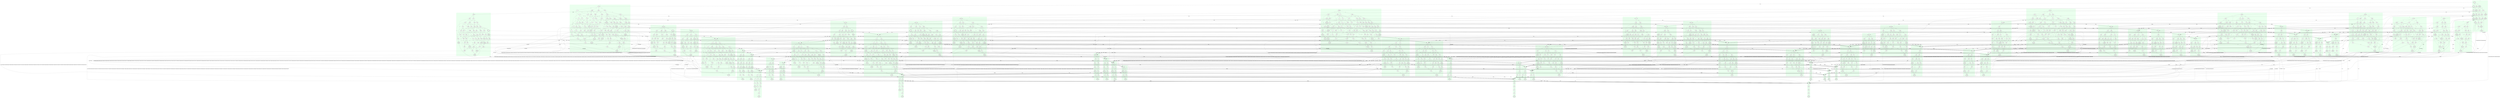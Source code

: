 digraph "EXPinput/ic" {
node [style=filled fillcolor=white]
subgraph cluster0 {
style="rounded,filled" label="C0" fontcolor="#B2CCBB" color="#EAFFEE"
edge[color=darkgray fontcolor=darkgray]
node [shape=doubleoctagon]; C0S0 [label=0];
node [shape=doubleoctagon]; C0S1 [label=1];
node [shape=doubleoctagon]; C0S26 [label=26];
node [shape=doubleoctagon]; C0S27 [label=27];
node [shape=octagon]; C0S28 [label=28];
node [shape=doubleoctagon]; C0S32 [label=32];
node [shape=octagon]; C0S78 [label=78];
node [shape=doubleoctagon]; C0S79 [label=79];
node [shape=doubleoctagon]; C0S80 [label=80];
node [shape=octagon]; C0S81 [label=81];
node [shape=doubleoctagon]; C0S82 [label=82];
node [shape=octagon]; C0S83 [label=83];
node [shape=octagon]; C0S84 [label=84];
node [shape=doubleoctagon]; C0S85 [label=85];
node [shape=octagon]; C0S86 [label=86];
node [shape=octagon]; C0S100 [label=100];
node [shape=doubleoctagon]; C0S106 [label=106];
node [shape=octagon]; C0S156 [label=156];
node [shape=octagon]; C0S157 [label=157];
node [shape=octagon]; C0S158 [label=158];
node [shape=octagon]; C0S159 [label=159];
node [shape=doubleoctagon]; C0S160 [label=160];
node [shape=octagon]; C0S161 [label=161];
node [shape=doubleoctagon]; C0S162 [label=162];
C0S0 -> C0S1 [label=t1a]
C0S0 -> C0S156 [label=t7]
C0S0 -> C0S160 [label=t9]
C0S1 -> C0S78 [label=t7]
C0S1 -> C0S85 [label=t9]
C0S26 -> C0S27 [label=t9]
C0S27 -> C0S28 [label=t11g]
C0S78 -> C0S79 [label=t3]
C0S78 -> C0S83 [label=t9]
C0S79 -> C0S26 [label=t1a]
C0S79 -> C0S80 [label=t9]
C0S80 -> C0S27 [label=t1a]
C0S80 -> C0S81 [label=t11g]
C0S81 -> C0S28 [label=t1a]
C0S81 -> C0S82 [label=t15e]
C0S82 -> C0S32 [label=t1a]
C0S83 -> C0S80 [label=t3]
C0S83 -> C0S84 [label=t11g]
C0S84 -> C0S81 [label=t3]
C0S85 -> C0S83 [label=t7]
C0S85 -> C0S86 [label=t11g]
C0S86 -> C0S84 [label=t7]
C0S100 -> C0S82 [label=t3]
C0S106 -> C0S100 [label=t7]
C0S156 -> C0S78 [label=t1a]
C0S156 -> C0S157 [label=t9]
C0S157 -> C0S83 [label=t1a]
C0S157 -> C0S158 [label=t11g]
C0S158 -> C0S84 [label=t1a]
C0S158 -> C0S159 [label=t15e]
C0S159 -> C0S100 [label=t1a]
C0S160 -> C0S85 [label=t1a]
C0S160 -> C0S157 [label=t7]
C0S160 -> C0S161 [label=t11g]
C0S161 -> C0S86 [label=t1a]
C0S161 -> C0S162 [label=t15e]
C0S161 -> C0S158 [label=t7]
C0S162 -> C0S106 [label=t1a]
C0S162 -> C0S159 [label=t7]
}
subgraph cluster1 {
style="rounded,filled" label="C1" fontcolor="#B2CCBB" color="#EAFFEE"
edge[color=darkgray fontcolor=darkgray]
node [shape=oval]; C1S2 [label=2];
node [shape=oval]; C1S3 [label=3];
node [shape=oval]; C1S4 [label=4];
node [shape=oval]; C1S5 [label=5];
node [shape=oval]; C1S6 [label=6];
node [shape=oval]; C1S7 [label=7];
node [shape=oval]; C1S8 [label=8];
node [shape=doubleoctagon]; C1S9 [label=9];
node [shape=doubleoctagon]; C1S10 [label=10];
node [shape=oval]; C1S11 [label=11];
node [shape=oval]; C1S12 [label=12];
node [shape=oval]; C1S13 [label=13];
node [shape=doubleoctagon]; C1S14 [label=14];
node [shape=oval]; C1S15 [label=15];
node [shape=oval]; C1S16 [label=16];
node [shape=oval]; C1S17 [label=17];
node [shape=oval]; C1S18 [label=18];
node [shape=oval]; C1S19 [label=19];
node [shape=oval]; C1S20 [label=20];
node [shape=octagon]; C1S21 [label=21];
node [shape=oval]; C1S33 [label=33];
node [shape=oval]; C1S34 [label=34];
node [shape=oval]; C1S35 [label=35];
node [shape=doubleoctagon]; C1S42 [label=42];
node [shape=octagon]; C1S43 [label=43];
node [shape=doubleoctagon]; C1S44 [label=44];
node [shape=doubleoctagon]; C1S45 [label=45];
node [shape=octagon]; C1S46 [label=46];
node [shape=doubleoctagon]; C1S47 [label=47];
node [shape=octagon]; C1S48 [label=48];
node [shape=octagon]; C1S49 [label=49];
node [shape=doubleoctagon]; C1S50 [label=50];
node [shape=octagon]; C1S51 [label=51];
node [shape=octagon]; C1S52 [label=52];
node [shape=octagon]; C1S53 [label=53];
node [shape=oval]; C1S54 [label=54];
node [shape=oval]; C1S55 [label=55];
node [shape=oval]; C1S56 [label=56];
node [shape=oval]; C1S57 [label=57];
node [shape=oval]; C1S58 [label=58];
node [shape=octagon]; C1S59 [label=59];
node [shape=oval]; C1S61 [label=61];
node [shape=oval]; C1S62 [label=62];
node [shape=oval]; C1S63 [label=63];
node [shape=doubleoctagon]; C1S64 [label=64];
node [shape=oval]; C1S66 [label=66];
node [shape=oval]; C1S67 [label=67];
node [shape=oval]; C1S68 [label=68];
node [shape=octagon]; C1S69 [label=69];
node [shape=oval]; C1S71 [label=71];
node [shape=oval]; C1S72 [label=72];
node [shape=oval]; C1S73 [label=73];
node [shape=oval]; C1S74 [label=74];
node [shape=oval]; C1S75 [label=75];
node [shape=oval]; C1S76 [label=76];
node [shape=oval]; C1S77 [label=77];
C1S2 -> C1S3 [label=t7]
C1S2 -> C1S76 [label=t9]
C1S3 -> C1S4 [label=t3]
C1S3 -> C1S71 [label=t6]
C1S3 -> C1S7 [label=t8c]
C1S3 -> C1S74 [label=t9]
C1S4 -> C1S5 [label=t1a]
C1S4 -> C1S21 [label=t2]
C1S4 -> C1S54 [label=t6]
C1S4 -> C1S8 [label=t8c]
C1S4 -> C1S66 [label=t9]
C1S5 -> C1S6 [label=t6]
C1S5 -> C1S19 [label=t9]
C1S6 -> C1S7 [label=t7]
C1S6 -> C1S17 [label=t9]
C1S7 -> C1S8 [label=t3]
C1S7 -> C1S15 [label=t9]
C1S8 -> C1S9 [label=t2]
C1S8 -> C1S11 [label=t9]
C1S9 -> C1S10 [label=t9]
C1S11 -> C1S10 [label=t2]
C1S11 -> C1S12 [label=t11g]
C1S12 -> C1S13 [label=t15e]
C1S13 -> C1S14 [label=t2]
C1S15 -> C1S11 [label=t3]
C1S15 -> C1S16 [label=t11g]
C1S16 -> C1S12 [label=t3]
C1S17 -> C1S15 [label=t7]
C1S17 -> C1S18 [label=t11g]
C1S18 -> C1S16 [label=t7]
C1S19 -> C1S17 [label=t6]
C1S19 -> C1S20 [label=t11g]
C1S20 -> C1S18 [label=t6]
C1S21 -> C1S42 [label=t6]
C1S21 -> C1S9 [label=t8c]
C1S21 -> C1S52 [label=t9]
C1S33 -> C1S34 [label=t6]
C1S34 -> C1S35 [label=t7]
C1S35 -> C1S13 [label=t3]
C1S42 -> C1S43 [label=t7]
C1S42 -> C1S50 [label=t9]
C1S43 -> C1S44 [label=t3]
C1S43 -> C1S48 [label=t9]
C1S44 -> C1S9 [label=t1a]
C1S44 -> C1S45 [label=t9]
C1S45 -> C1S10 [label=t1a]
C1S45 -> C1S46 [label=t11g]
C1S46 -> C1S47 [label=t15e]
C1S47 -> C1S14 [label=t1a]
C1S48 -> C1S45 [label=t3]
C1S48 -> C1S49 [label=t11g]
C1S49 -> C1S46 [label=t3]
C1S50 -> C1S48 [label=t7]
C1S50 -> C1S51 [label=t11g]
C1S51 -> C1S49 [label=t7]
C1S52 -> C1S50 [label=t6]
C1S52 -> C1S10 [label=t8c]
C1S52 -> C1S53 [label=t11g]
C1S53 -> C1S51 [label=t6]
C1S54 -> C1S6 [label=t1a]
C1S54 -> C1S42 [label=t2]
C1S54 -> C1S55 [label=t7]
C1S54 -> C1S61 [label=t9]
C1S55 -> C1S7 [label=t1a]
C1S55 -> C1S43 [label=t2]
C1S55 -> C1S56 [label=t9]
C1S56 -> C1S15 [label=t1a]
C1S56 -> C1S48 [label=t2]
C1S56 -> C1S57 [label=t11g]
C1S57 -> C1S16 [label=t1a]
C1S57 -> C1S49 [label=t2]
C1S57 -> C1S58 [label=t15e]
C1S58 -> C1S35 [label=t1a]
C1S58 -> C1S59 [label=t2]
C1S59 -> C1S47 [label=t3]
C1S61 -> C1S17 [label=t1a]
C1S61 -> C1S50 [label=t2]
C1S61 -> C1S56 [label=t7]
C1S61 -> C1S62 [label=t11g]
C1S62 -> C1S18 [label=t1a]
C1S62 -> C1S51 [label=t2]
C1S62 -> C1S63 [label=t15e]
C1S62 -> C1S57 [label=t7]
C1S63 -> C1S34 [label=t1a]
C1S63 -> C1S64 [label=t2]
C1S63 -> C1S58 [label=t7]
C1S64 -> C1S59 [label=t7]
C1S66 -> C1S19 [label=t1a]
C1S66 -> C1S52 [label=t2]
C1S66 -> C1S61 [label=t6]
C1S66 -> C1S11 [label=t8c]
C1S66 -> C1S67 [label=t11g]
C1S67 -> C1S20 [label=t1a]
C1S67 -> C1S53 [label=t2]
C1S67 -> C1S68 [label=t15e]
C1S67 -> C1S62 [label=t6]
C1S67 -> C1S12 [label=t8c]
C1S68 -> C1S33 [label=t1a]
C1S68 -> C1S69 [label=t2]
C1S68 -> C1S63 [label=t6]
C1S68 -> C1S13 [label=t8c]
C1S69 -> C1S64 [label=t6]
C1S69 -> C1S14 [label=t8c]
C1S71 -> C1S54 [label=t3]
C1S71 -> C1S72 [label=t9]
C1S72 -> C1S61 [label=t3]
C1S72 -> C1S73 [label=t11g]
C1S73 -> C1S62 [label=t3]
C1S74 -> C1S66 [label=t3]
C1S74 -> C1S72 [label=t6]
C1S74 -> C1S15 [label=t8c]
C1S74 -> C1S75 [label=t11g]
C1S75 -> C1S67 [label=t3]
C1S75 -> C1S73 [label=t6]
C1S75 -> C1S16 [label=t8c]
C1S76 -> C1S74 [label=t7]
C1S76 -> C1S77 [label=t11g]
C1S77 -> C1S75 [label=t7]
}
subgraph cluster2 {
style="rounded,filled" label="C2" fontcolor="#B2CCBB" color="#EAFFEE"
edge[color=darkgray fontcolor=darkgray]
node [shape=oval]; C2S3 [label=3];
node [shape=oval]; C2S4 [label=4];
node [shape=oval]; C2S5 [label=5];
node [shape=oval]; C2S6 [label=6];
node [shape=oval]; C2S7 [label=7];
node [shape=oval]; C2S8 [label=8];
node [shape=doubleoctagon]; C2S9 [label=9];
node [shape=doubleoctagon]; C2S10 [label=10];
node [shape=oval]; C2S11 [label=11];
node [shape=oval]; C2S12 [label=12];
node [shape=oval]; C2S13 [label=13];
node [shape=doubleoctagon]; C2S14 [label=14];
node [shape=oval]; C2S15 [label=15];
node [shape=oval]; C2S16 [label=16];
node [shape=oval]; C2S17 [label=17];
node [shape=oval]; C2S18 [label=18];
node [shape=oval]; C2S19 [label=19];
node [shape=oval]; C2S20 [label=20];
node [shape=octagon]; C2S21 [label=21];
node [shape=oval]; C2S33 [label=33];
node [shape=oval]; C2S34 [label=34];
node [shape=oval]; C2S35 [label=35];
node [shape=doubleoctagon]; C2S42 [label=42];
node [shape=octagon]; C2S43 [label=43];
node [shape=doubleoctagon]; C2S44 [label=44];
node [shape=doubleoctagon]; C2S45 [label=45];
node [shape=octagon]; C2S46 [label=46];
node [shape=doubleoctagon]; C2S47 [label=47];
node [shape=octagon]; C2S48 [label=48];
node [shape=octagon]; C2S49 [label=49];
node [shape=doubleoctagon]; C2S50 [label=50];
node [shape=octagon]; C2S51 [label=51];
node [shape=octagon]; C2S52 [label=52];
node [shape=octagon]; C2S53 [label=53];
node [shape=oval]; C2S54 [label=54];
node [shape=oval]; C2S55 [label=55];
node [shape=oval]; C2S56 [label=56];
node [shape=oval]; C2S57 [label=57];
node [shape=oval]; C2S58 [label=58];
node [shape=octagon]; C2S59 [label=59];
node [shape=oval]; C2S61 [label=61];
node [shape=oval]; C2S62 [label=62];
node [shape=oval]; C2S63 [label=63];
node [shape=doubleoctagon]; C2S64 [label=64];
node [shape=oval]; C2S66 [label=66];
node [shape=oval]; C2S67 [label=67];
node [shape=oval]; C2S68 [label=68];
node [shape=octagon]; C2S69 [label=69];
node [shape=oval]; C2S71 [label=71];
node [shape=oval]; C2S72 [label=72];
node [shape=oval]; C2S73 [label=73];
node [shape=oval]; C2S74 [label=74];
node [shape=oval]; C2S75 [label=75];
C2S3 -> C2S4 [label=t3]
C2S3 -> C2S71 [label=t6]
C2S3 -> C2S7 [label=t8c]
C2S3 -> C2S74 [label=t9]
C2S4 -> C2S5 [label=t1a]
C2S4 -> C2S21 [label=t2]
C2S4 -> C2S54 [label=t6]
C2S4 -> C2S8 [label=t8c]
C2S4 -> C2S66 [label=t9]
C2S5 -> C2S6 [label=t6]
C2S5 -> C2S19 [label=t9]
C2S6 -> C2S7 [label=t7]
C2S6 -> C2S17 [label=t9]
C2S7 -> C2S8 [label=t3]
C2S7 -> C2S15 [label=t9]
C2S8 -> C2S9 [label=t2]
C2S8 -> C2S11 [label=t9]
C2S9 -> C2S10 [label=t9]
C2S11 -> C2S10 [label=t2]
C2S11 -> C2S12 [label=t11g]
C2S12 -> C2S13 [label=t15e]
C2S13 -> C2S14 [label=t2]
C2S15 -> C2S11 [label=t3]
C2S15 -> C2S16 [label=t11g]
C2S16 -> C2S12 [label=t3]
C2S17 -> C2S15 [label=t7]
C2S17 -> C2S18 [label=t11g]
C2S18 -> C2S16 [label=t7]
C2S19 -> C2S17 [label=t6]
C2S19 -> C2S20 [label=t11g]
C2S20 -> C2S18 [label=t6]
C2S21 -> C2S42 [label=t6]
C2S21 -> C2S9 [label=t8c]
C2S21 -> C2S52 [label=t9]
C2S33 -> C2S34 [label=t6]
C2S34 -> C2S35 [label=t7]
C2S35 -> C2S13 [label=t3]
C2S42 -> C2S43 [label=t7]
C2S42 -> C2S50 [label=t9]
C2S43 -> C2S44 [label=t3]
C2S43 -> C2S48 [label=t9]
C2S44 -> C2S9 [label=t1a]
C2S44 -> C2S45 [label=t9]
C2S45 -> C2S10 [label=t1a]
C2S45 -> C2S46 [label=t11g]
C2S46 -> C2S47 [label=t15e]
C2S47 -> C2S14 [label=t1a]
C2S48 -> C2S45 [label=t3]
C2S48 -> C2S49 [label=t11g]
C2S49 -> C2S46 [label=t3]
C2S50 -> C2S48 [label=t7]
C2S50 -> C2S51 [label=t11g]
C2S51 -> C2S49 [label=t7]
C2S52 -> C2S50 [label=t6]
C2S52 -> C2S10 [label=t8c]
C2S52 -> C2S53 [label=t11g]
C2S53 -> C2S51 [label=t6]
C2S54 -> C2S6 [label=t1a]
C2S54 -> C2S42 [label=t2]
C2S54 -> C2S55 [label=t7]
C2S54 -> C2S61 [label=t9]
C2S55 -> C2S7 [label=t1a]
C2S55 -> C2S43 [label=t2]
C2S55 -> C2S56 [label=t9]
C2S56 -> C2S15 [label=t1a]
C2S56 -> C2S48 [label=t2]
C2S56 -> C2S57 [label=t11g]
C2S57 -> C2S16 [label=t1a]
C2S57 -> C2S49 [label=t2]
C2S57 -> C2S58 [label=t15e]
C2S58 -> C2S35 [label=t1a]
C2S58 -> C2S59 [label=t2]
C2S59 -> C2S47 [label=t3]
C2S61 -> C2S17 [label=t1a]
C2S61 -> C2S50 [label=t2]
C2S61 -> C2S56 [label=t7]
C2S61 -> C2S62 [label=t11g]
C2S62 -> C2S18 [label=t1a]
C2S62 -> C2S51 [label=t2]
C2S62 -> C2S63 [label=t15e]
C2S62 -> C2S57 [label=t7]
C2S63 -> C2S34 [label=t1a]
C2S63 -> C2S64 [label=t2]
C2S63 -> C2S58 [label=t7]
C2S64 -> C2S59 [label=t7]
C2S66 -> C2S19 [label=t1a]
C2S66 -> C2S52 [label=t2]
C2S66 -> C2S61 [label=t6]
C2S66 -> C2S11 [label=t8c]
C2S66 -> C2S67 [label=t11g]
C2S67 -> C2S20 [label=t1a]
C2S67 -> C2S53 [label=t2]
C2S67 -> C2S68 [label=t15e]
C2S67 -> C2S62 [label=t6]
C2S67 -> C2S12 [label=t8c]
C2S68 -> C2S33 [label=t1a]
C2S68 -> C2S69 [label=t2]
C2S68 -> C2S63 [label=t6]
C2S68 -> C2S13 [label=t8c]
C2S69 -> C2S64 [label=t6]
C2S69 -> C2S14 [label=t8c]
C2S71 -> C2S54 [label=t3]
C2S71 -> C2S72 [label=t9]
C2S72 -> C2S61 [label=t3]
C2S72 -> C2S73 [label=t11g]
C2S73 -> C2S62 [label=t3]
C2S74 -> C2S66 [label=t3]
C2S74 -> C2S72 [label=t6]
C2S74 -> C2S15 [label=t8c]
C2S74 -> C2S75 [label=t11g]
C2S75 -> C2S67 [label=t3]
C2S75 -> C2S73 [label=t6]
C2S75 -> C2S16 [label=t8c]
}
subgraph cluster3 {
style="rounded,filled" label="C3" fontcolor="#B2CCBB" color="#EAFFEE"
edge[color=darkgray fontcolor=darkgray]
node [shape=oval]; C3S4 [label=4];
node [shape=oval]; C3S5 [label=5];
node [shape=oval]; C3S6 [label=6];
node [shape=oval]; C3S7 [label=7];
node [shape=oval]; C3S8 [label=8];
node [shape=doubleoctagon]; C3S9 [label=9];
node [shape=doubleoctagon]; C3S10 [label=10];
node [shape=oval]; C3S11 [label=11];
node [shape=oval]; C3S12 [label=12];
node [shape=oval]; C3S13 [label=13];
node [shape=doubleoctagon]; C3S14 [label=14];
node [shape=oval]; C3S15 [label=15];
node [shape=oval]; C3S16 [label=16];
node [shape=oval]; C3S17 [label=17];
node [shape=oval]; C3S18 [label=18];
node [shape=oval]; C3S19 [label=19];
node [shape=oval]; C3S20 [label=20];
node [shape=octagon]; C3S21 [label=21];
node [shape=oval]; C3S33 [label=33];
node [shape=oval]; C3S34 [label=34];
node [shape=oval]; C3S35 [label=35];
node [shape=doubleoctagon]; C3S42 [label=42];
node [shape=octagon]; C3S43 [label=43];
node [shape=doubleoctagon]; C3S44 [label=44];
node [shape=doubleoctagon]; C3S45 [label=45];
node [shape=octagon]; C3S46 [label=46];
node [shape=doubleoctagon]; C3S47 [label=47];
node [shape=octagon]; C3S48 [label=48];
node [shape=octagon]; C3S49 [label=49];
node [shape=doubleoctagon]; C3S50 [label=50];
node [shape=octagon]; C3S51 [label=51];
node [shape=octagon]; C3S52 [label=52];
node [shape=octagon]; C3S53 [label=53];
node [shape=oval]; C3S54 [label=54];
node [shape=oval]; C3S55 [label=55];
node [shape=oval]; C3S56 [label=56];
node [shape=oval]; C3S57 [label=57];
node [shape=oval]; C3S58 [label=58];
node [shape=octagon]; C3S59 [label=59];
node [shape=oval]; C3S61 [label=61];
node [shape=oval]; C3S62 [label=62];
node [shape=oval]; C3S63 [label=63];
node [shape=doubleoctagon]; C3S64 [label=64];
node [shape=oval]; C3S66 [label=66];
node [shape=oval]; C3S67 [label=67];
node [shape=oval]; C3S68 [label=68];
node [shape=octagon]; C3S69 [label=69];
C3S4 -> C3S5 [label=t1a]
C3S4 -> C3S21 [label=t2]
C3S4 -> C3S54 [label=t6]
C3S4 -> C3S8 [label=t8c]
C3S4 -> C3S66 [label=t9]
C3S5 -> C3S6 [label=t6]
C3S5 -> C3S19 [label=t9]
C3S6 -> C3S7 [label=t7]
C3S6 -> C3S17 [label=t9]
C3S7 -> C3S8 [label=t3]
C3S7 -> C3S15 [label=t9]
C3S8 -> C3S9 [label=t2]
C3S8 -> C3S11 [label=t9]
C3S9 -> C3S10 [label=t9]
C3S11 -> C3S10 [label=t2]
C3S11 -> C3S12 [label=t11g]
C3S12 -> C3S13 [label=t15e]
C3S13 -> C3S14 [label=t2]
C3S15 -> C3S11 [label=t3]
C3S15 -> C3S16 [label=t11g]
C3S16 -> C3S12 [label=t3]
C3S17 -> C3S15 [label=t7]
C3S17 -> C3S18 [label=t11g]
C3S18 -> C3S16 [label=t7]
C3S19 -> C3S17 [label=t6]
C3S19 -> C3S20 [label=t11g]
C3S20 -> C3S18 [label=t6]
C3S21 -> C3S42 [label=t6]
C3S21 -> C3S9 [label=t8c]
C3S21 -> C3S52 [label=t9]
C3S33 -> C3S34 [label=t6]
C3S34 -> C3S35 [label=t7]
C3S35 -> C3S13 [label=t3]
C3S42 -> C3S43 [label=t7]
C3S42 -> C3S50 [label=t9]
C3S43 -> C3S44 [label=t3]
C3S43 -> C3S48 [label=t9]
C3S44 -> C3S9 [label=t1a]
C3S44 -> C3S45 [label=t9]
C3S45 -> C3S10 [label=t1a]
C3S45 -> C3S46 [label=t11g]
C3S46 -> C3S47 [label=t15e]
C3S47 -> C3S14 [label=t1a]
C3S48 -> C3S45 [label=t3]
C3S48 -> C3S49 [label=t11g]
C3S49 -> C3S46 [label=t3]
C3S50 -> C3S48 [label=t7]
C3S50 -> C3S51 [label=t11g]
C3S51 -> C3S49 [label=t7]
C3S52 -> C3S50 [label=t6]
C3S52 -> C3S10 [label=t8c]
C3S52 -> C3S53 [label=t11g]
C3S53 -> C3S51 [label=t6]
C3S54 -> C3S6 [label=t1a]
C3S54 -> C3S42 [label=t2]
C3S54 -> C3S55 [label=t7]
C3S54 -> C3S61 [label=t9]
C3S55 -> C3S7 [label=t1a]
C3S55 -> C3S43 [label=t2]
C3S55 -> C3S56 [label=t9]
C3S56 -> C3S15 [label=t1a]
C3S56 -> C3S48 [label=t2]
C3S56 -> C3S57 [label=t11g]
C3S57 -> C3S16 [label=t1a]
C3S57 -> C3S49 [label=t2]
C3S57 -> C3S58 [label=t15e]
C3S58 -> C3S35 [label=t1a]
C3S58 -> C3S59 [label=t2]
C3S59 -> C3S47 [label=t3]
C3S61 -> C3S17 [label=t1a]
C3S61 -> C3S50 [label=t2]
C3S61 -> C3S56 [label=t7]
C3S61 -> C3S62 [label=t11g]
C3S62 -> C3S18 [label=t1a]
C3S62 -> C3S51 [label=t2]
C3S62 -> C3S63 [label=t15e]
C3S62 -> C3S57 [label=t7]
C3S63 -> C3S34 [label=t1a]
C3S63 -> C3S64 [label=t2]
C3S63 -> C3S58 [label=t7]
C3S64 -> C3S59 [label=t7]
C3S66 -> C3S19 [label=t1a]
C3S66 -> C3S52 [label=t2]
C3S66 -> C3S61 [label=t6]
C3S66 -> C3S11 [label=t8c]
C3S66 -> C3S67 [label=t11g]
C3S67 -> C3S20 [label=t1a]
C3S67 -> C3S53 [label=t2]
C3S67 -> C3S68 [label=t15e]
C3S67 -> C3S62 [label=t6]
C3S67 -> C3S12 [label=t8c]
C3S68 -> C3S33 [label=t1a]
C3S68 -> C3S69 [label=t2]
C3S68 -> C3S63 [label=t6]
C3S68 -> C3S13 [label=t8c]
C3S69 -> C3S64 [label=t6]
C3S69 -> C3S14 [label=t8c]
}
subgraph cluster4 {
style="rounded,filled" label="C4" fontcolor="#B2CCBB" color="#EAFFEE"
edge[color=darkgray fontcolor=darkgray]
node [shape=oval]; C4S5 [label=5];
node [shape=oval]; C4S6 [label=6];
node [shape=oval]; C4S7 [label=7];
node [shape=oval]; C4S8 [label=8];
node [shape=doubleoctagon]; C4S9 [label=9];
node [shape=doubleoctagon]; C4S10 [label=10];
node [shape=oval]; C4S11 [label=11];
node [shape=oval]; C4S12 [label=12];
node [shape=oval]; C4S13 [label=13];
node [shape=doubleoctagon]; C4S14 [label=14];
node [shape=oval]; C4S15 [label=15];
node [shape=oval]; C4S16 [label=16];
node [shape=oval]; C4S17 [label=17];
node [shape=oval]; C4S18 [label=18];
node [shape=oval]; C4S19 [label=19];
node [shape=oval]; C4S20 [label=20];
C4S5 -> C4S6 [label=t6]
C4S5 -> C4S19 [label=t9]
C4S6 -> C4S7 [label=t7]
C4S6 -> C4S17 [label=t9]
C4S7 -> C4S8 [label=t3]
C4S7 -> C4S15 [label=t9]
C4S8 -> C4S9 [label=t2]
C4S8 -> C4S11 [label=t9]
C4S9 -> C4S10 [label=t9]
C4S11 -> C4S10 [label=t2]
C4S11 -> C4S12 [label=t11g]
C4S12 -> C4S13 [label=t15e]
C4S13 -> C4S14 [label=t2]
C4S15 -> C4S11 [label=t3]
C4S15 -> C4S16 [label=t11g]
C4S16 -> C4S12 [label=t3]
C4S17 -> C4S15 [label=t7]
C4S17 -> C4S18 [label=t11g]
C4S18 -> C4S16 [label=t7]
C4S19 -> C4S17 [label=t6]
C4S19 -> C4S20 [label=t11g]
C4S20 -> C4S18 [label=t6]
}
subgraph cluster5 {
style="rounded,filled" label="C5" fontcolor="#B2CCBB" color="#EAFFEE"
edge[color=darkgray fontcolor=darkgray]
node [shape=oval]; C5S19 [label=19];
node [shape=oval]; C5S11 [label=11];
node [shape=oval]; C5S12 [label=12];
node [shape=oval]; C5S13 [label=13];
node [shape=doubleoctagon]; C5S14 [label=14];
node [shape=oval]; C5S15 [label=15];
node [shape=oval]; C5S16 [label=16];
node [shape=oval]; C5S17 [label=17];
node [shape=oval]; C5S18 [label=18];
node [shape=doubleoctagon]; C5S10 [label=10];
node [shape=oval]; C5S20 [label=20];
C5S19 -> C5S17 [label=t6]
C5S19 -> C5S20 [label=t11g]
C5S11 -> C5S10 [label=t2]
C5S11 -> C5S12 [label=t11g]
C5S12 -> C5S13 [label=t15e]
C5S13 -> C5S14 [label=t2]
C5S15 -> C5S11 [label=t3]
C5S15 -> C5S16 [label=t11g]
C5S16 -> C5S12 [label=t3]
C5S17 -> C5S15 [label=t7]
C5S17 -> C5S18 [label=t11g]
C5S18 -> C5S16 [label=t7]
C5S20 -> C5S18 [label=t6]
}
subgraph cluster6 {
style="rounded,filled" label="C6" fontcolor="#B2CCBB" color="#EAFFEE"
edge[color=darkgray fontcolor=darkgray]
node [shape=oval]; C6S20 [label=20];
node [shape=oval]; C6S13 [label=13];
node [shape=doubleoctagon]; C6S14 [label=14];
node [shape=oval]; C6S16 [label=16];
node [shape=oval]; C6S18 [label=18];
node [shape=oval]; C6S12 [label=12];
C6S20 -> C6S18 [label=t6]
C6S13 -> C6S14 [label=t2]
C6S16 -> C6S12 [label=t3]
C6S18 -> C6S16 [label=t7]
C6S12 -> C6S13 [label=t15e]
}
subgraph cluster7 {
style="rounded,filled" label="C7" fontcolor="#B2CCBB" color="#EAFFEE"
edge[color=darkgray fontcolor=darkgray]
node [shape=oval]; C7S22 [label=22];
node [shape=oval]; C7S23 [label=23];
node [shape=oval]; C7S24 [label=24];
node [shape=oval]; C7S25 [label=25];
node [shape=doubleoctagon]; C7S26 [label=26];
node [shape=doubleoctagon]; C7S27 [label=27];
node [shape=octagon]; C7S28 [label=28];
node [shape=oval]; C7S29 [label=29];
node [shape=oval]; C7S30 [label=30];
node [shape=oval]; C7S31 [label=31];
node [shape=doubleoctagon]; C7S32 [label=32];
node [shape=oval]; C7S36 [label=36];
node [shape=oval]; C7S37 [label=37];
node [shape=oval]; C7S38 [label=38];
node [shape=oval]; C7S39 [label=39];
node [shape=oval]; C7S40 [label=40];
node [shape=oval]; C7S41 [label=41];
C7S22 -> C7S23 [label=t6]
C7S22 -> C7S40 [label=t9]
C7S23 -> C7S24 [label=t7]
C7S23 -> C7S38 [label=t9]
C7S24 -> C7S25 [label=t3]
C7S24 -> C7S36 [label=t9]
C7S25 -> C7S26 [label=t2]
C7S25 -> C7S29 [label=t9]
C7S26 -> C7S27 [label=t9]
C7S27 -> C7S28 [label=t11g]
C7S29 -> C7S27 [label=t2]
C7S29 -> C7S30 [label=t11g]
C7S30 -> C7S28 [label=t2]
C7S30 -> C7S31 [label=t15e]
C7S31 -> C7S32 [label=t2]
C7S36 -> C7S29 [label=t3]
C7S36 -> C7S37 [label=t11g]
C7S37 -> C7S30 [label=t3]
C7S38 -> C7S36 [label=t7]
C7S38 -> C7S39 [label=t11g]
C7S39 -> C7S37 [label=t7]
C7S40 -> C7S38 [label=t6]
C7S40 -> C7S41 [label=t11g]
C7S41 -> C7S39 [label=t6]
}
subgraph cluster8 {
style="rounded,filled" label="C8" fontcolor="#B2CCBB" color="#EAFFEE"
edge[color=darkgray fontcolor=darkgray]
node [shape=oval]; C8S23 [label=23];
node [shape=oval]; C8S24 [label=24];
node [shape=oval]; C8S25 [label=25];
node [shape=doubleoctagon]; C8S26 [label=26];
node [shape=doubleoctagon]; C8S27 [label=27];
node [shape=octagon]; C8S28 [label=28];
node [shape=oval]; C8S29 [label=29];
node [shape=oval]; C8S30 [label=30];
node [shape=oval]; C8S31 [label=31];
node [shape=doubleoctagon]; C8S32 [label=32];
node [shape=oval]; C8S36 [label=36];
node [shape=oval]; C8S37 [label=37];
node [shape=oval]; C8S38 [label=38];
node [shape=oval]; C8S39 [label=39];
C8S23 -> C8S24 [label=t7]
C8S23 -> C8S38 [label=t9]
C8S24 -> C8S25 [label=t3]
C8S24 -> C8S36 [label=t9]
C8S25 -> C8S26 [label=t2]
C8S25 -> C8S29 [label=t9]
C8S26 -> C8S27 [label=t9]
C8S27 -> C8S28 [label=t11g]
C8S29 -> C8S27 [label=t2]
C8S29 -> C8S30 [label=t11g]
C8S30 -> C8S28 [label=t2]
C8S30 -> C8S31 [label=t15e]
C8S31 -> C8S32 [label=t2]
C8S36 -> C8S29 [label=t3]
C8S36 -> C8S37 [label=t11g]
C8S37 -> C8S30 [label=t3]
C8S38 -> C8S36 [label=t7]
C8S38 -> C8S39 [label=t11g]
C8S39 -> C8S37 [label=t7]
}
subgraph cluster9 {
style="rounded,filled" label="C9" fontcolor="#B2CCBB" color="#EAFFEE"
edge[color=darkgray fontcolor=darkgray]
node [shape=oval]; C9S24 [label=24];
node [shape=oval]; C9S25 [label=25];
node [shape=doubleoctagon]; C9S26 [label=26];
node [shape=doubleoctagon]; C9S27 [label=27];
node [shape=octagon]; C9S28 [label=28];
node [shape=oval]; C9S29 [label=29];
node [shape=oval]; C9S30 [label=30];
node [shape=oval]; C9S31 [label=31];
node [shape=doubleoctagon]; C9S32 [label=32];
node [shape=oval]; C9S36 [label=36];
node [shape=oval]; C9S37 [label=37];
C9S24 -> C9S25 [label=t3]
C9S24 -> C9S36 [label=t9]
C9S25 -> C9S26 [label=t2]
C9S25 -> C9S29 [label=t9]
C9S26 -> C9S27 [label=t9]
C9S27 -> C9S28 [label=t11g]
C9S29 -> C9S27 [label=t2]
C9S29 -> C9S30 [label=t11g]
C9S30 -> C9S28 [label=t2]
C9S30 -> C9S31 [label=t15e]
C9S31 -> C9S32 [label=t2]
C9S36 -> C9S29 [label=t3]
C9S36 -> C9S37 [label=t11g]
C9S37 -> C9S30 [label=t3]
}
subgraph cluster10 {
style="rounded,filled" label="C10" fontcolor="#B2CCBB" color="#EAFFEE"
edge[color=darkgray fontcolor=darkgray]
node [shape=oval]; C10S25 [label=25];
node [shape=doubleoctagon]; C10S26 [label=26];
node [shape=doubleoctagon]; C10S27 [label=27];
node [shape=octagon]; C10S28 [label=28];
node [shape=oval]; C10S29 [label=29];
node [shape=oval]; C10S30 [label=30];
node [shape=oval]; C10S31 [label=31];
node [shape=doubleoctagon]; C10S32 [label=32];
C10S25 -> C10S26 [label=t2]
C10S25 -> C10S29 [label=t9]
C10S26 -> C10S27 [label=t9]
C10S27 -> C10S28 [label=t11g]
C10S29 -> C10S27 [label=t2]
C10S29 -> C10S30 [label=t11g]
C10S30 -> C10S28 [label=t2]
C10S30 -> C10S31 [label=t15e]
C10S31 -> C10S32 [label=t2]
}
subgraph cluster11 {
style="rounded,filled" label="C11" fontcolor="#B2CCBB" color="#EAFFEE"
edge[color=darkgray fontcolor=darkgray]
node [shape=oval]; C11S29 [label=29];
node [shape=octagon]; C11S28 [label=28];
node [shape=doubleoctagon]; C11S27 [label=27];
node [shape=oval]; C11S30 [label=30];
node [shape=oval]; C11S31 [label=31];
node [shape=doubleoctagon]; C11S32 [label=32];
C11S29 -> C11S27 [label=t2]
C11S29 -> C11S30 [label=t11g]
C11S27 -> C11S28 [label=t11g]
C11S30 -> C11S28 [label=t2]
C11S30 -> C11S31 [label=t15e]
C11S31 -> C11S32 [label=t2]
}
subgraph cluster12 {
style="rounded,filled" label="C12" fontcolor="#B2CCBB" color="#EAFFEE"
edge[color=darkgray fontcolor=darkgray]
node [shape=oval]; C12S30 [label=30];
node [shape=octagon]; C12S28 [label=28];
node [shape=oval]; C12S31 [label=31];
node [shape=doubleoctagon]; C12S32 [label=32];
C12S30 -> C12S28 [label=t2]
C12S30 -> C12S31 [label=t15e]
C12S31 -> C12S32 [label=t2]
}
subgraph cluster13 {
style="rounded,filled" label="C13" fontcolor="#B2CCBB" color="#EAFFEE"
edge[color=darkgray fontcolor=darkgray]
node [shape=oval]; C13S31 [label=31];
node [shape=doubleoctagon]; C13S32 [label=32];
C13S31 -> C13S32 [label=t2]
}
subgraph cluster14 {
style="rounded,filled" label="C14" fontcolor="#B2CCBB" color="#EAFFEE"
edge[color=darkgray fontcolor=darkgray]
node [shape=oval]; C14S33 [label=33];
node [shape=doubleoctagon]; C14S14 [label=14];
node [shape=oval]; C14S13 [label=13];
node [shape=oval]; C14S34 [label=34];
node [shape=oval]; C14S35 [label=35];
C14S33 -> C14S34 [label=t6]
C14S13 -> C14S14 [label=t2]
C14S34 -> C14S35 [label=t7]
C14S35 -> C14S13 [label=t3]
}
subgraph cluster15 {
style="rounded,filled" label="C15" fontcolor="#B2CCBB" color="#EAFFEE"
edge[color=darkgray fontcolor=darkgray]
node [shape=oval]; C15S36 [label=36];
node [shape=octagon]; C15S28 [label=28];
node [shape=oval]; C15S29 [label=29];
node [shape=oval]; C15S30 [label=30];
node [shape=oval]; C15S31 [label=31];
node [shape=doubleoctagon]; C15S32 [label=32];
node [shape=doubleoctagon]; C15S27 [label=27];
node [shape=oval]; C15S37 [label=37];
C15S36 -> C15S29 [label=t3]
C15S36 -> C15S37 [label=t11g]
C15S29 -> C15S27 [label=t2]
C15S29 -> C15S30 [label=t11g]
C15S30 -> C15S28 [label=t2]
C15S30 -> C15S31 [label=t15e]
C15S31 -> C15S32 [label=t2]
C15S27 -> C15S28 [label=t11g]
C15S37 -> C15S30 [label=t3]
}
subgraph cluster16 {
style="rounded,filled" label="C16" fontcolor="#B2CCBB" color="#EAFFEE"
edge[color=darkgray fontcolor=darkgray]
node [shape=oval]; C16S37 [label=37];
node [shape=oval]; C16S30 [label=30];
node [shape=oval]; C16S31 [label=31];
node [shape=doubleoctagon]; C16S32 [label=32];
node [shape=octagon]; C16S28 [label=28];
C16S37 -> C16S30 [label=t3]
C16S30 -> C16S28 [label=t2]
C16S30 -> C16S31 [label=t15e]
C16S31 -> C16S32 [label=t2]
}
subgraph cluster17 {
style="rounded,filled" label="C17" fontcolor="#B2CCBB" color="#EAFFEE"
edge[color=darkgray fontcolor=darkgray]
node [shape=oval]; C17S38 [label=38];
node [shape=octagon]; C17S28 [label=28];
node [shape=oval]; C17S29 [label=29];
node [shape=oval]; C17S30 [label=30];
node [shape=oval]; C17S31 [label=31];
node [shape=doubleoctagon]; C17S32 [label=32];
node [shape=oval]; C17S36 [label=36];
node [shape=oval]; C17S37 [label=37];
node [shape=doubleoctagon]; C17S27 [label=27];
node [shape=oval]; C17S39 [label=39];
C17S38 -> C17S36 [label=t7]
C17S38 -> C17S39 [label=t11g]
C17S29 -> C17S27 [label=t2]
C17S29 -> C17S30 [label=t11g]
C17S30 -> C17S28 [label=t2]
C17S30 -> C17S31 [label=t15e]
C17S31 -> C17S32 [label=t2]
C17S36 -> C17S29 [label=t3]
C17S36 -> C17S37 [label=t11g]
C17S37 -> C17S30 [label=t3]
C17S27 -> C17S28 [label=t11g]
C17S39 -> C17S37 [label=t7]
}
subgraph cluster18 {
style="rounded,filled" label="C18" fontcolor="#B2CCBB" color="#EAFFEE"
edge[color=darkgray fontcolor=darkgray]
node [shape=oval]; C18S39 [label=39];
node [shape=oval]; C18S30 [label=30];
node [shape=oval]; C18S31 [label=31];
node [shape=doubleoctagon]; C18S32 [label=32];
node [shape=oval]; C18S37 [label=37];
node [shape=octagon]; C18S28 [label=28];
C18S39 -> C18S37 [label=t7]
C18S30 -> C18S28 [label=t2]
C18S30 -> C18S31 [label=t15e]
C18S31 -> C18S32 [label=t2]
C18S37 -> C18S30 [label=t3]
}
subgraph cluster19 {
style="rounded,filled" label="C19" fontcolor="#B2CCBB" color="#EAFFEE"
edge[color=darkgray fontcolor=darkgray]
node [shape=oval]; C19S40 [label=40];
node [shape=octagon]; C19S28 [label=28];
node [shape=oval]; C19S29 [label=29];
node [shape=oval]; C19S30 [label=30];
node [shape=oval]; C19S31 [label=31];
node [shape=doubleoctagon]; C19S32 [label=32];
node [shape=oval]; C19S36 [label=36];
node [shape=oval]; C19S37 [label=37];
node [shape=oval]; C19S38 [label=38];
node [shape=oval]; C19S39 [label=39];
node [shape=doubleoctagon]; C19S27 [label=27];
node [shape=oval]; C19S41 [label=41];
C19S40 -> C19S38 [label=t6]
C19S40 -> C19S41 [label=t11g]
C19S29 -> C19S27 [label=t2]
C19S29 -> C19S30 [label=t11g]
C19S30 -> C19S28 [label=t2]
C19S30 -> C19S31 [label=t15e]
C19S31 -> C19S32 [label=t2]
C19S36 -> C19S29 [label=t3]
C19S36 -> C19S37 [label=t11g]
C19S37 -> C19S30 [label=t3]
C19S38 -> C19S36 [label=t7]
C19S38 -> C19S39 [label=t11g]
C19S39 -> C19S37 [label=t7]
C19S27 -> C19S28 [label=t11g]
C19S41 -> C19S39 [label=t6]
}
subgraph cluster20 {
style="rounded,filled" label="C20" fontcolor="#B2CCBB" color="#EAFFEE"
edge[color=darkgray fontcolor=darkgray]
node [shape=oval]; C20S41 [label=41];
node [shape=oval]; C20S30 [label=30];
node [shape=oval]; C20S31 [label=31];
node [shape=doubleoctagon]; C20S32 [label=32];
node [shape=oval]; C20S37 [label=37];
node [shape=oval]; C20S39 [label=39];
node [shape=octagon]; C20S28 [label=28];
C20S41 -> C20S39 [label=t6]
C20S30 -> C20S28 [label=t2]
C20S30 -> C20S31 [label=t15e]
C20S31 -> C20S32 [label=t2]
C20S37 -> C20S30 [label=t3]
C20S39 -> C20S37 [label=t7]
}
subgraph cluster21 {
style="rounded,filled" label="C21" fontcolor="#B2CCBB" color="#EAFFEE"
edge[color=darkgray fontcolor=darkgray]
node [shape=oval]; C21S60 [label=60];
node [shape=doubleoctagon]; C21S32 [label=32];
node [shape=oval]; C21S31 [label=31];
C21S60 -> C21S31 [label=t3]
C21S31 -> C21S32 [label=t2]
}
subgraph cluster22 {
style="rounded,filled" label="C22" fontcolor="#B2CCBB" color="#EAFFEE"
edge[color=darkgray fontcolor=darkgray]
node [shape=oval]; C22S65 [label=65];
node [shape=doubleoctagon]; C22S32 [label=32];
node [shape=oval]; C22S60 [label=60];
node [shape=oval]; C22S31 [label=31];
C22S65 -> C22S60 [label=t7]
C22S60 -> C22S31 [label=t3]
C22S31 -> C22S32 [label=t2]
}
subgraph cluster23 {
style="rounded,filled" label="C23" fontcolor="#B2CCBB" color="#EAFFEE"
edge[color=darkgray fontcolor=darkgray]
node [shape=oval]; C23S66 [label=66];
node [shape=oval]; C23S11 [label=11];
node [shape=oval]; C23S12 [label=12];
node [shape=oval]; C23S13 [label=13];
node [shape=doubleoctagon]; C23S14 [label=14];
node [shape=oval]; C23S15 [label=15];
node [shape=oval]; C23S16 [label=16];
node [shape=oval]; C23S17 [label=17];
node [shape=oval]; C23S18 [label=18];
node [shape=oval]; C23S19 [label=19];
node [shape=oval]; C23S20 [label=20];
node [shape=oval]; C23S33 [label=33];
node [shape=oval]; C23S34 [label=34];
node [shape=oval]; C23S35 [label=35];
node [shape=doubleoctagon]; C23S45 [label=45];
node [shape=octagon]; C23S46 [label=46];
node [shape=doubleoctagon]; C23S47 [label=47];
node [shape=octagon]; C23S48 [label=48];
node [shape=octagon]; C23S49 [label=49];
node [shape=doubleoctagon]; C23S50 [label=50];
node [shape=octagon]; C23S51 [label=51];
node [shape=octagon]; C23S52 [label=52];
node [shape=octagon]; C23S53 [label=53];
node [shape=oval]; C23S56 [label=56];
node [shape=oval]; C23S57 [label=57];
node [shape=oval]; C23S58 [label=58];
node [shape=octagon]; C23S59 [label=59];
node [shape=oval]; C23S61 [label=61];
node [shape=oval]; C23S62 [label=62];
node [shape=oval]; C23S63 [label=63];
node [shape=doubleoctagon]; C23S64 [label=64];
node [shape=doubleoctagon]; C23S10 [label=10];
node [shape=oval]; C23S67 [label=67];
node [shape=oval]; C23S68 [label=68];
node [shape=octagon]; C23S69 [label=69];
C23S66 -> C23S19 [label=t1a]
C23S66 -> C23S52 [label=t2]
C23S66 -> C23S61 [label=t6]
C23S66 -> C23S11 [label=t8c]
C23S66 -> C23S67 [label=t11g]
C23S11 -> C23S10 [label=t2]
C23S11 -> C23S12 [label=t11g]
C23S12 -> C23S13 [label=t15e]
C23S13 -> C23S14 [label=t2]
C23S15 -> C23S11 [label=t3]
C23S15 -> C23S16 [label=t11g]
C23S16 -> C23S12 [label=t3]
C23S17 -> C23S15 [label=t7]
C23S17 -> C23S18 [label=t11g]
C23S18 -> C23S16 [label=t7]
C23S19 -> C23S17 [label=t6]
C23S19 -> C23S20 [label=t11g]
C23S20 -> C23S18 [label=t6]
C23S33 -> C23S34 [label=t6]
C23S34 -> C23S35 [label=t7]
C23S35 -> C23S13 [label=t3]
C23S45 -> C23S10 [label=t1a]
C23S45 -> C23S46 [label=t11g]
C23S46 -> C23S47 [label=t15e]
C23S47 -> C23S14 [label=t1a]
C23S48 -> C23S45 [label=t3]
C23S48 -> C23S49 [label=t11g]
C23S49 -> C23S46 [label=t3]
C23S50 -> C23S48 [label=t7]
C23S50 -> C23S51 [label=t11g]
C23S51 -> C23S49 [label=t7]
C23S52 -> C23S50 [label=t6]
C23S52 -> C23S10 [label=t8c]
C23S52 -> C23S53 [label=t11g]
C23S53 -> C23S51 [label=t6]
C23S56 -> C23S15 [label=t1a]
C23S56 -> C23S48 [label=t2]
C23S56 -> C23S57 [label=t11g]
C23S57 -> C23S16 [label=t1a]
C23S57 -> C23S49 [label=t2]
C23S57 -> C23S58 [label=t15e]
C23S58 -> C23S35 [label=t1a]
C23S58 -> C23S59 [label=t2]
C23S59 -> C23S47 [label=t3]
C23S61 -> C23S17 [label=t1a]
C23S61 -> C23S50 [label=t2]
C23S61 -> C23S56 [label=t7]
C23S61 -> C23S62 [label=t11g]
C23S62 -> C23S18 [label=t1a]
C23S62 -> C23S51 [label=t2]
C23S62 -> C23S63 [label=t15e]
C23S62 -> C23S57 [label=t7]
C23S63 -> C23S34 [label=t1a]
C23S63 -> C23S64 [label=t2]
C23S63 -> C23S58 [label=t7]
C23S64 -> C23S59 [label=t7]
C23S67 -> C23S20 [label=t1a]
C23S67 -> C23S53 [label=t2]
C23S67 -> C23S68 [label=t15e]
C23S67 -> C23S62 [label=t6]
C23S67 -> C23S12 [label=t8c]
C23S68 -> C23S33 [label=t1a]
C23S68 -> C23S69 [label=t2]
C23S68 -> C23S63 [label=t6]
C23S68 -> C23S13 [label=t8c]
C23S69 -> C23S64 [label=t6]
C23S69 -> C23S14 [label=t8c]
}
subgraph cluster24 {
style="rounded,filled" label="C24" fontcolor="#B2CCBB" color="#EAFFEE"
edge[color=darkgray fontcolor=darkgray]
node [shape=oval]; C24S67 [label=67];
node [shape=oval]; C24S13 [label=13];
node [shape=doubleoctagon]; C24S14 [label=14];
node [shape=oval]; C24S16 [label=16];
node [shape=oval]; C24S18 [label=18];
node [shape=oval]; C24S20 [label=20];
node [shape=oval]; C24S33 [label=33];
node [shape=oval]; C24S34 [label=34];
node [shape=oval]; C24S35 [label=35];
node [shape=octagon]; C24S46 [label=46];
node [shape=doubleoctagon]; C24S47 [label=47];
node [shape=octagon]; C24S49 [label=49];
node [shape=octagon]; C24S51 [label=51];
node [shape=octagon]; C24S53 [label=53];
node [shape=oval]; C24S57 [label=57];
node [shape=oval]; C24S58 [label=58];
node [shape=octagon]; C24S59 [label=59];
node [shape=oval]; C24S62 [label=62];
node [shape=oval]; C24S63 [label=63];
node [shape=doubleoctagon]; C24S64 [label=64];
node [shape=oval]; C24S12 [label=12];
node [shape=oval]; C24S68 [label=68];
node [shape=octagon]; C24S69 [label=69];
C24S67 -> C24S20 [label=t1a]
C24S67 -> C24S53 [label=t2]
C24S67 -> C24S68 [label=t15e]
C24S67 -> C24S62 [label=t6]
C24S67 -> C24S12 [label=t8c]
C24S13 -> C24S14 [label=t2]
C24S16 -> C24S12 [label=t3]
C24S18 -> C24S16 [label=t7]
C24S20 -> C24S18 [label=t6]
C24S33 -> C24S34 [label=t6]
C24S34 -> C24S35 [label=t7]
C24S35 -> C24S13 [label=t3]
C24S46 -> C24S47 [label=t15e]
C24S47 -> C24S14 [label=t1a]
C24S49 -> C24S46 [label=t3]
C24S51 -> C24S49 [label=t7]
C24S53 -> C24S51 [label=t6]
C24S57 -> C24S16 [label=t1a]
C24S57 -> C24S49 [label=t2]
C24S57 -> C24S58 [label=t15e]
C24S58 -> C24S35 [label=t1a]
C24S58 -> C24S59 [label=t2]
C24S59 -> C24S47 [label=t3]
C24S62 -> C24S18 [label=t1a]
C24S62 -> C24S51 [label=t2]
C24S62 -> C24S63 [label=t15e]
C24S62 -> C24S57 [label=t7]
C24S63 -> C24S34 [label=t1a]
C24S63 -> C24S64 [label=t2]
C24S63 -> C24S58 [label=t7]
C24S64 -> C24S59 [label=t7]
C24S12 -> C24S13 [label=t15e]
C24S68 -> C24S33 [label=t1a]
C24S68 -> C24S69 [label=t2]
C24S68 -> C24S63 [label=t6]
C24S68 -> C24S13 [label=t8c]
C24S69 -> C24S64 [label=t6]
C24S69 -> C24S14 [label=t8c]
}
subgraph cluster25 {
style="rounded,filled" label="C25" fontcolor="#B2CCBB" color="#EAFFEE"
edge[color=darkgray fontcolor=darkgray]
node [shape=oval]; C25S68 [label=68];
node [shape=doubleoctagon]; C25S14 [label=14];
node [shape=oval]; C25S33 [label=33];
node [shape=oval]; C25S34 [label=34];
node [shape=oval]; C25S35 [label=35];
node [shape=doubleoctagon]; C25S47 [label=47];
node [shape=oval]; C25S58 [label=58];
node [shape=octagon]; C25S59 [label=59];
node [shape=oval]; C25S63 [label=63];
node [shape=doubleoctagon]; C25S64 [label=64];
node [shape=oval]; C25S13 [label=13];
node [shape=octagon]; C25S69 [label=69];
C25S68 -> C25S33 [label=t1a]
C25S68 -> C25S69 [label=t2]
C25S68 -> C25S63 [label=t6]
C25S68 -> C25S13 [label=t8c]
C25S33 -> C25S34 [label=t6]
C25S34 -> C25S35 [label=t7]
C25S35 -> C25S13 [label=t3]
C25S47 -> C25S14 [label=t1a]
C25S58 -> C25S35 [label=t1a]
C25S58 -> C25S59 [label=t2]
C25S59 -> C25S47 [label=t3]
C25S63 -> C25S34 [label=t1a]
C25S63 -> C25S64 [label=t2]
C25S63 -> C25S58 [label=t7]
C25S64 -> C25S59 [label=t7]
C25S13 -> C25S14 [label=t2]
C25S69 -> C25S64 [label=t6]
C25S69 -> C25S14 [label=t8c]
}
subgraph cluster26 {
style="rounded,filled" label="C26" fontcolor="#B2CCBB" color="#EAFFEE"
edge[color=darkgray fontcolor=darkgray]
node [shape=oval]; C26S70 [label=70];
node [shape=doubleoctagon]; C26S32 [label=32];
node [shape=oval]; C26S60 [label=60];
node [shape=oval]; C26S65 [label=65];
node [shape=oval]; C26S31 [label=31];
C26S70 -> C26S65 [label=t6]
C26S60 -> C26S31 [label=t3]
C26S65 -> C26S60 [label=t7]
C26S31 -> C26S32 [label=t2]
}
subgraph cluster27 {
style="rounded,filled" label="C27" fontcolor="#B2CCBB" color="#EAFFEE"
edge[color=darkgray fontcolor=darkgray]
node [shape=oval]; C27S74 [label=74];
node [shape=oval]; C27S11 [label=11];
node [shape=oval]; C27S12 [label=12];
node [shape=oval]; C27S13 [label=13];
node [shape=doubleoctagon]; C27S14 [label=14];
node [shape=oval]; C27S15 [label=15];
node [shape=oval]; C27S16 [label=16];
node [shape=oval]; C27S17 [label=17];
node [shape=oval]; C27S18 [label=18];
node [shape=oval]; C27S19 [label=19];
node [shape=oval]; C27S20 [label=20];
node [shape=oval]; C27S33 [label=33];
node [shape=oval]; C27S34 [label=34];
node [shape=oval]; C27S35 [label=35];
node [shape=doubleoctagon]; C27S45 [label=45];
node [shape=octagon]; C27S46 [label=46];
node [shape=doubleoctagon]; C27S47 [label=47];
node [shape=octagon]; C27S48 [label=48];
node [shape=octagon]; C27S49 [label=49];
node [shape=doubleoctagon]; C27S50 [label=50];
node [shape=octagon]; C27S51 [label=51];
node [shape=octagon]; C27S52 [label=52];
node [shape=octagon]; C27S53 [label=53];
node [shape=oval]; C27S56 [label=56];
node [shape=oval]; C27S57 [label=57];
node [shape=oval]; C27S58 [label=58];
node [shape=octagon]; C27S59 [label=59];
node [shape=oval]; C27S61 [label=61];
node [shape=oval]; C27S62 [label=62];
node [shape=oval]; C27S63 [label=63];
node [shape=doubleoctagon]; C27S64 [label=64];
node [shape=oval]; C27S66 [label=66];
node [shape=oval]; C27S67 [label=67];
node [shape=oval]; C27S68 [label=68];
node [shape=octagon]; C27S69 [label=69];
node [shape=oval]; C27S72 [label=72];
node [shape=oval]; C27S73 [label=73];
node [shape=doubleoctagon]; C27S10 [label=10];
node [shape=oval]; C27S75 [label=75];
C27S74 -> C27S66 [label=t3]
C27S74 -> C27S72 [label=t6]
C27S74 -> C27S15 [label=t8c]
C27S74 -> C27S75 [label=t11g]
C27S11 -> C27S10 [label=t2]
C27S11 -> C27S12 [label=t11g]
C27S12 -> C27S13 [label=t15e]
C27S13 -> C27S14 [label=t2]
C27S15 -> C27S11 [label=t3]
C27S15 -> C27S16 [label=t11g]
C27S16 -> C27S12 [label=t3]
C27S17 -> C27S15 [label=t7]
C27S17 -> C27S18 [label=t11g]
C27S18 -> C27S16 [label=t7]
C27S19 -> C27S17 [label=t6]
C27S19 -> C27S20 [label=t11g]
C27S20 -> C27S18 [label=t6]
C27S33 -> C27S34 [label=t6]
C27S34 -> C27S35 [label=t7]
C27S35 -> C27S13 [label=t3]
C27S45 -> C27S10 [label=t1a]
C27S45 -> C27S46 [label=t11g]
C27S46 -> C27S47 [label=t15e]
C27S47 -> C27S14 [label=t1a]
C27S48 -> C27S45 [label=t3]
C27S48 -> C27S49 [label=t11g]
C27S49 -> C27S46 [label=t3]
C27S50 -> C27S48 [label=t7]
C27S50 -> C27S51 [label=t11g]
C27S51 -> C27S49 [label=t7]
C27S52 -> C27S50 [label=t6]
C27S52 -> C27S10 [label=t8c]
C27S52 -> C27S53 [label=t11g]
C27S53 -> C27S51 [label=t6]
C27S56 -> C27S15 [label=t1a]
C27S56 -> C27S48 [label=t2]
C27S56 -> C27S57 [label=t11g]
C27S57 -> C27S16 [label=t1a]
C27S57 -> C27S49 [label=t2]
C27S57 -> C27S58 [label=t15e]
C27S58 -> C27S35 [label=t1a]
C27S58 -> C27S59 [label=t2]
C27S59 -> C27S47 [label=t3]
C27S61 -> C27S17 [label=t1a]
C27S61 -> C27S50 [label=t2]
C27S61 -> C27S56 [label=t7]
C27S61 -> C27S62 [label=t11g]
C27S62 -> C27S18 [label=t1a]
C27S62 -> C27S51 [label=t2]
C27S62 -> C27S63 [label=t15e]
C27S62 -> C27S57 [label=t7]
C27S63 -> C27S34 [label=t1a]
C27S63 -> C27S64 [label=t2]
C27S63 -> C27S58 [label=t7]
C27S64 -> C27S59 [label=t7]
C27S66 -> C27S19 [label=t1a]
C27S66 -> C27S52 [label=t2]
C27S66 -> C27S61 [label=t6]
C27S66 -> C27S11 [label=t8c]
C27S66 -> C27S67 [label=t11g]
C27S67 -> C27S20 [label=t1a]
C27S67 -> C27S53 [label=t2]
C27S67 -> C27S68 [label=t15e]
C27S67 -> C27S62 [label=t6]
C27S67 -> C27S12 [label=t8c]
C27S68 -> C27S33 [label=t1a]
C27S68 -> C27S69 [label=t2]
C27S68 -> C27S63 [label=t6]
C27S68 -> C27S13 [label=t8c]
C27S69 -> C27S64 [label=t6]
C27S69 -> C27S14 [label=t8c]
C27S72 -> C27S61 [label=t3]
C27S72 -> C27S73 [label=t11g]
C27S73 -> C27S62 [label=t3]
C27S75 -> C27S67 [label=t3]
C27S75 -> C27S73 [label=t6]
C27S75 -> C27S16 [label=t8c]
}
subgraph cluster28 {
style="rounded,filled" label="C28" fontcolor="#B2CCBB" color="#EAFFEE"
edge[color=darkgray fontcolor=darkgray]
node [shape=oval]; C28S75 [label=75];
node [shape=oval]; C28S13 [label=13];
node [shape=doubleoctagon]; C28S14 [label=14];
node [shape=oval]; C28S16 [label=16];
node [shape=oval]; C28S18 [label=18];
node [shape=oval]; C28S20 [label=20];
node [shape=oval]; C28S33 [label=33];
node [shape=oval]; C28S34 [label=34];
node [shape=oval]; C28S35 [label=35];
node [shape=octagon]; C28S46 [label=46];
node [shape=doubleoctagon]; C28S47 [label=47];
node [shape=octagon]; C28S49 [label=49];
node [shape=octagon]; C28S51 [label=51];
node [shape=octagon]; C28S53 [label=53];
node [shape=oval]; C28S57 [label=57];
node [shape=oval]; C28S58 [label=58];
node [shape=octagon]; C28S59 [label=59];
node [shape=oval]; C28S62 [label=62];
node [shape=oval]; C28S63 [label=63];
node [shape=doubleoctagon]; C28S64 [label=64];
node [shape=oval]; C28S67 [label=67];
node [shape=oval]; C28S68 [label=68];
node [shape=octagon]; C28S69 [label=69];
node [shape=oval]; C28S73 [label=73];
node [shape=oval]; C28S12 [label=12];
C28S75 -> C28S67 [label=t3]
C28S75 -> C28S73 [label=t6]
C28S75 -> C28S16 [label=t8c]
C28S13 -> C28S14 [label=t2]
C28S16 -> C28S12 [label=t3]
C28S18 -> C28S16 [label=t7]
C28S20 -> C28S18 [label=t6]
C28S33 -> C28S34 [label=t6]
C28S34 -> C28S35 [label=t7]
C28S35 -> C28S13 [label=t3]
C28S46 -> C28S47 [label=t15e]
C28S47 -> C28S14 [label=t1a]
C28S49 -> C28S46 [label=t3]
C28S51 -> C28S49 [label=t7]
C28S53 -> C28S51 [label=t6]
C28S57 -> C28S16 [label=t1a]
C28S57 -> C28S49 [label=t2]
C28S57 -> C28S58 [label=t15e]
C28S58 -> C28S35 [label=t1a]
C28S58 -> C28S59 [label=t2]
C28S59 -> C28S47 [label=t3]
C28S62 -> C28S18 [label=t1a]
C28S62 -> C28S51 [label=t2]
C28S62 -> C28S63 [label=t15e]
C28S62 -> C28S57 [label=t7]
C28S63 -> C28S34 [label=t1a]
C28S63 -> C28S64 [label=t2]
C28S63 -> C28S58 [label=t7]
C28S64 -> C28S59 [label=t7]
C28S67 -> C28S20 [label=t1a]
C28S67 -> C28S53 [label=t2]
C28S67 -> C28S68 [label=t15e]
C28S67 -> C28S62 [label=t6]
C28S67 -> C28S12 [label=t8c]
C28S68 -> C28S33 [label=t1a]
C28S68 -> C28S69 [label=t2]
C28S68 -> C28S63 [label=t6]
C28S68 -> C28S13 [label=t8c]
C28S69 -> C28S64 [label=t6]
C28S69 -> C28S14 [label=t8c]
C28S73 -> C28S62 [label=t3]
C28S12 -> C28S13 [label=t15e]
}
subgraph cluster29 {
style="rounded,filled" label="C29" fontcolor="#B2CCBB" color="#EAFFEE"
edge[color=darkgray fontcolor=darkgray]
node [shape=oval]; C29S76 [label=76];
node [shape=oval]; C29S11 [label=11];
node [shape=oval]; C29S12 [label=12];
node [shape=oval]; C29S13 [label=13];
node [shape=doubleoctagon]; C29S14 [label=14];
node [shape=oval]; C29S15 [label=15];
node [shape=oval]; C29S16 [label=16];
node [shape=oval]; C29S17 [label=17];
node [shape=oval]; C29S18 [label=18];
node [shape=oval]; C29S19 [label=19];
node [shape=oval]; C29S20 [label=20];
node [shape=oval]; C29S33 [label=33];
node [shape=oval]; C29S34 [label=34];
node [shape=oval]; C29S35 [label=35];
node [shape=doubleoctagon]; C29S45 [label=45];
node [shape=octagon]; C29S46 [label=46];
node [shape=doubleoctagon]; C29S47 [label=47];
node [shape=octagon]; C29S48 [label=48];
node [shape=octagon]; C29S49 [label=49];
node [shape=doubleoctagon]; C29S50 [label=50];
node [shape=octagon]; C29S51 [label=51];
node [shape=octagon]; C29S52 [label=52];
node [shape=octagon]; C29S53 [label=53];
node [shape=oval]; C29S56 [label=56];
node [shape=oval]; C29S57 [label=57];
node [shape=oval]; C29S58 [label=58];
node [shape=octagon]; C29S59 [label=59];
node [shape=oval]; C29S61 [label=61];
node [shape=oval]; C29S62 [label=62];
node [shape=oval]; C29S63 [label=63];
node [shape=doubleoctagon]; C29S64 [label=64];
node [shape=oval]; C29S66 [label=66];
node [shape=oval]; C29S67 [label=67];
node [shape=oval]; C29S68 [label=68];
node [shape=octagon]; C29S69 [label=69];
node [shape=oval]; C29S72 [label=72];
node [shape=oval]; C29S73 [label=73];
node [shape=oval]; C29S74 [label=74];
node [shape=oval]; C29S75 [label=75];
node [shape=doubleoctagon]; C29S10 [label=10];
node [shape=oval]; C29S77 [label=77];
C29S76 -> C29S74 [label=t7]
C29S76 -> C29S77 [label=t11g]
C29S11 -> C29S10 [label=t2]
C29S11 -> C29S12 [label=t11g]
C29S12 -> C29S13 [label=t15e]
C29S13 -> C29S14 [label=t2]
C29S15 -> C29S11 [label=t3]
C29S15 -> C29S16 [label=t11g]
C29S16 -> C29S12 [label=t3]
C29S17 -> C29S15 [label=t7]
C29S17 -> C29S18 [label=t11g]
C29S18 -> C29S16 [label=t7]
C29S19 -> C29S17 [label=t6]
C29S19 -> C29S20 [label=t11g]
C29S20 -> C29S18 [label=t6]
C29S33 -> C29S34 [label=t6]
C29S34 -> C29S35 [label=t7]
C29S35 -> C29S13 [label=t3]
C29S45 -> C29S10 [label=t1a]
C29S45 -> C29S46 [label=t11g]
C29S46 -> C29S47 [label=t15e]
C29S47 -> C29S14 [label=t1a]
C29S48 -> C29S45 [label=t3]
C29S48 -> C29S49 [label=t11g]
C29S49 -> C29S46 [label=t3]
C29S50 -> C29S48 [label=t7]
C29S50 -> C29S51 [label=t11g]
C29S51 -> C29S49 [label=t7]
C29S52 -> C29S50 [label=t6]
C29S52 -> C29S10 [label=t8c]
C29S52 -> C29S53 [label=t11g]
C29S53 -> C29S51 [label=t6]
C29S56 -> C29S15 [label=t1a]
C29S56 -> C29S48 [label=t2]
C29S56 -> C29S57 [label=t11g]
C29S57 -> C29S16 [label=t1a]
C29S57 -> C29S49 [label=t2]
C29S57 -> C29S58 [label=t15e]
C29S58 -> C29S35 [label=t1a]
C29S58 -> C29S59 [label=t2]
C29S59 -> C29S47 [label=t3]
C29S61 -> C29S17 [label=t1a]
C29S61 -> C29S50 [label=t2]
C29S61 -> C29S56 [label=t7]
C29S61 -> C29S62 [label=t11g]
C29S62 -> C29S18 [label=t1a]
C29S62 -> C29S51 [label=t2]
C29S62 -> C29S63 [label=t15e]
C29S62 -> C29S57 [label=t7]
C29S63 -> C29S34 [label=t1a]
C29S63 -> C29S64 [label=t2]
C29S63 -> C29S58 [label=t7]
C29S64 -> C29S59 [label=t7]
C29S66 -> C29S19 [label=t1a]
C29S66 -> C29S52 [label=t2]
C29S66 -> C29S61 [label=t6]
C29S66 -> C29S11 [label=t8c]
C29S66 -> C29S67 [label=t11g]
C29S67 -> C29S20 [label=t1a]
C29S67 -> C29S53 [label=t2]
C29S67 -> C29S68 [label=t15e]
C29S67 -> C29S62 [label=t6]
C29S67 -> C29S12 [label=t8c]
C29S68 -> C29S33 [label=t1a]
C29S68 -> C29S69 [label=t2]
C29S68 -> C29S63 [label=t6]
C29S68 -> C29S13 [label=t8c]
C29S69 -> C29S64 [label=t6]
C29S69 -> C29S14 [label=t8c]
C29S72 -> C29S61 [label=t3]
C29S72 -> C29S73 [label=t11g]
C29S73 -> C29S62 [label=t3]
C29S74 -> C29S66 [label=t3]
C29S74 -> C29S72 [label=t6]
C29S74 -> C29S15 [label=t8c]
C29S74 -> C29S75 [label=t11g]
C29S75 -> C29S67 [label=t3]
C29S75 -> C29S73 [label=t6]
C29S75 -> C29S16 [label=t8c]
C29S77 -> C29S75 [label=t7]
}
subgraph cluster30 {
style="rounded,filled" label="C30" fontcolor="#B2CCBB" color="#EAFFEE"
edge[color=darkgray fontcolor=darkgray]
node [shape=oval]; C30S77 [label=77];
node [shape=oval]; C30S13 [label=13];
node [shape=doubleoctagon]; C30S14 [label=14];
node [shape=oval]; C30S16 [label=16];
node [shape=oval]; C30S18 [label=18];
node [shape=oval]; C30S20 [label=20];
node [shape=oval]; C30S33 [label=33];
node [shape=oval]; C30S34 [label=34];
node [shape=oval]; C30S35 [label=35];
node [shape=octagon]; C30S46 [label=46];
node [shape=doubleoctagon]; C30S47 [label=47];
node [shape=octagon]; C30S49 [label=49];
node [shape=octagon]; C30S51 [label=51];
node [shape=octagon]; C30S53 [label=53];
node [shape=oval]; C30S57 [label=57];
node [shape=oval]; C30S58 [label=58];
node [shape=octagon]; C30S59 [label=59];
node [shape=oval]; C30S62 [label=62];
node [shape=oval]; C30S63 [label=63];
node [shape=doubleoctagon]; C30S64 [label=64];
node [shape=oval]; C30S67 [label=67];
node [shape=oval]; C30S68 [label=68];
node [shape=octagon]; C30S69 [label=69];
node [shape=oval]; C30S73 [label=73];
node [shape=oval]; C30S75 [label=75];
node [shape=oval]; C30S12 [label=12];
C30S77 -> C30S75 [label=t7]
C30S13 -> C30S14 [label=t2]
C30S16 -> C30S12 [label=t3]
C30S18 -> C30S16 [label=t7]
C30S20 -> C30S18 [label=t6]
C30S33 -> C30S34 [label=t6]
C30S34 -> C30S35 [label=t7]
C30S35 -> C30S13 [label=t3]
C30S46 -> C30S47 [label=t15e]
C30S47 -> C30S14 [label=t1a]
C30S49 -> C30S46 [label=t3]
C30S51 -> C30S49 [label=t7]
C30S53 -> C30S51 [label=t6]
C30S57 -> C30S16 [label=t1a]
C30S57 -> C30S49 [label=t2]
C30S57 -> C30S58 [label=t15e]
C30S58 -> C30S35 [label=t1a]
C30S58 -> C30S59 [label=t2]
C30S59 -> C30S47 [label=t3]
C30S62 -> C30S18 [label=t1a]
C30S62 -> C30S51 [label=t2]
C30S62 -> C30S63 [label=t15e]
C30S62 -> C30S57 [label=t7]
C30S63 -> C30S34 [label=t1a]
C30S63 -> C30S64 [label=t2]
C30S63 -> C30S58 [label=t7]
C30S64 -> C30S59 [label=t7]
C30S67 -> C30S20 [label=t1a]
C30S67 -> C30S53 [label=t2]
C30S67 -> C30S68 [label=t15e]
C30S67 -> C30S62 [label=t6]
C30S67 -> C30S12 [label=t8c]
C30S68 -> C30S33 [label=t1a]
C30S68 -> C30S69 [label=t2]
C30S68 -> C30S63 [label=t6]
C30S68 -> C30S13 [label=t8c]
C30S69 -> C30S64 [label=t6]
C30S69 -> C30S14 [label=t8c]
C30S73 -> C30S62 [label=t3]
C30S75 -> C30S67 [label=t3]
C30S75 -> C30S73 [label=t6]
C30S75 -> C30S16 [label=t8c]
C30S12 -> C30S13 [label=t15e]
}
subgraph cluster31 {
style="rounded,filled" label="C31" fontcolor="#B2CCBB" color="#EAFFEE"
edge[color=darkgray fontcolor=darkgray]
node [shape=oval]; C31S87 [label=87];
node [shape=oval]; C31S3 [label=3];
node [shape=oval]; C31S4 [label=4];
node [shape=oval]; C31S5 [label=5];
node [shape=oval]; C31S6 [label=6];
node [shape=oval]; C31S7 [label=7];
node [shape=oval]; C31S8 [label=8];
node [shape=doubleoctagon]; C31S9 [label=9];
node [shape=doubleoctagon]; C31S10 [label=10];
node [shape=oval]; C31S11 [label=11];
node [shape=oval]; C31S12 [label=12];
node [shape=oval]; C31S13 [label=13];
node [shape=doubleoctagon]; C31S14 [label=14];
node [shape=oval]; C31S15 [label=15];
node [shape=oval]; C31S16 [label=16];
node [shape=oval]; C31S17 [label=17];
node [shape=oval]; C31S18 [label=18];
node [shape=oval]; C31S19 [label=19];
node [shape=oval]; C31S20 [label=20];
node [shape=octagon]; C31S21 [label=21];
node [shape=oval]; C31S33 [label=33];
node [shape=oval]; C31S34 [label=34];
node [shape=oval]; C31S35 [label=35];
node [shape=doubleoctagon]; C31S42 [label=42];
node [shape=octagon]; C31S43 [label=43];
node [shape=doubleoctagon]; C31S44 [label=44];
node [shape=doubleoctagon]; C31S45 [label=45];
node [shape=octagon]; C31S46 [label=46];
node [shape=doubleoctagon]; C31S47 [label=47];
node [shape=octagon]; C31S48 [label=48];
node [shape=octagon]; C31S49 [label=49];
node [shape=doubleoctagon]; C31S50 [label=50];
node [shape=octagon]; C31S51 [label=51];
node [shape=octagon]; C31S52 [label=52];
node [shape=octagon]; C31S53 [label=53];
node [shape=oval]; C31S54 [label=54];
node [shape=oval]; C31S55 [label=55];
node [shape=oval]; C31S56 [label=56];
node [shape=oval]; C31S57 [label=57];
node [shape=oval]; C31S58 [label=58];
node [shape=octagon]; C31S59 [label=59];
node [shape=oval]; C31S61 [label=61];
node [shape=oval]; C31S62 [label=62];
node [shape=oval]; C31S63 [label=63];
node [shape=doubleoctagon]; C31S64 [label=64];
node [shape=oval]; C31S66 [label=66];
node [shape=oval]; C31S67 [label=67];
node [shape=oval]; C31S68 [label=68];
node [shape=octagon]; C31S69 [label=69];
node [shape=oval]; C31S71 [label=71];
node [shape=oval]; C31S72 [label=72];
node [shape=oval]; C31S73 [label=73];
node [shape=oval]; C31S74 [label=74];
node [shape=oval]; C31S75 [label=75];
node [shape=oval]; C31S76 [label=76];
node [shape=oval]; C31S77 [label=77];
node [shape=oval]; C31S2 [label=2];
node [shape=octagon]; C31S88 [label=88];
node [shape=oval]; C31S101 [label=101];
node [shape=oval]; C31S102 [label=102];
node [shape=oval]; C31S107 [label=107];
node [shape=octagon]; C31S119 [label=119];
node [shape=octagon]; C31S120 [label=120];
node [shape=doubleoctagon]; C31S121 [label=121];
node [shape=octagon]; C31S122 [label=122];
node [shape=octagon]; C31S123 [label=123];
node [shape=octagon]; C31S124 [label=124];
node [shape=octagon]; C31S125 [label=125];
node [shape=doubleoctagon]; C31S126 [label=126];
node [shape=octagon]; C31S127 [label=127];
node [shape=doubleoctagon]; C31S128 [label=128];
node [shape=octagon]; C31S129 [label=129];
node [shape=octagon]; C31S130 [label=130];
node [shape=octagon]; C31S131 [label=131];
node [shape=octagon]; C31S132 [label=132];
node [shape=octagon]; C31S133 [label=133];
node [shape=octagon]; C31S134 [label=134];
node [shape=octagon]; C31S135 [label=135];
node [shape=octagon]; C31S136 [label=136];
node [shape=octagon]; C31S137 [label=137];
node [shape=octagon]; C31S138 [label=138];
node [shape=oval]; C31S139 [label=139];
node [shape=oval]; C31S140 [label=140];
node [shape=oval]; C31S141 [label=141];
node [shape=oval]; C31S142 [label=142];
node [shape=oval]; C31S143 [label=143];
node [shape=octagon]; C31S144 [label=144];
node [shape=oval]; C31S146 [label=146];
node [shape=oval]; C31S147 [label=147];
node [shape=oval]; C31S148 [label=148];
node [shape=octagon]; C31S149 [label=149];
node [shape=oval]; C31S151 [label=151];
node [shape=oval]; C31S152 [label=152];
node [shape=oval]; C31S153 [label=153];
node [shape=octagon]; C31S154 [label=154];
C31S87 -> C31S2 [label=t1a]
C31S87 -> C31S88 [label=t2]
C31S87 -> C31S139 [label=t7]
C31S87 -> C31S151 [label=t9]
C31S3 -> C31S4 [label=t3]
C31S3 -> C31S71 [label=t6]
C31S3 -> C31S7 [label=t8c]
C31S3 -> C31S74 [label=t9]
C31S4 -> C31S5 [label=t1a]
C31S4 -> C31S21 [label=t2]
C31S4 -> C31S54 [label=t6]
C31S4 -> C31S8 [label=t8c]
C31S4 -> C31S66 [label=t9]
C31S5 -> C31S6 [label=t6]
C31S5 -> C31S19 [label=t9]
C31S6 -> C31S7 [label=t7]
C31S6 -> C31S17 [label=t9]
C31S7 -> C31S8 [label=t3]
C31S7 -> C31S15 [label=t9]
C31S8 -> C31S9 [label=t2]
C31S8 -> C31S11 [label=t9]
C31S9 -> C31S10 [label=t9]
C31S11 -> C31S10 [label=t2]
C31S11 -> C31S12 [label=t11g]
C31S12 -> C31S13 [label=t15e]
C31S13 -> C31S14 [label=t2]
C31S15 -> C31S11 [label=t3]
C31S15 -> C31S16 [label=t11g]
C31S16 -> C31S12 [label=t3]
C31S17 -> C31S15 [label=t7]
C31S17 -> C31S18 [label=t11g]
C31S18 -> C31S16 [label=t7]
C31S19 -> C31S17 [label=t6]
C31S19 -> C31S20 [label=t11g]
C31S20 -> C31S18 [label=t6]
C31S21 -> C31S42 [label=t6]
C31S21 -> C31S9 [label=t8c]
C31S21 -> C31S52 [label=t9]
C31S33 -> C31S34 [label=t6]
C31S34 -> C31S35 [label=t7]
C31S35 -> C31S13 [label=t3]
C31S42 -> C31S43 [label=t7]
C31S42 -> C31S50 [label=t9]
C31S43 -> C31S44 [label=t3]
C31S43 -> C31S48 [label=t9]
C31S44 -> C31S9 [label=t1a]
C31S44 -> C31S45 [label=t9]
C31S45 -> C31S10 [label=t1a]
C31S45 -> C31S46 [label=t11g]
C31S46 -> C31S47 [label=t15e]
C31S47 -> C31S14 [label=t1a]
C31S48 -> C31S45 [label=t3]
C31S48 -> C31S49 [label=t11g]
C31S49 -> C31S46 [label=t3]
C31S50 -> C31S48 [label=t7]
C31S50 -> C31S51 [label=t11g]
C31S51 -> C31S49 [label=t7]
C31S52 -> C31S50 [label=t6]
C31S52 -> C31S10 [label=t8c]
C31S52 -> C31S53 [label=t11g]
C31S53 -> C31S51 [label=t6]
C31S54 -> C31S6 [label=t1a]
C31S54 -> C31S42 [label=t2]
C31S54 -> C31S55 [label=t7]
C31S54 -> C31S61 [label=t9]
C31S55 -> C31S7 [label=t1a]
C31S55 -> C31S43 [label=t2]
C31S55 -> C31S56 [label=t9]
C31S56 -> C31S15 [label=t1a]
C31S56 -> C31S48 [label=t2]
C31S56 -> C31S57 [label=t11g]
C31S57 -> C31S16 [label=t1a]
C31S57 -> C31S49 [label=t2]
C31S57 -> C31S58 [label=t15e]
C31S58 -> C31S35 [label=t1a]
C31S58 -> C31S59 [label=t2]
C31S59 -> C31S47 [label=t3]
C31S61 -> C31S17 [label=t1a]
C31S61 -> C31S50 [label=t2]
C31S61 -> C31S56 [label=t7]
C31S61 -> C31S62 [label=t11g]
C31S62 -> C31S18 [label=t1a]
C31S62 -> C31S51 [label=t2]
C31S62 -> C31S63 [label=t15e]
C31S62 -> C31S57 [label=t7]
C31S63 -> C31S34 [label=t1a]
C31S63 -> C31S64 [label=t2]
C31S63 -> C31S58 [label=t7]
C31S64 -> C31S59 [label=t7]
C31S66 -> C31S19 [label=t1a]
C31S66 -> C31S52 [label=t2]
C31S66 -> C31S61 [label=t6]
C31S66 -> C31S11 [label=t8c]
C31S66 -> C31S67 [label=t11g]
C31S67 -> C31S20 [label=t1a]
C31S67 -> C31S53 [label=t2]
C31S67 -> C31S68 [label=t15e]
C31S67 -> C31S62 [label=t6]
C31S67 -> C31S12 [label=t8c]
C31S68 -> C31S33 [label=t1a]
C31S68 -> C31S69 [label=t2]
C31S68 -> C31S63 [label=t6]
C31S68 -> C31S13 [label=t8c]
C31S69 -> C31S64 [label=t6]
C31S69 -> C31S14 [label=t8c]
C31S71 -> C31S54 [label=t3]
C31S71 -> C31S72 [label=t9]
C31S72 -> C31S61 [label=t3]
C31S72 -> C31S73 [label=t11g]
C31S73 -> C31S62 [label=t3]
C31S74 -> C31S66 [label=t3]
C31S74 -> C31S72 [label=t6]
C31S74 -> C31S15 [label=t8c]
C31S74 -> C31S75 [label=t11g]
C31S75 -> C31S67 [label=t3]
C31S75 -> C31S73 [label=t6]
C31S75 -> C31S16 [label=t8c]
C31S76 -> C31S74 [label=t7]
C31S76 -> C31S77 [label=t11g]
C31S77 -> C31S75 [label=t7]
C31S2 -> C31S3 [label=t7]
C31S2 -> C31S76 [label=t9]
C31S88 -> C31S119 [label=t7]
C31S88 -> C31S137 [label=t9]
C31S101 -> C31S68 [label=t3]
C31S101 -> C31S102 [label=t6]
C31S101 -> C31S35 [label=t8c]
C31S102 -> C31S63 [label=t3]
C31S107 -> C31S101 [label=t7]
C31S119 -> C31S120 [label=t3]
C31S119 -> C31S132 [label=t6]
C31S119 -> C31S43 [label=t8c]
C31S119 -> C31S135 [label=t9]
C31S120 -> C31S21 [label=t1a]
C31S120 -> C31S121 [label=t6]
C31S120 -> C31S44 [label=t8c]
C31S120 -> C31S129 [label=t9]
C31S121 -> C31S42 [label=t1a]
C31S121 -> C31S122 [label=t7]
C31S121 -> C31S126 [label=t9]
C31S122 -> C31S43 [label=t1a]
C31S122 -> C31S123 [label=t9]
C31S123 -> C31S48 [label=t1a]
C31S123 -> C31S124 [label=t11g]
C31S124 -> C31S49 [label=t1a]
C31S124 -> C31S125 [label=t15e]
C31S125 -> C31S59 [label=t1a]
C31S126 -> C31S50 [label=t1a]
C31S126 -> C31S123 [label=t7]
C31S126 -> C31S127 [label=t11g]
C31S127 -> C31S51 [label=t1a]
C31S127 -> C31S128 [label=t15e]
C31S127 -> C31S124 [label=t7]
C31S128 -> C31S64 [label=t1a]
C31S128 -> C31S125 [label=t7]
C31S129 -> C31S52 [label=t1a]
C31S129 -> C31S126 [label=t6]
C31S129 -> C31S45 [label=t8c]
C31S129 -> C31S130 [label=t11g]
C31S130 -> C31S53 [label=t1a]
C31S130 -> C31S131 [label=t15e]
C31S130 -> C31S127 [label=t6]
C31S130 -> C31S46 [label=t8c]
C31S131 -> C31S69 [label=t1a]
C31S131 -> C31S128 [label=t6]
C31S131 -> C31S47 [label=t8c]
C31S132 -> C31S121 [label=t3]
C31S132 -> C31S133 [label=t9]
C31S133 -> C31S126 [label=t3]
C31S133 -> C31S134 [label=t11g]
C31S134 -> C31S127 [label=t3]
C31S135 -> C31S129 [label=t3]
C31S135 -> C31S133 [label=t6]
C31S135 -> C31S48 [label=t8c]
C31S135 -> C31S136 [label=t11g]
C31S136 -> C31S130 [label=t3]
C31S136 -> C31S134 [label=t6]
C31S136 -> C31S49 [label=t8c]
C31S137 -> C31S135 [label=t7]
C31S137 -> C31S138 [label=t11g]
C31S138 -> C31S136 [label=t7]
C31S139 -> C31S3 [label=t1a]
C31S139 -> C31S119 [label=t2]
C31S139 -> C31S140 [label=t6]
C31S139 -> C31S55 [label=t8c]
C31S139 -> C31S146 [label=t9]
C31S140 -> C31S71 [label=t1a]
C31S140 -> C31S132 [label=t2]
C31S140 -> C31S141 [label=t9]
C31S141 -> C31S72 [label=t1a]
C31S141 -> C31S133 [label=t2]
C31S141 -> C31S142 [label=t11g]
C31S142 -> C31S73 [label=t1a]
C31S142 -> C31S134 [label=t2]
C31S142 -> C31S143 [label=t15e]
C31S143 -> C31S102 [label=t1a]
C31S143 -> C31S144 [label=t2]
C31S144 -> C31S128 [label=t3]
C31S146 -> C31S74 [label=t1a]
C31S146 -> C31S135 [label=t2]
C31S146 -> C31S141 [label=t6]
C31S146 -> C31S56 [label=t8c]
C31S146 -> C31S147 [label=t11g]
C31S147 -> C31S75 [label=t1a]
C31S147 -> C31S136 [label=t2]
C31S147 -> C31S148 [label=t15e]
C31S147 -> C31S142 [label=t6]
C31S147 -> C31S57 [label=t8c]
C31S148 -> C31S101 [label=t1a]
C31S148 -> C31S149 [label=t2]
C31S148 -> C31S143 [label=t6]
C31S148 -> C31S58 [label=t8c]
C31S149 -> C31S131 [label=t3]
C31S149 -> C31S144 [label=t6]
C31S149 -> C31S59 [label=t8c]
C31S151 -> C31S76 [label=t1a]
C31S151 -> C31S137 [label=t2]
C31S151 -> C31S146 [label=t7]
C31S151 -> C31S152 [label=t11g]
C31S152 -> C31S77 [label=t1a]
C31S152 -> C31S138 [label=t2]
C31S152 -> C31S153 [label=t15e]
C31S152 -> C31S147 [label=t7]
C31S153 -> C31S107 [label=t1a]
C31S153 -> C31S154 [label=t2]
C31S153 -> C31S148 [label=t7]
C31S154 -> C31S149 [label=t7]
}
subgraph cluster32 {
style="rounded,filled" label="C32" fontcolor="#B2CCBB" color="#EAFFEE"
edge[color=darkgray fontcolor=darkgray]
node [shape=oval]; C32S89 [label=89];
node [shape=oval]; C32S22 [label=22];
node [shape=oval]; C32S23 [label=23];
node [shape=oval]; C32S24 [label=24];
node [shape=oval]; C32S25 [label=25];
node [shape=doubleoctagon]; C32S26 [label=26];
node [shape=doubleoctagon]; C32S27 [label=27];
node [shape=octagon]; C32S28 [label=28];
node [shape=oval]; C32S29 [label=29];
node [shape=oval]; C32S30 [label=30];
node [shape=oval]; C32S31 [label=31];
node [shape=doubleoctagon]; C32S32 [label=32];
node [shape=oval]; C32S36 [label=36];
node [shape=oval]; C32S37 [label=37];
node [shape=oval]; C32S38 [label=38];
node [shape=oval]; C32S39 [label=39];
node [shape=oval]; C32S40 [label=40];
node [shape=oval]; C32S41 [label=41];
node [shape=oval]; C32S60 [label=60];
node [shape=oval]; C32S65 [label=65];
node [shape=oval]; C32S70 [label=70];
node [shape=octagon]; C32S78 [label=78];
node [shape=doubleoctagon]; C32S79 [label=79];
node [shape=doubleoctagon]; C32S80 [label=80];
node [shape=octagon]; C32S81 [label=81];
node [shape=doubleoctagon]; C32S82 [label=82];
node [shape=octagon]; C32S83 [label=83];
node [shape=octagon]; C32S84 [label=84];
node [shape=doubleoctagon]; C32S85 [label=85];
node [shape=octagon]; C32S86 [label=86];
node [shape=doubleoctagon]; C32S1 [label=1];
node [shape=oval]; C32S90 [label=90];
node [shape=oval]; C32S91 [label=91];
node [shape=oval]; C32S92 [label=92];
node [shape=oval]; C32S93 [label=93];
node [shape=oval]; C32S94 [label=94];
node [shape=oval]; C32S95 [label=95];
node [shape=oval]; C32S96 [label=96];
node [shape=oval]; C32S97 [label=97];
node [shape=oval]; C32S98 [label=98];
node [shape=oval]; C32S99 [label=99];
node [shape=octagon]; C32S100 [label=100];
node [shape=oval]; C32S103 [label=103];
node [shape=oval]; C32S104 [label=104];
node [shape=oval]; C32S105 [label=105];
node [shape=doubleoctagon]; C32S106 [label=106];
node [shape=oval]; C32S108 [label=108];
node [shape=oval]; C32S109 [label=109];
node [shape=oval]; C32S110 [label=110];
node [shape=oval]; C32S111 [label=111];
node [shape=oval]; C32S112 [label=112];
node [shape=oval]; C32S113 [label=113];
node [shape=oval]; C32S114 [label=114];
node [shape=oval]; C32S115 [label=115];
node [shape=oval]; C32S116 [label=116];
node [shape=oval]; C32S117 [label=117];
node [shape=oval]; C32S118 [label=118];
C32S89 -> C32S90 [label=t7]
C32S89 -> C32S117 [label=t9]
C32S22 -> C32S23 [label=t6]
C32S22 -> C32S40 [label=t9]
C32S23 -> C32S24 [label=t7]
C32S23 -> C32S38 [label=t9]
C32S24 -> C32S25 [label=t3]
C32S24 -> C32S36 [label=t9]
C32S25 -> C32S26 [label=t2]
C32S25 -> C32S29 [label=t9]
C32S26 -> C32S27 [label=t9]
C32S27 -> C32S28 [label=t11g]
C32S29 -> C32S27 [label=t2]
C32S29 -> C32S30 [label=t11g]
C32S30 -> C32S28 [label=t2]
C32S30 -> C32S31 [label=t15e]
C32S31 -> C32S32 [label=t2]
C32S36 -> C32S29 [label=t3]
C32S36 -> C32S37 [label=t11g]
C32S37 -> C32S30 [label=t3]
C32S38 -> C32S36 [label=t7]
C32S38 -> C32S39 [label=t11g]
C32S39 -> C32S37 [label=t7]
C32S40 -> C32S38 [label=t6]
C32S40 -> C32S41 [label=t11g]
C32S41 -> C32S39 [label=t6]
C32S60 -> C32S31 [label=t3]
C32S65 -> C32S60 [label=t7]
C32S70 -> C32S65 [label=t6]
C32S78 -> C32S79 [label=t3]
C32S78 -> C32S83 [label=t9]
C32S79 -> C32S26 [label=t1a]
C32S79 -> C32S80 [label=t9]
C32S80 -> C32S27 [label=t1a]
C32S80 -> C32S81 [label=t11g]
C32S81 -> C32S28 [label=t1a]
C32S81 -> C32S82 [label=t15e]
C32S82 -> C32S32 [label=t1a]
C32S83 -> C32S80 [label=t3]
C32S83 -> C32S84 [label=t11g]
C32S84 -> C32S81 [label=t3]
C32S85 -> C32S83 [label=t7]
C32S85 -> C32S86 [label=t11g]
C32S86 -> C32S84 [label=t7]
C32S1 -> C32S78 [label=t7]
C32S1 -> C32S85 [label=t9]
C32S90 -> C32S91 [label=t3]
C32S90 -> C32S112 [label=t6]
C32S90 -> C32S24 [label=t8c]
C32S90 -> C32S115 [label=t9]
C32S91 -> C32S22 [label=t1a]
C32S91 -> C32S92 [label=t2]
C32S91 -> C32S95 [label=t6]
C32S91 -> C32S25 [label=t8c]
C32S91 -> C32S108 [label=t9]
C32S92 -> C32S1 [label=t6]
C32S92 -> C32S26 [label=t8c]
C32S92 -> C32S93 [label=t9]
C32S93 -> C32S85 [label=t6]
C32S93 -> C32S27 [label=t8c]
C32S93 -> C32S94 [label=t11g]
C32S94 -> C32S86 [label=t6]
C32S94 -> C32S28 [label=t8c]
C32S95 -> C32S23 [label=t1a]
C32S95 -> C32S1 [label=t2]
C32S95 -> C32S96 [label=t7]
C32S95 -> C32S103 [label=t9]
C32S96 -> C32S24 [label=t1a]
C32S96 -> C32S78 [label=t2]
C32S96 -> C32S97 [label=t9]
C32S97 -> C32S36 [label=t1a]
C32S97 -> C32S83 [label=t2]
C32S97 -> C32S98 [label=t11g]
C32S98 -> C32S37 [label=t1a]
C32S98 -> C32S84 [label=t2]
C32S98 -> C32S99 [label=t15e]
C32S99 -> C32S60 [label=t1a]
C32S99 -> C32S100 [label=t2]
C32S100 -> C32S82 [label=t3]
C32S103 -> C32S38 [label=t1a]
C32S103 -> C32S85 [label=t2]
C32S103 -> C32S97 [label=t7]
C32S103 -> C32S104 [label=t11g]
C32S104 -> C32S39 [label=t1a]
C32S104 -> C32S86 [label=t2]
C32S104 -> C32S105 [label=t15e]
C32S104 -> C32S98 [label=t7]
C32S105 -> C32S65 [label=t1a]
C32S105 -> C32S106 [label=t2]
C32S105 -> C32S99 [label=t7]
C32S106 -> C32S100 [label=t7]
C32S108 -> C32S40 [label=t1a]
C32S108 -> C32S93 [label=t2]
C32S108 -> C32S103 [label=t6]
C32S108 -> C32S29 [label=t8c]
C32S108 -> C32S109 [label=t11g]
C32S109 -> C32S41 [label=t1a]
C32S109 -> C32S94 [label=t2]
C32S109 -> C32S110 [label=t15e]
C32S109 -> C32S104 [label=t6]
C32S109 -> C32S30 [label=t8c]
C32S110 -> C32S70 [label=t1a]
C32S110 -> C32S111 [label=t2]
C32S110 -> C32S105 [label=t6]
C32S110 -> C32S31 [label=t8c]
C32S111 -> C32S106 [label=t6]
C32S111 -> C32S32 [label=t8c]
C32S112 -> C32S95 [label=t3]
C32S112 -> C32S113 [label=t9]
C32S113 -> C32S103 [label=t3]
C32S113 -> C32S114 [label=t11g]
C32S114 -> C32S104 [label=t3]
C32S115 -> C32S108 [label=t3]
C32S115 -> C32S113 [label=t6]
C32S115 -> C32S36 [label=t8c]
C32S115 -> C32S116 [label=t11g]
C32S116 -> C32S109 [label=t3]
C32S116 -> C32S114 [label=t6]
C32S116 -> C32S37 [label=t8c]
C32S117 -> C32S115 [label=t7]
C32S117 -> C32S118 [label=t11g]
C32S118 -> C32S116 [label=t7]
}
subgraph cluster33 {
style="rounded,filled" label="C33" fontcolor="#B2CCBB" color="#EAFFEE"
edge[color=darkgray fontcolor=darkgray]
node [shape=oval]; C33S90 [label=90];
node [shape=oval]; C33S22 [label=22];
node [shape=oval]; C33S23 [label=23];
node [shape=oval]; C33S24 [label=24];
node [shape=oval]; C33S25 [label=25];
node [shape=doubleoctagon]; C33S26 [label=26];
node [shape=doubleoctagon]; C33S27 [label=27];
node [shape=octagon]; C33S28 [label=28];
node [shape=oval]; C33S29 [label=29];
node [shape=oval]; C33S30 [label=30];
node [shape=oval]; C33S31 [label=31];
node [shape=doubleoctagon]; C33S32 [label=32];
node [shape=oval]; C33S36 [label=36];
node [shape=oval]; C33S37 [label=37];
node [shape=oval]; C33S38 [label=38];
node [shape=oval]; C33S39 [label=39];
node [shape=oval]; C33S40 [label=40];
node [shape=oval]; C33S41 [label=41];
node [shape=oval]; C33S60 [label=60];
node [shape=oval]; C33S65 [label=65];
node [shape=oval]; C33S70 [label=70];
node [shape=octagon]; C33S78 [label=78];
node [shape=doubleoctagon]; C33S79 [label=79];
node [shape=doubleoctagon]; C33S80 [label=80];
node [shape=octagon]; C33S81 [label=81];
node [shape=doubleoctagon]; C33S82 [label=82];
node [shape=octagon]; C33S83 [label=83];
node [shape=octagon]; C33S84 [label=84];
node [shape=doubleoctagon]; C33S85 [label=85];
node [shape=octagon]; C33S86 [label=86];
node [shape=doubleoctagon]; C33S1 [label=1];
node [shape=oval]; C33S91 [label=91];
node [shape=oval]; C33S92 [label=92];
node [shape=oval]; C33S93 [label=93];
node [shape=oval]; C33S94 [label=94];
node [shape=oval]; C33S95 [label=95];
node [shape=oval]; C33S96 [label=96];
node [shape=oval]; C33S97 [label=97];
node [shape=oval]; C33S98 [label=98];
node [shape=oval]; C33S99 [label=99];
node [shape=octagon]; C33S100 [label=100];
node [shape=oval]; C33S103 [label=103];
node [shape=oval]; C33S104 [label=104];
node [shape=oval]; C33S105 [label=105];
node [shape=doubleoctagon]; C33S106 [label=106];
node [shape=oval]; C33S108 [label=108];
node [shape=oval]; C33S109 [label=109];
node [shape=oval]; C33S110 [label=110];
node [shape=oval]; C33S111 [label=111];
node [shape=oval]; C33S112 [label=112];
node [shape=oval]; C33S113 [label=113];
node [shape=oval]; C33S114 [label=114];
node [shape=oval]; C33S115 [label=115];
node [shape=oval]; C33S116 [label=116];
C33S90 -> C33S91 [label=t3]
C33S90 -> C33S112 [label=t6]
C33S90 -> C33S24 [label=t8c]
C33S90 -> C33S115 [label=t9]
C33S22 -> C33S23 [label=t6]
C33S22 -> C33S40 [label=t9]
C33S23 -> C33S24 [label=t7]
C33S23 -> C33S38 [label=t9]
C33S24 -> C33S25 [label=t3]
C33S24 -> C33S36 [label=t9]
C33S25 -> C33S26 [label=t2]
C33S25 -> C33S29 [label=t9]
C33S26 -> C33S27 [label=t9]
C33S27 -> C33S28 [label=t11g]
C33S29 -> C33S27 [label=t2]
C33S29 -> C33S30 [label=t11g]
C33S30 -> C33S28 [label=t2]
C33S30 -> C33S31 [label=t15e]
C33S31 -> C33S32 [label=t2]
C33S36 -> C33S29 [label=t3]
C33S36 -> C33S37 [label=t11g]
C33S37 -> C33S30 [label=t3]
C33S38 -> C33S36 [label=t7]
C33S38 -> C33S39 [label=t11g]
C33S39 -> C33S37 [label=t7]
C33S40 -> C33S38 [label=t6]
C33S40 -> C33S41 [label=t11g]
C33S41 -> C33S39 [label=t6]
C33S60 -> C33S31 [label=t3]
C33S65 -> C33S60 [label=t7]
C33S70 -> C33S65 [label=t6]
C33S78 -> C33S79 [label=t3]
C33S78 -> C33S83 [label=t9]
C33S79 -> C33S26 [label=t1a]
C33S79 -> C33S80 [label=t9]
C33S80 -> C33S27 [label=t1a]
C33S80 -> C33S81 [label=t11g]
C33S81 -> C33S28 [label=t1a]
C33S81 -> C33S82 [label=t15e]
C33S82 -> C33S32 [label=t1a]
C33S83 -> C33S80 [label=t3]
C33S83 -> C33S84 [label=t11g]
C33S84 -> C33S81 [label=t3]
C33S85 -> C33S83 [label=t7]
C33S85 -> C33S86 [label=t11g]
C33S86 -> C33S84 [label=t7]
C33S1 -> C33S78 [label=t7]
C33S1 -> C33S85 [label=t9]
C33S91 -> C33S22 [label=t1a]
C33S91 -> C33S92 [label=t2]
C33S91 -> C33S95 [label=t6]
C33S91 -> C33S25 [label=t8c]
C33S91 -> C33S108 [label=t9]
C33S92 -> C33S1 [label=t6]
C33S92 -> C33S26 [label=t8c]
C33S92 -> C33S93 [label=t9]
C33S93 -> C33S85 [label=t6]
C33S93 -> C33S27 [label=t8c]
C33S93 -> C33S94 [label=t11g]
C33S94 -> C33S86 [label=t6]
C33S94 -> C33S28 [label=t8c]
C33S95 -> C33S23 [label=t1a]
C33S95 -> C33S1 [label=t2]
C33S95 -> C33S96 [label=t7]
C33S95 -> C33S103 [label=t9]
C33S96 -> C33S24 [label=t1a]
C33S96 -> C33S78 [label=t2]
C33S96 -> C33S97 [label=t9]
C33S97 -> C33S36 [label=t1a]
C33S97 -> C33S83 [label=t2]
C33S97 -> C33S98 [label=t11g]
C33S98 -> C33S37 [label=t1a]
C33S98 -> C33S84 [label=t2]
C33S98 -> C33S99 [label=t15e]
C33S99 -> C33S60 [label=t1a]
C33S99 -> C33S100 [label=t2]
C33S100 -> C33S82 [label=t3]
C33S103 -> C33S38 [label=t1a]
C33S103 -> C33S85 [label=t2]
C33S103 -> C33S97 [label=t7]
C33S103 -> C33S104 [label=t11g]
C33S104 -> C33S39 [label=t1a]
C33S104 -> C33S86 [label=t2]
C33S104 -> C33S105 [label=t15e]
C33S104 -> C33S98 [label=t7]
C33S105 -> C33S65 [label=t1a]
C33S105 -> C33S106 [label=t2]
C33S105 -> C33S99 [label=t7]
C33S106 -> C33S100 [label=t7]
C33S108 -> C33S40 [label=t1a]
C33S108 -> C33S93 [label=t2]
C33S108 -> C33S103 [label=t6]
C33S108 -> C33S29 [label=t8c]
C33S108 -> C33S109 [label=t11g]
C33S109 -> C33S41 [label=t1a]
C33S109 -> C33S94 [label=t2]
C33S109 -> C33S110 [label=t15e]
C33S109 -> C33S104 [label=t6]
C33S109 -> C33S30 [label=t8c]
C33S110 -> C33S70 [label=t1a]
C33S110 -> C33S111 [label=t2]
C33S110 -> C33S105 [label=t6]
C33S110 -> C33S31 [label=t8c]
C33S111 -> C33S106 [label=t6]
C33S111 -> C33S32 [label=t8c]
C33S112 -> C33S95 [label=t3]
C33S112 -> C33S113 [label=t9]
C33S113 -> C33S103 [label=t3]
C33S113 -> C33S114 [label=t11g]
C33S114 -> C33S104 [label=t3]
C33S115 -> C33S108 [label=t3]
C33S115 -> C33S113 [label=t6]
C33S115 -> C33S36 [label=t8c]
C33S115 -> C33S116 [label=t11g]
C33S116 -> C33S109 [label=t3]
C33S116 -> C33S114 [label=t6]
C33S116 -> C33S37 [label=t8c]
}
subgraph cluster34 {
style="rounded,filled" label="C34" fontcolor="#B2CCBB" color="#EAFFEE"
edge[color=darkgray fontcolor=darkgray]
node [shape=oval]; C34S91 [label=91];
node [shape=oval]; C34S22 [label=22];
node [shape=oval]; C34S23 [label=23];
node [shape=oval]; C34S24 [label=24];
node [shape=oval]; C34S25 [label=25];
node [shape=doubleoctagon]; C34S26 [label=26];
node [shape=doubleoctagon]; C34S27 [label=27];
node [shape=octagon]; C34S28 [label=28];
node [shape=oval]; C34S29 [label=29];
node [shape=oval]; C34S30 [label=30];
node [shape=oval]; C34S31 [label=31];
node [shape=doubleoctagon]; C34S32 [label=32];
node [shape=oval]; C34S36 [label=36];
node [shape=oval]; C34S37 [label=37];
node [shape=oval]; C34S38 [label=38];
node [shape=oval]; C34S39 [label=39];
node [shape=oval]; C34S40 [label=40];
node [shape=oval]; C34S41 [label=41];
node [shape=oval]; C34S60 [label=60];
node [shape=oval]; C34S65 [label=65];
node [shape=oval]; C34S70 [label=70];
node [shape=octagon]; C34S78 [label=78];
node [shape=doubleoctagon]; C34S79 [label=79];
node [shape=doubleoctagon]; C34S80 [label=80];
node [shape=octagon]; C34S81 [label=81];
node [shape=doubleoctagon]; C34S82 [label=82];
node [shape=octagon]; C34S83 [label=83];
node [shape=octagon]; C34S84 [label=84];
node [shape=doubleoctagon]; C34S85 [label=85];
node [shape=octagon]; C34S86 [label=86];
node [shape=doubleoctagon]; C34S1 [label=1];
node [shape=oval]; C34S92 [label=92];
node [shape=oval]; C34S93 [label=93];
node [shape=oval]; C34S94 [label=94];
node [shape=oval]; C34S95 [label=95];
node [shape=oval]; C34S96 [label=96];
node [shape=oval]; C34S97 [label=97];
node [shape=oval]; C34S98 [label=98];
node [shape=oval]; C34S99 [label=99];
node [shape=octagon]; C34S100 [label=100];
node [shape=oval]; C34S103 [label=103];
node [shape=oval]; C34S104 [label=104];
node [shape=oval]; C34S105 [label=105];
node [shape=doubleoctagon]; C34S106 [label=106];
node [shape=oval]; C34S108 [label=108];
node [shape=oval]; C34S109 [label=109];
node [shape=oval]; C34S110 [label=110];
node [shape=oval]; C34S111 [label=111];
C34S91 -> C34S22 [label=t1a]
C34S91 -> C34S92 [label=t2]
C34S91 -> C34S95 [label=t6]
C34S91 -> C34S25 [label=t8c]
C34S91 -> C34S108 [label=t9]
C34S22 -> C34S23 [label=t6]
C34S22 -> C34S40 [label=t9]
C34S23 -> C34S24 [label=t7]
C34S23 -> C34S38 [label=t9]
C34S24 -> C34S25 [label=t3]
C34S24 -> C34S36 [label=t9]
C34S25 -> C34S26 [label=t2]
C34S25 -> C34S29 [label=t9]
C34S26 -> C34S27 [label=t9]
C34S27 -> C34S28 [label=t11g]
C34S29 -> C34S27 [label=t2]
C34S29 -> C34S30 [label=t11g]
C34S30 -> C34S28 [label=t2]
C34S30 -> C34S31 [label=t15e]
C34S31 -> C34S32 [label=t2]
C34S36 -> C34S29 [label=t3]
C34S36 -> C34S37 [label=t11g]
C34S37 -> C34S30 [label=t3]
C34S38 -> C34S36 [label=t7]
C34S38 -> C34S39 [label=t11g]
C34S39 -> C34S37 [label=t7]
C34S40 -> C34S38 [label=t6]
C34S40 -> C34S41 [label=t11g]
C34S41 -> C34S39 [label=t6]
C34S60 -> C34S31 [label=t3]
C34S65 -> C34S60 [label=t7]
C34S70 -> C34S65 [label=t6]
C34S78 -> C34S79 [label=t3]
C34S78 -> C34S83 [label=t9]
C34S79 -> C34S26 [label=t1a]
C34S79 -> C34S80 [label=t9]
C34S80 -> C34S27 [label=t1a]
C34S80 -> C34S81 [label=t11g]
C34S81 -> C34S28 [label=t1a]
C34S81 -> C34S82 [label=t15e]
C34S82 -> C34S32 [label=t1a]
C34S83 -> C34S80 [label=t3]
C34S83 -> C34S84 [label=t11g]
C34S84 -> C34S81 [label=t3]
C34S85 -> C34S83 [label=t7]
C34S85 -> C34S86 [label=t11g]
C34S86 -> C34S84 [label=t7]
C34S1 -> C34S78 [label=t7]
C34S1 -> C34S85 [label=t9]
C34S92 -> C34S1 [label=t6]
C34S92 -> C34S26 [label=t8c]
C34S92 -> C34S93 [label=t9]
C34S93 -> C34S85 [label=t6]
C34S93 -> C34S27 [label=t8c]
C34S93 -> C34S94 [label=t11g]
C34S94 -> C34S86 [label=t6]
C34S94 -> C34S28 [label=t8c]
C34S95 -> C34S23 [label=t1a]
C34S95 -> C34S1 [label=t2]
C34S95 -> C34S96 [label=t7]
C34S95 -> C34S103 [label=t9]
C34S96 -> C34S24 [label=t1a]
C34S96 -> C34S78 [label=t2]
C34S96 -> C34S97 [label=t9]
C34S97 -> C34S36 [label=t1a]
C34S97 -> C34S83 [label=t2]
C34S97 -> C34S98 [label=t11g]
C34S98 -> C34S37 [label=t1a]
C34S98 -> C34S84 [label=t2]
C34S98 -> C34S99 [label=t15e]
C34S99 -> C34S60 [label=t1a]
C34S99 -> C34S100 [label=t2]
C34S100 -> C34S82 [label=t3]
C34S103 -> C34S38 [label=t1a]
C34S103 -> C34S85 [label=t2]
C34S103 -> C34S97 [label=t7]
C34S103 -> C34S104 [label=t11g]
C34S104 -> C34S39 [label=t1a]
C34S104 -> C34S86 [label=t2]
C34S104 -> C34S105 [label=t15e]
C34S104 -> C34S98 [label=t7]
C34S105 -> C34S65 [label=t1a]
C34S105 -> C34S106 [label=t2]
C34S105 -> C34S99 [label=t7]
C34S106 -> C34S100 [label=t7]
C34S108 -> C34S40 [label=t1a]
C34S108 -> C34S93 [label=t2]
C34S108 -> C34S103 [label=t6]
C34S108 -> C34S29 [label=t8c]
C34S108 -> C34S109 [label=t11g]
C34S109 -> C34S41 [label=t1a]
C34S109 -> C34S94 [label=t2]
C34S109 -> C34S110 [label=t15e]
C34S109 -> C34S104 [label=t6]
C34S109 -> C34S30 [label=t8c]
C34S110 -> C34S70 [label=t1a]
C34S110 -> C34S111 [label=t2]
C34S110 -> C34S105 [label=t6]
C34S110 -> C34S31 [label=t8c]
C34S111 -> C34S106 [label=t6]
C34S111 -> C34S32 [label=t8c]
}
subgraph cluster35 {
style="rounded,filled" label="C35" fontcolor="#B2CCBB" color="#EAFFEE"
edge[color=darkgray fontcolor=darkgray]
node [shape=oval]; C35S95 [label=95];
node [shape=oval]; C35S23 [label=23];
node [shape=oval]; C35S24 [label=24];
node [shape=oval]; C35S25 [label=25];
node [shape=doubleoctagon]; C35S26 [label=26];
node [shape=doubleoctagon]; C35S27 [label=27];
node [shape=octagon]; C35S28 [label=28];
node [shape=oval]; C35S29 [label=29];
node [shape=oval]; C35S30 [label=30];
node [shape=oval]; C35S31 [label=31];
node [shape=doubleoctagon]; C35S32 [label=32];
node [shape=oval]; C35S36 [label=36];
node [shape=oval]; C35S37 [label=37];
node [shape=oval]; C35S38 [label=38];
node [shape=oval]; C35S39 [label=39];
node [shape=oval]; C35S60 [label=60];
node [shape=oval]; C35S65 [label=65];
node [shape=octagon]; C35S78 [label=78];
node [shape=doubleoctagon]; C35S79 [label=79];
node [shape=doubleoctagon]; C35S80 [label=80];
node [shape=octagon]; C35S81 [label=81];
node [shape=doubleoctagon]; C35S82 [label=82];
node [shape=octagon]; C35S83 [label=83];
node [shape=octagon]; C35S84 [label=84];
node [shape=doubleoctagon]; C35S85 [label=85];
node [shape=octagon]; C35S86 [label=86];
node [shape=doubleoctagon]; C35S1 [label=1];
node [shape=oval]; C35S96 [label=96];
node [shape=oval]; C35S97 [label=97];
node [shape=oval]; C35S98 [label=98];
node [shape=oval]; C35S99 [label=99];
node [shape=octagon]; C35S100 [label=100];
node [shape=oval]; C35S103 [label=103];
node [shape=oval]; C35S104 [label=104];
node [shape=oval]; C35S105 [label=105];
node [shape=doubleoctagon]; C35S106 [label=106];
C35S95 -> C35S23 [label=t1a]
C35S95 -> C35S1 [label=t2]
C35S95 -> C35S96 [label=t7]
C35S95 -> C35S103 [label=t9]
C35S23 -> C35S24 [label=t7]
C35S23 -> C35S38 [label=t9]
C35S24 -> C35S25 [label=t3]
C35S24 -> C35S36 [label=t9]
C35S25 -> C35S26 [label=t2]
C35S25 -> C35S29 [label=t9]
C35S26 -> C35S27 [label=t9]
C35S27 -> C35S28 [label=t11g]
C35S29 -> C35S27 [label=t2]
C35S29 -> C35S30 [label=t11g]
C35S30 -> C35S28 [label=t2]
C35S30 -> C35S31 [label=t15e]
C35S31 -> C35S32 [label=t2]
C35S36 -> C35S29 [label=t3]
C35S36 -> C35S37 [label=t11g]
C35S37 -> C35S30 [label=t3]
C35S38 -> C35S36 [label=t7]
C35S38 -> C35S39 [label=t11g]
C35S39 -> C35S37 [label=t7]
C35S60 -> C35S31 [label=t3]
C35S65 -> C35S60 [label=t7]
C35S78 -> C35S79 [label=t3]
C35S78 -> C35S83 [label=t9]
C35S79 -> C35S26 [label=t1a]
C35S79 -> C35S80 [label=t9]
C35S80 -> C35S27 [label=t1a]
C35S80 -> C35S81 [label=t11g]
C35S81 -> C35S28 [label=t1a]
C35S81 -> C35S82 [label=t15e]
C35S82 -> C35S32 [label=t1a]
C35S83 -> C35S80 [label=t3]
C35S83 -> C35S84 [label=t11g]
C35S84 -> C35S81 [label=t3]
C35S85 -> C35S83 [label=t7]
C35S85 -> C35S86 [label=t11g]
C35S86 -> C35S84 [label=t7]
C35S1 -> C35S78 [label=t7]
C35S1 -> C35S85 [label=t9]
C35S96 -> C35S24 [label=t1a]
C35S96 -> C35S78 [label=t2]
C35S96 -> C35S97 [label=t9]
C35S97 -> C35S36 [label=t1a]
C35S97 -> C35S83 [label=t2]
C35S97 -> C35S98 [label=t11g]
C35S98 -> C35S37 [label=t1a]
C35S98 -> C35S84 [label=t2]
C35S98 -> C35S99 [label=t15e]
C35S99 -> C35S60 [label=t1a]
C35S99 -> C35S100 [label=t2]
C35S100 -> C35S82 [label=t3]
C35S103 -> C35S38 [label=t1a]
C35S103 -> C35S85 [label=t2]
C35S103 -> C35S97 [label=t7]
C35S103 -> C35S104 [label=t11g]
C35S104 -> C35S39 [label=t1a]
C35S104 -> C35S86 [label=t2]
C35S104 -> C35S105 [label=t15e]
C35S104 -> C35S98 [label=t7]
C35S105 -> C35S65 [label=t1a]
C35S105 -> C35S106 [label=t2]
C35S105 -> C35S99 [label=t7]
C35S106 -> C35S100 [label=t7]
}
subgraph cluster36 {
style="rounded,filled" label="C36" fontcolor="#B2CCBB" color="#EAFFEE"
edge[color=darkgray fontcolor=darkgray]
node [shape=oval]; C36S96 [label=96];
node [shape=oval]; C36S25 [label=25];
node [shape=doubleoctagon]; C36S26 [label=26];
node [shape=doubleoctagon]; C36S27 [label=27];
node [shape=octagon]; C36S28 [label=28];
node [shape=oval]; C36S29 [label=29];
node [shape=oval]; C36S30 [label=30];
node [shape=oval]; C36S31 [label=31];
node [shape=doubleoctagon]; C36S32 [label=32];
node [shape=oval]; C36S36 [label=36];
node [shape=oval]; C36S37 [label=37];
node [shape=oval]; C36S60 [label=60];
node [shape=octagon]; C36S78 [label=78];
node [shape=doubleoctagon]; C36S79 [label=79];
node [shape=doubleoctagon]; C36S80 [label=80];
node [shape=octagon]; C36S81 [label=81];
node [shape=doubleoctagon]; C36S82 [label=82];
node [shape=octagon]; C36S83 [label=83];
node [shape=octagon]; C36S84 [label=84];
node [shape=oval]; C36S24 [label=24];
node [shape=oval]; C36S97 [label=97];
node [shape=oval]; C36S98 [label=98];
node [shape=oval]; C36S99 [label=99];
node [shape=octagon]; C36S100 [label=100];
C36S96 -> C36S24 [label=t1a]
C36S96 -> C36S78 [label=t2]
C36S96 -> C36S97 [label=t9]
C36S25 -> C36S26 [label=t2]
C36S25 -> C36S29 [label=t9]
C36S26 -> C36S27 [label=t9]
C36S27 -> C36S28 [label=t11g]
C36S29 -> C36S27 [label=t2]
C36S29 -> C36S30 [label=t11g]
C36S30 -> C36S28 [label=t2]
C36S30 -> C36S31 [label=t15e]
C36S31 -> C36S32 [label=t2]
C36S36 -> C36S29 [label=t3]
C36S36 -> C36S37 [label=t11g]
C36S37 -> C36S30 [label=t3]
C36S60 -> C36S31 [label=t3]
C36S78 -> C36S79 [label=t3]
C36S78 -> C36S83 [label=t9]
C36S79 -> C36S26 [label=t1a]
C36S79 -> C36S80 [label=t9]
C36S80 -> C36S27 [label=t1a]
C36S80 -> C36S81 [label=t11g]
C36S81 -> C36S28 [label=t1a]
C36S81 -> C36S82 [label=t15e]
C36S82 -> C36S32 [label=t1a]
C36S83 -> C36S80 [label=t3]
C36S83 -> C36S84 [label=t11g]
C36S84 -> C36S81 [label=t3]
C36S24 -> C36S25 [label=t3]
C36S24 -> C36S36 [label=t9]
C36S97 -> C36S36 [label=t1a]
C36S97 -> C36S83 [label=t2]
C36S97 -> C36S98 [label=t11g]
C36S98 -> C36S37 [label=t1a]
C36S98 -> C36S84 [label=t2]
C36S98 -> C36S99 [label=t15e]
C36S99 -> C36S60 [label=t1a]
C36S99 -> C36S100 [label=t2]
C36S100 -> C36S82 [label=t3]
}
subgraph cluster37 {
style="rounded,filled" label="C37" fontcolor="#B2CCBB" color="#EAFFEE"
edge[color=darkgray fontcolor=darkgray]
node [shape=oval]; C37S97 [label=97];
node [shape=octagon]; C37S28 [label=28];
node [shape=oval]; C37S29 [label=29];
node [shape=oval]; C37S30 [label=30];
node [shape=oval]; C37S31 [label=31];
node [shape=doubleoctagon]; C37S32 [label=32];
node [shape=oval]; C37S36 [label=36];
node [shape=oval]; C37S37 [label=37];
node [shape=oval]; C37S60 [label=60];
node [shape=doubleoctagon]; C37S80 [label=80];
node [shape=octagon]; C37S81 [label=81];
node [shape=doubleoctagon]; C37S82 [label=82];
node [shape=octagon]; C37S83 [label=83];
node [shape=octagon]; C37S84 [label=84];
node [shape=doubleoctagon]; C37S27 [label=27];
node [shape=oval]; C37S98 [label=98];
node [shape=oval]; C37S99 [label=99];
node [shape=octagon]; C37S100 [label=100];
C37S97 -> C37S36 [label=t1a]
C37S97 -> C37S83 [label=t2]
C37S97 -> C37S98 [label=t11g]
C37S29 -> C37S27 [label=t2]
C37S29 -> C37S30 [label=t11g]
C37S30 -> C37S28 [label=t2]
C37S30 -> C37S31 [label=t15e]
C37S31 -> C37S32 [label=t2]
C37S36 -> C37S29 [label=t3]
C37S36 -> C37S37 [label=t11g]
C37S37 -> C37S30 [label=t3]
C37S60 -> C37S31 [label=t3]
C37S80 -> C37S27 [label=t1a]
C37S80 -> C37S81 [label=t11g]
C37S81 -> C37S28 [label=t1a]
C37S81 -> C37S82 [label=t15e]
C37S82 -> C37S32 [label=t1a]
C37S83 -> C37S80 [label=t3]
C37S83 -> C37S84 [label=t11g]
C37S84 -> C37S81 [label=t3]
C37S27 -> C37S28 [label=t11g]
C37S98 -> C37S37 [label=t1a]
C37S98 -> C37S84 [label=t2]
C37S98 -> C37S99 [label=t15e]
C37S99 -> C37S60 [label=t1a]
C37S99 -> C37S100 [label=t2]
C37S100 -> C37S82 [label=t3]
}
subgraph cluster38 {
style="rounded,filled" label="C38" fontcolor="#B2CCBB" color="#EAFFEE"
edge[color=darkgray fontcolor=darkgray]
node [shape=oval]; C38S98 [label=98];
node [shape=oval]; C38S30 [label=30];
node [shape=oval]; C38S31 [label=31];
node [shape=doubleoctagon]; C38S32 [label=32];
node [shape=oval]; C38S37 [label=37];
node [shape=oval]; C38S60 [label=60];
node [shape=octagon]; C38S81 [label=81];
node [shape=doubleoctagon]; C38S82 [label=82];
node [shape=octagon]; C38S84 [label=84];
node [shape=octagon]; C38S28 [label=28];
node [shape=oval]; C38S99 [label=99];
node [shape=octagon]; C38S100 [label=100];
C38S98 -> C38S37 [label=t1a]
C38S98 -> C38S84 [label=t2]
C38S98 -> C38S99 [label=t15e]
C38S30 -> C38S28 [label=t2]
C38S30 -> C38S31 [label=t15e]
C38S31 -> C38S32 [label=t2]
C38S37 -> C38S30 [label=t3]
C38S60 -> C38S31 [label=t3]
C38S81 -> C38S28 [label=t1a]
C38S81 -> C38S82 [label=t15e]
C38S82 -> C38S32 [label=t1a]
C38S84 -> C38S81 [label=t3]
C38S99 -> C38S60 [label=t1a]
C38S99 -> C38S100 [label=t2]
C38S100 -> C38S82 [label=t3]
}
subgraph cluster39 {
style="rounded,filled" label="C39" fontcolor="#B2CCBB" color="#EAFFEE"
edge[color=darkgray fontcolor=darkgray]
node [shape=oval]; C39S99 [label=99];
node [shape=doubleoctagon]; C39S32 [label=32];
node [shape=oval]; C39S60 [label=60];
node [shape=doubleoctagon]; C39S82 [label=82];
node [shape=oval]; C39S31 [label=31];
node [shape=octagon]; C39S100 [label=100];
C39S99 -> C39S60 [label=t1a]
C39S99 -> C39S100 [label=t2]
C39S60 -> C39S31 [label=t3]
C39S82 -> C39S32 [label=t1a]
C39S31 -> C39S32 [label=t2]
C39S100 -> C39S82 [label=t3]
}
subgraph cluster40 {
style="rounded,filled" label="C40" fontcolor="#B2CCBB" color="#EAFFEE"
edge[color=darkgray fontcolor=darkgray]
node [shape=oval]; C40S101 [label=101];
node [shape=doubleoctagon]; C40S14 [label=14];
node [shape=oval]; C40S33 [label=33];
node [shape=oval]; C40S34 [label=34];
node [shape=oval]; C40S35 [label=35];
node [shape=doubleoctagon]; C40S47 [label=47];
node [shape=oval]; C40S58 [label=58];
node [shape=octagon]; C40S59 [label=59];
node [shape=oval]; C40S63 [label=63];
node [shape=doubleoctagon]; C40S64 [label=64];
node [shape=oval]; C40S68 [label=68];
node [shape=octagon]; C40S69 [label=69];
node [shape=oval]; C40S13 [label=13];
node [shape=oval]; C40S102 [label=102];
C40S101 -> C40S68 [label=t3]
C40S101 -> C40S102 [label=t6]
C40S101 -> C40S35 [label=t8c]
C40S33 -> C40S34 [label=t6]
C40S34 -> C40S35 [label=t7]
C40S35 -> C40S13 [label=t3]
C40S47 -> C40S14 [label=t1a]
C40S58 -> C40S35 [label=t1a]
C40S58 -> C40S59 [label=t2]
C40S59 -> C40S47 [label=t3]
C40S63 -> C40S34 [label=t1a]
C40S63 -> C40S64 [label=t2]
C40S63 -> C40S58 [label=t7]
C40S64 -> C40S59 [label=t7]
C40S68 -> C40S33 [label=t1a]
C40S68 -> C40S69 [label=t2]
C40S68 -> C40S63 [label=t6]
C40S68 -> C40S13 [label=t8c]
C40S69 -> C40S64 [label=t6]
C40S69 -> C40S14 [label=t8c]
C40S13 -> C40S14 [label=t2]
C40S102 -> C40S63 [label=t3]
}
subgraph cluster41 {
style="rounded,filled" label="C41" fontcolor="#B2CCBB" color="#EAFFEE"
edge[color=darkgray fontcolor=darkgray]
node [shape=oval]; C41S103 [label=103];
node [shape=octagon]; C41S28 [label=28];
node [shape=oval]; C41S29 [label=29];
node [shape=oval]; C41S30 [label=30];
node [shape=oval]; C41S31 [label=31];
node [shape=doubleoctagon]; C41S32 [label=32];
node [shape=oval]; C41S36 [label=36];
node [shape=oval]; C41S37 [label=37];
node [shape=oval]; C41S38 [label=38];
node [shape=oval]; C41S39 [label=39];
node [shape=oval]; C41S60 [label=60];
node [shape=oval]; C41S65 [label=65];
node [shape=doubleoctagon]; C41S80 [label=80];
node [shape=octagon]; C41S81 [label=81];
node [shape=doubleoctagon]; C41S82 [label=82];
node [shape=octagon]; C41S83 [label=83];
node [shape=octagon]; C41S84 [label=84];
node [shape=doubleoctagon]; C41S85 [label=85];
node [shape=octagon]; C41S86 [label=86];
node [shape=oval]; C41S97 [label=97];
node [shape=oval]; C41S98 [label=98];
node [shape=oval]; C41S99 [label=99];
node [shape=octagon]; C41S100 [label=100];
node [shape=doubleoctagon]; C41S27 [label=27];
node [shape=oval]; C41S104 [label=104];
node [shape=oval]; C41S105 [label=105];
node [shape=doubleoctagon]; C41S106 [label=106];
C41S103 -> C41S38 [label=t1a]
C41S103 -> C41S85 [label=t2]
C41S103 -> C41S97 [label=t7]
C41S103 -> C41S104 [label=t11g]
C41S29 -> C41S27 [label=t2]
C41S29 -> C41S30 [label=t11g]
C41S30 -> C41S28 [label=t2]
C41S30 -> C41S31 [label=t15e]
C41S31 -> C41S32 [label=t2]
C41S36 -> C41S29 [label=t3]
C41S36 -> C41S37 [label=t11g]
C41S37 -> C41S30 [label=t3]
C41S38 -> C41S36 [label=t7]
C41S38 -> C41S39 [label=t11g]
C41S39 -> C41S37 [label=t7]
C41S60 -> C41S31 [label=t3]
C41S65 -> C41S60 [label=t7]
C41S80 -> C41S27 [label=t1a]
C41S80 -> C41S81 [label=t11g]
C41S81 -> C41S28 [label=t1a]
C41S81 -> C41S82 [label=t15e]
C41S82 -> C41S32 [label=t1a]
C41S83 -> C41S80 [label=t3]
C41S83 -> C41S84 [label=t11g]
C41S84 -> C41S81 [label=t3]
C41S85 -> C41S83 [label=t7]
C41S85 -> C41S86 [label=t11g]
C41S86 -> C41S84 [label=t7]
C41S97 -> C41S36 [label=t1a]
C41S97 -> C41S83 [label=t2]
C41S97 -> C41S98 [label=t11g]
C41S98 -> C41S37 [label=t1a]
C41S98 -> C41S84 [label=t2]
C41S98 -> C41S99 [label=t15e]
C41S99 -> C41S60 [label=t1a]
C41S99 -> C41S100 [label=t2]
C41S100 -> C41S82 [label=t3]
C41S27 -> C41S28 [label=t11g]
C41S104 -> C41S39 [label=t1a]
C41S104 -> C41S86 [label=t2]
C41S104 -> C41S105 [label=t15e]
C41S104 -> C41S98 [label=t7]
C41S105 -> C41S65 [label=t1a]
C41S105 -> C41S106 [label=t2]
C41S105 -> C41S99 [label=t7]
C41S106 -> C41S100 [label=t7]
}
subgraph cluster42 {
style="rounded,filled" label="C42" fontcolor="#B2CCBB" color="#EAFFEE"
edge[color=darkgray fontcolor=darkgray]
node [shape=oval]; C42S104 [label=104];
node [shape=oval]; C42S30 [label=30];
node [shape=oval]; C42S31 [label=31];
node [shape=doubleoctagon]; C42S32 [label=32];
node [shape=oval]; C42S37 [label=37];
node [shape=oval]; C42S39 [label=39];
node [shape=oval]; C42S60 [label=60];
node [shape=oval]; C42S65 [label=65];
node [shape=octagon]; C42S81 [label=81];
node [shape=doubleoctagon]; C42S82 [label=82];
node [shape=octagon]; C42S84 [label=84];
node [shape=octagon]; C42S86 [label=86];
node [shape=oval]; C42S98 [label=98];
node [shape=oval]; C42S99 [label=99];
node [shape=octagon]; C42S100 [label=100];
node [shape=octagon]; C42S28 [label=28];
node [shape=oval]; C42S105 [label=105];
node [shape=doubleoctagon]; C42S106 [label=106];
C42S104 -> C42S39 [label=t1a]
C42S104 -> C42S86 [label=t2]
C42S104 -> C42S105 [label=t15e]
C42S104 -> C42S98 [label=t7]
C42S30 -> C42S28 [label=t2]
C42S30 -> C42S31 [label=t15e]
C42S31 -> C42S32 [label=t2]
C42S37 -> C42S30 [label=t3]
C42S39 -> C42S37 [label=t7]
C42S60 -> C42S31 [label=t3]
C42S65 -> C42S60 [label=t7]
C42S81 -> C42S28 [label=t1a]
C42S81 -> C42S82 [label=t15e]
C42S82 -> C42S32 [label=t1a]
C42S84 -> C42S81 [label=t3]
C42S86 -> C42S84 [label=t7]
C42S98 -> C42S37 [label=t1a]
C42S98 -> C42S84 [label=t2]
C42S98 -> C42S99 [label=t15e]
C42S99 -> C42S60 [label=t1a]
C42S99 -> C42S100 [label=t2]
C42S100 -> C42S82 [label=t3]
C42S105 -> C42S65 [label=t1a]
C42S105 -> C42S106 [label=t2]
C42S105 -> C42S99 [label=t7]
C42S106 -> C42S100 [label=t7]
}
subgraph cluster43 {
style="rounded,filled" label="C43" fontcolor="#B2CCBB" color="#EAFFEE"
edge[color=darkgray fontcolor=darkgray]
node [shape=oval]; C43S105 [label=105];
node [shape=doubleoctagon]; C43S32 [label=32];
node [shape=oval]; C43S60 [label=60];
node [shape=oval]; C43S65 [label=65];
node [shape=doubleoctagon]; C43S82 [label=82];
node [shape=oval]; C43S99 [label=99];
node [shape=octagon]; C43S100 [label=100];
node [shape=oval]; C43S31 [label=31];
node [shape=doubleoctagon]; C43S106 [label=106];
C43S105 -> C43S65 [label=t1a]
C43S105 -> C43S106 [label=t2]
C43S105 -> C43S99 [label=t7]
C43S60 -> C43S31 [label=t3]
C43S65 -> C43S60 [label=t7]
C43S82 -> C43S32 [label=t1a]
C43S99 -> C43S60 [label=t1a]
C43S99 -> C43S100 [label=t2]
C43S100 -> C43S82 [label=t3]
C43S31 -> C43S32 [label=t2]
C43S106 -> C43S100 [label=t7]
}
subgraph cluster44 {
style="rounded,filled" label="C44" fontcolor="#B2CCBB" color="#EAFFEE"
edge[color=darkgray fontcolor=darkgray]
node [shape=oval]; C44S107 [label=107];
node [shape=doubleoctagon]; C44S14 [label=14];
node [shape=oval]; C44S33 [label=33];
node [shape=oval]; C44S34 [label=34];
node [shape=oval]; C44S35 [label=35];
node [shape=doubleoctagon]; C44S47 [label=47];
node [shape=oval]; C44S58 [label=58];
node [shape=octagon]; C44S59 [label=59];
node [shape=oval]; C44S63 [label=63];
node [shape=doubleoctagon]; C44S64 [label=64];
node [shape=oval]; C44S68 [label=68];
node [shape=octagon]; C44S69 [label=69];
node [shape=oval]; C44S101 [label=101];
node [shape=oval]; C44S102 [label=102];
node [shape=oval]; C44S13 [label=13];
C44S107 -> C44S101 [label=t7]
C44S33 -> C44S34 [label=t6]
C44S34 -> C44S35 [label=t7]
C44S35 -> C44S13 [label=t3]
C44S47 -> C44S14 [label=t1a]
C44S58 -> C44S35 [label=t1a]
C44S58 -> C44S59 [label=t2]
C44S59 -> C44S47 [label=t3]
C44S63 -> C44S34 [label=t1a]
C44S63 -> C44S64 [label=t2]
C44S63 -> C44S58 [label=t7]
C44S64 -> C44S59 [label=t7]
C44S68 -> C44S33 [label=t1a]
C44S68 -> C44S69 [label=t2]
C44S68 -> C44S63 [label=t6]
C44S68 -> C44S13 [label=t8c]
C44S69 -> C44S64 [label=t6]
C44S69 -> C44S14 [label=t8c]
C44S101 -> C44S68 [label=t3]
C44S101 -> C44S102 [label=t6]
C44S101 -> C44S35 [label=t8c]
C44S102 -> C44S63 [label=t3]
C44S13 -> C44S14 [label=t2]
}
subgraph cluster45 {
style="rounded,filled" label="C45" fontcolor="#B2CCBB" color="#EAFFEE"
edge[color=darkgray fontcolor=darkgray]
node [shape=oval]; C45S108 [label=108];
node [shape=octagon]; C45S28 [label=28];
node [shape=oval]; C45S29 [label=29];
node [shape=oval]; C45S30 [label=30];
node [shape=oval]; C45S31 [label=31];
node [shape=doubleoctagon]; C45S32 [label=32];
node [shape=oval]; C45S36 [label=36];
node [shape=oval]; C45S37 [label=37];
node [shape=oval]; C45S38 [label=38];
node [shape=oval]; C45S39 [label=39];
node [shape=oval]; C45S40 [label=40];
node [shape=oval]; C45S41 [label=41];
node [shape=oval]; C45S60 [label=60];
node [shape=oval]; C45S65 [label=65];
node [shape=oval]; C45S70 [label=70];
node [shape=doubleoctagon]; C45S80 [label=80];
node [shape=octagon]; C45S81 [label=81];
node [shape=doubleoctagon]; C45S82 [label=82];
node [shape=octagon]; C45S83 [label=83];
node [shape=octagon]; C45S84 [label=84];
node [shape=doubleoctagon]; C45S85 [label=85];
node [shape=octagon]; C45S86 [label=86];
node [shape=oval]; C45S93 [label=93];
node [shape=oval]; C45S94 [label=94];
node [shape=oval]; C45S97 [label=97];
node [shape=oval]; C45S98 [label=98];
node [shape=oval]; C45S99 [label=99];
node [shape=octagon]; C45S100 [label=100];
node [shape=oval]; C45S103 [label=103];
node [shape=oval]; C45S104 [label=104];
node [shape=oval]; C45S105 [label=105];
node [shape=doubleoctagon]; C45S106 [label=106];
node [shape=doubleoctagon]; C45S27 [label=27];
node [shape=oval]; C45S109 [label=109];
node [shape=oval]; C45S110 [label=110];
node [shape=oval]; C45S111 [label=111];
C45S108 -> C45S40 [label=t1a]
C45S108 -> C45S93 [label=t2]
C45S108 -> C45S103 [label=t6]
C45S108 -> C45S29 [label=t8c]
C45S108 -> C45S109 [label=t11g]
C45S29 -> C45S27 [label=t2]
C45S29 -> C45S30 [label=t11g]
C45S30 -> C45S28 [label=t2]
C45S30 -> C45S31 [label=t15e]
C45S31 -> C45S32 [label=t2]
C45S36 -> C45S29 [label=t3]
C45S36 -> C45S37 [label=t11g]
C45S37 -> C45S30 [label=t3]
C45S38 -> C45S36 [label=t7]
C45S38 -> C45S39 [label=t11g]
C45S39 -> C45S37 [label=t7]
C45S40 -> C45S38 [label=t6]
C45S40 -> C45S41 [label=t11g]
C45S41 -> C45S39 [label=t6]
C45S60 -> C45S31 [label=t3]
C45S65 -> C45S60 [label=t7]
C45S70 -> C45S65 [label=t6]
C45S80 -> C45S27 [label=t1a]
C45S80 -> C45S81 [label=t11g]
C45S81 -> C45S28 [label=t1a]
C45S81 -> C45S82 [label=t15e]
C45S82 -> C45S32 [label=t1a]
C45S83 -> C45S80 [label=t3]
C45S83 -> C45S84 [label=t11g]
C45S84 -> C45S81 [label=t3]
C45S85 -> C45S83 [label=t7]
C45S85 -> C45S86 [label=t11g]
C45S86 -> C45S84 [label=t7]
C45S93 -> C45S85 [label=t6]
C45S93 -> C45S27 [label=t8c]
C45S93 -> C45S94 [label=t11g]
C45S94 -> C45S86 [label=t6]
C45S94 -> C45S28 [label=t8c]
C45S97 -> C45S36 [label=t1a]
C45S97 -> C45S83 [label=t2]
C45S97 -> C45S98 [label=t11g]
C45S98 -> C45S37 [label=t1a]
C45S98 -> C45S84 [label=t2]
C45S98 -> C45S99 [label=t15e]
C45S99 -> C45S60 [label=t1a]
C45S99 -> C45S100 [label=t2]
C45S100 -> C45S82 [label=t3]
C45S103 -> C45S38 [label=t1a]
C45S103 -> C45S85 [label=t2]
C45S103 -> C45S97 [label=t7]
C45S103 -> C45S104 [label=t11g]
C45S104 -> C45S39 [label=t1a]
C45S104 -> C45S86 [label=t2]
C45S104 -> C45S105 [label=t15e]
C45S104 -> C45S98 [label=t7]
C45S105 -> C45S65 [label=t1a]
C45S105 -> C45S106 [label=t2]
C45S105 -> C45S99 [label=t7]
C45S106 -> C45S100 [label=t7]
C45S27 -> C45S28 [label=t11g]
C45S109 -> C45S41 [label=t1a]
C45S109 -> C45S94 [label=t2]
C45S109 -> C45S110 [label=t15e]
C45S109 -> C45S104 [label=t6]
C45S109 -> C45S30 [label=t8c]
C45S110 -> C45S70 [label=t1a]
C45S110 -> C45S111 [label=t2]
C45S110 -> C45S105 [label=t6]
C45S110 -> C45S31 [label=t8c]
C45S111 -> C45S106 [label=t6]
C45S111 -> C45S32 [label=t8c]
}
subgraph cluster46 {
style="rounded,filled" label="C46" fontcolor="#B2CCBB" color="#EAFFEE"
edge[color=darkgray fontcolor=darkgray]
node [shape=oval]; C46S109 [label=109];
node [shape=oval]; C46S30 [label=30];
node [shape=oval]; C46S31 [label=31];
node [shape=doubleoctagon]; C46S32 [label=32];
node [shape=oval]; C46S37 [label=37];
node [shape=oval]; C46S39 [label=39];
node [shape=oval]; C46S41 [label=41];
node [shape=oval]; C46S60 [label=60];
node [shape=oval]; C46S65 [label=65];
node [shape=oval]; C46S70 [label=70];
node [shape=octagon]; C46S81 [label=81];
node [shape=doubleoctagon]; C46S82 [label=82];
node [shape=octagon]; C46S84 [label=84];
node [shape=octagon]; C46S86 [label=86];
node [shape=oval]; C46S94 [label=94];
node [shape=oval]; C46S98 [label=98];
node [shape=oval]; C46S99 [label=99];
node [shape=octagon]; C46S100 [label=100];
node [shape=oval]; C46S104 [label=104];
node [shape=oval]; C46S105 [label=105];
node [shape=doubleoctagon]; C46S106 [label=106];
node [shape=octagon]; C46S28 [label=28];
node [shape=oval]; C46S110 [label=110];
node [shape=oval]; C46S111 [label=111];
C46S109 -> C46S41 [label=t1a]
C46S109 -> C46S94 [label=t2]
C46S109 -> C46S110 [label=t15e]
C46S109 -> C46S104 [label=t6]
C46S109 -> C46S30 [label=t8c]
C46S30 -> C46S28 [label=t2]
C46S30 -> C46S31 [label=t15e]
C46S31 -> C46S32 [label=t2]
C46S37 -> C46S30 [label=t3]
C46S39 -> C46S37 [label=t7]
C46S41 -> C46S39 [label=t6]
C46S60 -> C46S31 [label=t3]
C46S65 -> C46S60 [label=t7]
C46S70 -> C46S65 [label=t6]
C46S81 -> C46S28 [label=t1a]
C46S81 -> C46S82 [label=t15e]
C46S82 -> C46S32 [label=t1a]
C46S84 -> C46S81 [label=t3]
C46S86 -> C46S84 [label=t7]
C46S94 -> C46S86 [label=t6]
C46S94 -> C46S28 [label=t8c]
C46S98 -> C46S37 [label=t1a]
C46S98 -> C46S84 [label=t2]
C46S98 -> C46S99 [label=t15e]
C46S99 -> C46S60 [label=t1a]
C46S99 -> C46S100 [label=t2]
C46S100 -> C46S82 [label=t3]
C46S104 -> C46S39 [label=t1a]
C46S104 -> C46S86 [label=t2]
C46S104 -> C46S105 [label=t15e]
C46S104 -> C46S98 [label=t7]
C46S105 -> C46S65 [label=t1a]
C46S105 -> C46S106 [label=t2]
C46S105 -> C46S99 [label=t7]
C46S106 -> C46S100 [label=t7]
C46S110 -> C46S70 [label=t1a]
C46S110 -> C46S111 [label=t2]
C46S110 -> C46S105 [label=t6]
C46S110 -> C46S31 [label=t8c]
C46S111 -> C46S106 [label=t6]
C46S111 -> C46S32 [label=t8c]
}
subgraph cluster47 {
style="rounded,filled" label="C47" fontcolor="#B2CCBB" color="#EAFFEE"
edge[color=darkgray fontcolor=darkgray]
node [shape=oval]; C47S110 [label=110];
node [shape=doubleoctagon]; C47S32 [label=32];
node [shape=oval]; C47S60 [label=60];
node [shape=oval]; C47S65 [label=65];
node [shape=oval]; C47S70 [label=70];
node [shape=doubleoctagon]; C47S82 [label=82];
node [shape=oval]; C47S99 [label=99];
node [shape=octagon]; C47S100 [label=100];
node [shape=oval]; C47S105 [label=105];
node [shape=doubleoctagon]; C47S106 [label=106];
node [shape=oval]; C47S31 [label=31];
node [shape=oval]; C47S111 [label=111];
C47S110 -> C47S70 [label=t1a]
C47S110 -> C47S111 [label=t2]
C47S110 -> C47S105 [label=t6]
C47S110 -> C47S31 [label=t8c]
C47S60 -> C47S31 [label=t3]
C47S65 -> C47S60 [label=t7]
C47S70 -> C47S65 [label=t6]
C47S82 -> C47S32 [label=t1a]
C47S99 -> C47S60 [label=t1a]
C47S99 -> C47S100 [label=t2]
C47S100 -> C47S82 [label=t3]
C47S105 -> C47S65 [label=t1a]
C47S105 -> C47S106 [label=t2]
C47S105 -> C47S99 [label=t7]
C47S106 -> C47S100 [label=t7]
C47S31 -> C47S32 [label=t2]
C47S111 -> C47S106 [label=t6]
C47S111 -> C47S32 [label=t8c]
}
subgraph cluster48 {
style="rounded,filled" label="C48" fontcolor="#B2CCBB" color="#EAFFEE"
edge[color=darkgray fontcolor=darkgray]
node [shape=oval]; C48S112 [label=112];
node [shape=oval]; C48S23 [label=23];
node [shape=oval]; C48S24 [label=24];
node [shape=oval]; C48S25 [label=25];
node [shape=doubleoctagon]; C48S26 [label=26];
node [shape=doubleoctagon]; C48S27 [label=27];
node [shape=octagon]; C48S28 [label=28];
node [shape=oval]; C48S29 [label=29];
node [shape=oval]; C48S30 [label=30];
node [shape=oval]; C48S31 [label=31];
node [shape=doubleoctagon]; C48S32 [label=32];
node [shape=oval]; C48S36 [label=36];
node [shape=oval]; C48S37 [label=37];
node [shape=oval]; C48S38 [label=38];
node [shape=oval]; C48S39 [label=39];
node [shape=oval]; C48S60 [label=60];
node [shape=oval]; C48S65 [label=65];
node [shape=octagon]; C48S78 [label=78];
node [shape=doubleoctagon]; C48S79 [label=79];
node [shape=doubleoctagon]; C48S80 [label=80];
node [shape=octagon]; C48S81 [label=81];
node [shape=doubleoctagon]; C48S82 [label=82];
node [shape=octagon]; C48S83 [label=83];
node [shape=octagon]; C48S84 [label=84];
node [shape=doubleoctagon]; C48S85 [label=85];
node [shape=octagon]; C48S86 [label=86];
node [shape=oval]; C48S95 [label=95];
node [shape=oval]; C48S96 [label=96];
node [shape=oval]; C48S97 [label=97];
node [shape=oval]; C48S98 [label=98];
node [shape=oval]; C48S99 [label=99];
node [shape=octagon]; C48S100 [label=100];
node [shape=oval]; C48S103 [label=103];
node [shape=oval]; C48S104 [label=104];
node [shape=oval]; C48S105 [label=105];
node [shape=doubleoctagon]; C48S106 [label=106];
node [shape=doubleoctagon]; C48S1 [label=1];
node [shape=oval]; C48S113 [label=113];
node [shape=oval]; C48S114 [label=114];
C48S112 -> C48S95 [label=t3]
C48S112 -> C48S113 [label=t9]
C48S23 -> C48S24 [label=t7]
C48S23 -> C48S38 [label=t9]
C48S24 -> C48S25 [label=t3]
C48S24 -> C48S36 [label=t9]
C48S25 -> C48S26 [label=t2]
C48S25 -> C48S29 [label=t9]
C48S26 -> C48S27 [label=t9]
C48S27 -> C48S28 [label=t11g]
C48S29 -> C48S27 [label=t2]
C48S29 -> C48S30 [label=t11g]
C48S30 -> C48S28 [label=t2]
C48S30 -> C48S31 [label=t15e]
C48S31 -> C48S32 [label=t2]
C48S36 -> C48S29 [label=t3]
C48S36 -> C48S37 [label=t11g]
C48S37 -> C48S30 [label=t3]
C48S38 -> C48S36 [label=t7]
C48S38 -> C48S39 [label=t11g]
C48S39 -> C48S37 [label=t7]
C48S60 -> C48S31 [label=t3]
C48S65 -> C48S60 [label=t7]
C48S78 -> C48S79 [label=t3]
C48S78 -> C48S83 [label=t9]
C48S79 -> C48S26 [label=t1a]
C48S79 -> C48S80 [label=t9]
C48S80 -> C48S27 [label=t1a]
C48S80 -> C48S81 [label=t11g]
C48S81 -> C48S28 [label=t1a]
C48S81 -> C48S82 [label=t15e]
C48S82 -> C48S32 [label=t1a]
C48S83 -> C48S80 [label=t3]
C48S83 -> C48S84 [label=t11g]
C48S84 -> C48S81 [label=t3]
C48S85 -> C48S83 [label=t7]
C48S85 -> C48S86 [label=t11g]
C48S86 -> C48S84 [label=t7]
C48S95 -> C48S23 [label=t1a]
C48S95 -> C48S1 [label=t2]
C48S95 -> C48S96 [label=t7]
C48S95 -> C48S103 [label=t9]
C48S96 -> C48S24 [label=t1a]
C48S96 -> C48S78 [label=t2]
C48S96 -> C48S97 [label=t9]
C48S97 -> C48S36 [label=t1a]
C48S97 -> C48S83 [label=t2]
C48S97 -> C48S98 [label=t11g]
C48S98 -> C48S37 [label=t1a]
C48S98 -> C48S84 [label=t2]
C48S98 -> C48S99 [label=t15e]
C48S99 -> C48S60 [label=t1a]
C48S99 -> C48S100 [label=t2]
C48S100 -> C48S82 [label=t3]
C48S103 -> C48S38 [label=t1a]
C48S103 -> C48S85 [label=t2]
C48S103 -> C48S97 [label=t7]
C48S103 -> C48S104 [label=t11g]
C48S104 -> C48S39 [label=t1a]
C48S104 -> C48S86 [label=t2]
C48S104 -> C48S105 [label=t15e]
C48S104 -> C48S98 [label=t7]
C48S105 -> C48S65 [label=t1a]
C48S105 -> C48S106 [label=t2]
C48S105 -> C48S99 [label=t7]
C48S106 -> C48S100 [label=t7]
C48S1 -> C48S78 [label=t7]
C48S1 -> C48S85 [label=t9]
C48S113 -> C48S103 [label=t3]
C48S113 -> C48S114 [label=t11g]
C48S114 -> C48S104 [label=t3]
}
subgraph cluster49 {
style="rounded,filled" label="C49" fontcolor="#B2CCBB" color="#EAFFEE"
edge[color=darkgray fontcolor=darkgray]
node [shape=oval]; C49S113 [label=113];
node [shape=octagon]; C49S28 [label=28];
node [shape=oval]; C49S29 [label=29];
node [shape=oval]; C49S30 [label=30];
node [shape=oval]; C49S31 [label=31];
node [shape=doubleoctagon]; C49S32 [label=32];
node [shape=oval]; C49S36 [label=36];
node [shape=oval]; C49S37 [label=37];
node [shape=oval]; C49S38 [label=38];
node [shape=oval]; C49S39 [label=39];
node [shape=oval]; C49S60 [label=60];
node [shape=oval]; C49S65 [label=65];
node [shape=doubleoctagon]; C49S80 [label=80];
node [shape=octagon]; C49S81 [label=81];
node [shape=doubleoctagon]; C49S82 [label=82];
node [shape=octagon]; C49S83 [label=83];
node [shape=octagon]; C49S84 [label=84];
node [shape=doubleoctagon]; C49S85 [label=85];
node [shape=octagon]; C49S86 [label=86];
node [shape=oval]; C49S97 [label=97];
node [shape=oval]; C49S98 [label=98];
node [shape=oval]; C49S99 [label=99];
node [shape=octagon]; C49S100 [label=100];
node [shape=oval]; C49S103 [label=103];
node [shape=oval]; C49S104 [label=104];
node [shape=oval]; C49S105 [label=105];
node [shape=doubleoctagon]; C49S106 [label=106];
node [shape=doubleoctagon]; C49S27 [label=27];
node [shape=oval]; C49S114 [label=114];
C49S113 -> C49S103 [label=t3]
C49S113 -> C49S114 [label=t11g]
C49S29 -> C49S27 [label=t2]
C49S29 -> C49S30 [label=t11g]
C49S30 -> C49S28 [label=t2]
C49S30 -> C49S31 [label=t15e]
C49S31 -> C49S32 [label=t2]
C49S36 -> C49S29 [label=t3]
C49S36 -> C49S37 [label=t11g]
C49S37 -> C49S30 [label=t3]
C49S38 -> C49S36 [label=t7]
C49S38 -> C49S39 [label=t11g]
C49S39 -> C49S37 [label=t7]
C49S60 -> C49S31 [label=t3]
C49S65 -> C49S60 [label=t7]
C49S80 -> C49S27 [label=t1a]
C49S80 -> C49S81 [label=t11g]
C49S81 -> C49S28 [label=t1a]
C49S81 -> C49S82 [label=t15e]
C49S82 -> C49S32 [label=t1a]
C49S83 -> C49S80 [label=t3]
C49S83 -> C49S84 [label=t11g]
C49S84 -> C49S81 [label=t3]
C49S85 -> C49S83 [label=t7]
C49S85 -> C49S86 [label=t11g]
C49S86 -> C49S84 [label=t7]
C49S97 -> C49S36 [label=t1a]
C49S97 -> C49S83 [label=t2]
C49S97 -> C49S98 [label=t11g]
C49S98 -> C49S37 [label=t1a]
C49S98 -> C49S84 [label=t2]
C49S98 -> C49S99 [label=t15e]
C49S99 -> C49S60 [label=t1a]
C49S99 -> C49S100 [label=t2]
C49S100 -> C49S82 [label=t3]
C49S103 -> C49S38 [label=t1a]
C49S103 -> C49S85 [label=t2]
C49S103 -> C49S97 [label=t7]
C49S103 -> C49S104 [label=t11g]
C49S104 -> C49S39 [label=t1a]
C49S104 -> C49S86 [label=t2]
C49S104 -> C49S105 [label=t15e]
C49S104 -> C49S98 [label=t7]
C49S105 -> C49S65 [label=t1a]
C49S105 -> C49S106 [label=t2]
C49S105 -> C49S99 [label=t7]
C49S106 -> C49S100 [label=t7]
C49S27 -> C49S28 [label=t11g]
C49S114 -> C49S104 [label=t3]
}
subgraph cluster50 {
style="rounded,filled" label="C50" fontcolor="#B2CCBB" color="#EAFFEE"
edge[color=darkgray fontcolor=darkgray]
node [shape=oval]; C50S114 [label=114];
node [shape=oval]; C50S30 [label=30];
node [shape=oval]; C50S31 [label=31];
node [shape=doubleoctagon]; C50S32 [label=32];
node [shape=oval]; C50S37 [label=37];
node [shape=oval]; C50S39 [label=39];
node [shape=oval]; C50S60 [label=60];
node [shape=oval]; C50S65 [label=65];
node [shape=octagon]; C50S81 [label=81];
node [shape=doubleoctagon]; C50S82 [label=82];
node [shape=octagon]; C50S84 [label=84];
node [shape=octagon]; C50S86 [label=86];
node [shape=oval]; C50S98 [label=98];
node [shape=oval]; C50S99 [label=99];
node [shape=octagon]; C50S100 [label=100];
node [shape=oval]; C50S104 [label=104];
node [shape=oval]; C50S105 [label=105];
node [shape=doubleoctagon]; C50S106 [label=106];
node [shape=octagon]; C50S28 [label=28];
C50S114 -> C50S104 [label=t3]
C50S30 -> C50S28 [label=t2]
C50S30 -> C50S31 [label=t15e]
C50S31 -> C50S32 [label=t2]
C50S37 -> C50S30 [label=t3]
C50S39 -> C50S37 [label=t7]
C50S60 -> C50S31 [label=t3]
C50S65 -> C50S60 [label=t7]
C50S81 -> C50S28 [label=t1a]
C50S81 -> C50S82 [label=t15e]
C50S82 -> C50S32 [label=t1a]
C50S84 -> C50S81 [label=t3]
C50S86 -> C50S84 [label=t7]
C50S98 -> C50S37 [label=t1a]
C50S98 -> C50S84 [label=t2]
C50S98 -> C50S99 [label=t15e]
C50S99 -> C50S60 [label=t1a]
C50S99 -> C50S100 [label=t2]
C50S100 -> C50S82 [label=t3]
C50S104 -> C50S39 [label=t1a]
C50S104 -> C50S86 [label=t2]
C50S104 -> C50S105 [label=t15e]
C50S104 -> C50S98 [label=t7]
C50S105 -> C50S65 [label=t1a]
C50S105 -> C50S106 [label=t2]
C50S105 -> C50S99 [label=t7]
C50S106 -> C50S100 [label=t7]
}
subgraph cluster51 {
style="rounded,filled" label="C51" fontcolor="#B2CCBB" color="#EAFFEE"
edge[color=darkgray fontcolor=darkgray]
node [shape=oval]; C51S115 [label=115];
node [shape=octagon]; C51S28 [label=28];
node [shape=oval]; C51S29 [label=29];
node [shape=oval]; C51S30 [label=30];
node [shape=oval]; C51S31 [label=31];
node [shape=doubleoctagon]; C51S32 [label=32];
node [shape=oval]; C51S36 [label=36];
node [shape=oval]; C51S37 [label=37];
node [shape=oval]; C51S38 [label=38];
node [shape=oval]; C51S39 [label=39];
node [shape=oval]; C51S40 [label=40];
node [shape=oval]; C51S41 [label=41];
node [shape=oval]; C51S60 [label=60];
node [shape=oval]; C51S65 [label=65];
node [shape=oval]; C51S70 [label=70];
node [shape=doubleoctagon]; C51S80 [label=80];
node [shape=octagon]; C51S81 [label=81];
node [shape=doubleoctagon]; C51S82 [label=82];
node [shape=octagon]; C51S83 [label=83];
node [shape=octagon]; C51S84 [label=84];
node [shape=doubleoctagon]; C51S85 [label=85];
node [shape=octagon]; C51S86 [label=86];
node [shape=oval]; C51S93 [label=93];
node [shape=oval]; C51S94 [label=94];
node [shape=oval]; C51S97 [label=97];
node [shape=oval]; C51S98 [label=98];
node [shape=oval]; C51S99 [label=99];
node [shape=octagon]; C51S100 [label=100];
node [shape=oval]; C51S103 [label=103];
node [shape=oval]; C51S104 [label=104];
node [shape=oval]; C51S105 [label=105];
node [shape=doubleoctagon]; C51S106 [label=106];
node [shape=oval]; C51S108 [label=108];
node [shape=oval]; C51S109 [label=109];
node [shape=oval]; C51S110 [label=110];
node [shape=oval]; C51S111 [label=111];
node [shape=oval]; C51S113 [label=113];
node [shape=oval]; C51S114 [label=114];
node [shape=doubleoctagon]; C51S27 [label=27];
node [shape=oval]; C51S116 [label=116];
C51S115 -> C51S108 [label=t3]
C51S115 -> C51S113 [label=t6]
C51S115 -> C51S36 [label=t8c]
C51S115 -> C51S116 [label=t11g]
C51S29 -> C51S27 [label=t2]
C51S29 -> C51S30 [label=t11g]
C51S30 -> C51S28 [label=t2]
C51S30 -> C51S31 [label=t15e]
C51S31 -> C51S32 [label=t2]
C51S36 -> C51S29 [label=t3]
C51S36 -> C51S37 [label=t11g]
C51S37 -> C51S30 [label=t3]
C51S38 -> C51S36 [label=t7]
C51S38 -> C51S39 [label=t11g]
C51S39 -> C51S37 [label=t7]
C51S40 -> C51S38 [label=t6]
C51S40 -> C51S41 [label=t11g]
C51S41 -> C51S39 [label=t6]
C51S60 -> C51S31 [label=t3]
C51S65 -> C51S60 [label=t7]
C51S70 -> C51S65 [label=t6]
C51S80 -> C51S27 [label=t1a]
C51S80 -> C51S81 [label=t11g]
C51S81 -> C51S28 [label=t1a]
C51S81 -> C51S82 [label=t15e]
C51S82 -> C51S32 [label=t1a]
C51S83 -> C51S80 [label=t3]
C51S83 -> C51S84 [label=t11g]
C51S84 -> C51S81 [label=t3]
C51S85 -> C51S83 [label=t7]
C51S85 -> C51S86 [label=t11g]
C51S86 -> C51S84 [label=t7]
C51S93 -> C51S85 [label=t6]
C51S93 -> C51S27 [label=t8c]
C51S93 -> C51S94 [label=t11g]
C51S94 -> C51S86 [label=t6]
C51S94 -> C51S28 [label=t8c]
C51S97 -> C51S36 [label=t1a]
C51S97 -> C51S83 [label=t2]
C51S97 -> C51S98 [label=t11g]
C51S98 -> C51S37 [label=t1a]
C51S98 -> C51S84 [label=t2]
C51S98 -> C51S99 [label=t15e]
C51S99 -> C51S60 [label=t1a]
C51S99 -> C51S100 [label=t2]
C51S100 -> C51S82 [label=t3]
C51S103 -> C51S38 [label=t1a]
C51S103 -> C51S85 [label=t2]
C51S103 -> C51S97 [label=t7]
C51S103 -> C51S104 [label=t11g]
C51S104 -> C51S39 [label=t1a]
C51S104 -> C51S86 [label=t2]
C51S104 -> C51S105 [label=t15e]
C51S104 -> C51S98 [label=t7]
C51S105 -> C51S65 [label=t1a]
C51S105 -> C51S106 [label=t2]
C51S105 -> C51S99 [label=t7]
C51S106 -> C51S100 [label=t7]
C51S108 -> C51S40 [label=t1a]
C51S108 -> C51S93 [label=t2]
C51S108 -> C51S103 [label=t6]
C51S108 -> C51S29 [label=t8c]
C51S108 -> C51S109 [label=t11g]
C51S109 -> C51S41 [label=t1a]
C51S109 -> C51S94 [label=t2]
C51S109 -> C51S110 [label=t15e]
C51S109 -> C51S104 [label=t6]
C51S109 -> C51S30 [label=t8c]
C51S110 -> C51S70 [label=t1a]
C51S110 -> C51S111 [label=t2]
C51S110 -> C51S105 [label=t6]
C51S110 -> C51S31 [label=t8c]
C51S111 -> C51S106 [label=t6]
C51S111 -> C51S32 [label=t8c]
C51S113 -> C51S103 [label=t3]
C51S113 -> C51S114 [label=t11g]
C51S114 -> C51S104 [label=t3]
C51S27 -> C51S28 [label=t11g]
C51S116 -> C51S109 [label=t3]
C51S116 -> C51S114 [label=t6]
C51S116 -> C51S37 [label=t8c]
}
subgraph cluster52 {
style="rounded,filled" label="C52" fontcolor="#B2CCBB" color="#EAFFEE"
edge[color=darkgray fontcolor=darkgray]
node [shape=oval]; C52S116 [label=116];
node [shape=oval]; C52S30 [label=30];
node [shape=oval]; C52S31 [label=31];
node [shape=doubleoctagon]; C52S32 [label=32];
node [shape=oval]; C52S37 [label=37];
node [shape=oval]; C52S39 [label=39];
node [shape=oval]; C52S41 [label=41];
node [shape=oval]; C52S60 [label=60];
node [shape=oval]; C52S65 [label=65];
node [shape=oval]; C52S70 [label=70];
node [shape=octagon]; C52S81 [label=81];
node [shape=doubleoctagon]; C52S82 [label=82];
node [shape=octagon]; C52S84 [label=84];
node [shape=octagon]; C52S86 [label=86];
node [shape=oval]; C52S94 [label=94];
node [shape=oval]; C52S98 [label=98];
node [shape=oval]; C52S99 [label=99];
node [shape=octagon]; C52S100 [label=100];
node [shape=oval]; C52S104 [label=104];
node [shape=oval]; C52S105 [label=105];
node [shape=doubleoctagon]; C52S106 [label=106];
node [shape=oval]; C52S109 [label=109];
node [shape=oval]; C52S110 [label=110];
node [shape=oval]; C52S111 [label=111];
node [shape=oval]; C52S114 [label=114];
node [shape=octagon]; C52S28 [label=28];
C52S116 -> C52S109 [label=t3]
C52S116 -> C52S114 [label=t6]
C52S116 -> C52S37 [label=t8c]
C52S30 -> C52S28 [label=t2]
C52S30 -> C52S31 [label=t15e]
C52S31 -> C52S32 [label=t2]
C52S37 -> C52S30 [label=t3]
C52S39 -> C52S37 [label=t7]
C52S41 -> C52S39 [label=t6]
C52S60 -> C52S31 [label=t3]
C52S65 -> C52S60 [label=t7]
C52S70 -> C52S65 [label=t6]
C52S81 -> C52S28 [label=t1a]
C52S81 -> C52S82 [label=t15e]
C52S82 -> C52S32 [label=t1a]
C52S84 -> C52S81 [label=t3]
C52S86 -> C52S84 [label=t7]
C52S94 -> C52S86 [label=t6]
C52S94 -> C52S28 [label=t8c]
C52S98 -> C52S37 [label=t1a]
C52S98 -> C52S84 [label=t2]
C52S98 -> C52S99 [label=t15e]
C52S99 -> C52S60 [label=t1a]
C52S99 -> C52S100 [label=t2]
C52S100 -> C52S82 [label=t3]
C52S104 -> C52S39 [label=t1a]
C52S104 -> C52S86 [label=t2]
C52S104 -> C52S105 [label=t15e]
C52S104 -> C52S98 [label=t7]
C52S105 -> C52S65 [label=t1a]
C52S105 -> C52S106 [label=t2]
C52S105 -> C52S99 [label=t7]
C52S106 -> C52S100 [label=t7]
C52S109 -> C52S41 [label=t1a]
C52S109 -> C52S94 [label=t2]
C52S109 -> C52S110 [label=t15e]
C52S109 -> C52S104 [label=t6]
C52S109 -> C52S30 [label=t8c]
C52S110 -> C52S70 [label=t1a]
C52S110 -> C52S111 [label=t2]
C52S110 -> C52S105 [label=t6]
C52S110 -> C52S31 [label=t8c]
C52S111 -> C52S106 [label=t6]
C52S111 -> C52S32 [label=t8c]
C52S114 -> C52S104 [label=t3]
}
subgraph cluster53 {
style="rounded,filled" label="C53" fontcolor="#B2CCBB" color="#EAFFEE"
edge[color=darkgray fontcolor=darkgray]
node [shape=oval]; C53S117 [label=117];
node [shape=octagon]; C53S28 [label=28];
node [shape=oval]; C53S29 [label=29];
node [shape=oval]; C53S30 [label=30];
node [shape=oval]; C53S31 [label=31];
node [shape=doubleoctagon]; C53S32 [label=32];
node [shape=oval]; C53S36 [label=36];
node [shape=oval]; C53S37 [label=37];
node [shape=oval]; C53S38 [label=38];
node [shape=oval]; C53S39 [label=39];
node [shape=oval]; C53S40 [label=40];
node [shape=oval]; C53S41 [label=41];
node [shape=oval]; C53S60 [label=60];
node [shape=oval]; C53S65 [label=65];
node [shape=oval]; C53S70 [label=70];
node [shape=doubleoctagon]; C53S80 [label=80];
node [shape=octagon]; C53S81 [label=81];
node [shape=doubleoctagon]; C53S82 [label=82];
node [shape=octagon]; C53S83 [label=83];
node [shape=octagon]; C53S84 [label=84];
node [shape=doubleoctagon]; C53S85 [label=85];
node [shape=octagon]; C53S86 [label=86];
node [shape=oval]; C53S93 [label=93];
node [shape=oval]; C53S94 [label=94];
node [shape=oval]; C53S97 [label=97];
node [shape=oval]; C53S98 [label=98];
node [shape=oval]; C53S99 [label=99];
node [shape=octagon]; C53S100 [label=100];
node [shape=oval]; C53S103 [label=103];
node [shape=oval]; C53S104 [label=104];
node [shape=oval]; C53S105 [label=105];
node [shape=doubleoctagon]; C53S106 [label=106];
node [shape=oval]; C53S108 [label=108];
node [shape=oval]; C53S109 [label=109];
node [shape=oval]; C53S110 [label=110];
node [shape=oval]; C53S111 [label=111];
node [shape=oval]; C53S113 [label=113];
node [shape=oval]; C53S114 [label=114];
node [shape=oval]; C53S115 [label=115];
node [shape=oval]; C53S116 [label=116];
node [shape=doubleoctagon]; C53S27 [label=27];
node [shape=oval]; C53S118 [label=118];
C53S117 -> C53S115 [label=t7]
C53S117 -> C53S118 [label=t11g]
C53S29 -> C53S27 [label=t2]
C53S29 -> C53S30 [label=t11g]
C53S30 -> C53S28 [label=t2]
C53S30 -> C53S31 [label=t15e]
C53S31 -> C53S32 [label=t2]
C53S36 -> C53S29 [label=t3]
C53S36 -> C53S37 [label=t11g]
C53S37 -> C53S30 [label=t3]
C53S38 -> C53S36 [label=t7]
C53S38 -> C53S39 [label=t11g]
C53S39 -> C53S37 [label=t7]
C53S40 -> C53S38 [label=t6]
C53S40 -> C53S41 [label=t11g]
C53S41 -> C53S39 [label=t6]
C53S60 -> C53S31 [label=t3]
C53S65 -> C53S60 [label=t7]
C53S70 -> C53S65 [label=t6]
C53S80 -> C53S27 [label=t1a]
C53S80 -> C53S81 [label=t11g]
C53S81 -> C53S28 [label=t1a]
C53S81 -> C53S82 [label=t15e]
C53S82 -> C53S32 [label=t1a]
C53S83 -> C53S80 [label=t3]
C53S83 -> C53S84 [label=t11g]
C53S84 -> C53S81 [label=t3]
C53S85 -> C53S83 [label=t7]
C53S85 -> C53S86 [label=t11g]
C53S86 -> C53S84 [label=t7]
C53S93 -> C53S85 [label=t6]
C53S93 -> C53S27 [label=t8c]
C53S93 -> C53S94 [label=t11g]
C53S94 -> C53S86 [label=t6]
C53S94 -> C53S28 [label=t8c]
C53S97 -> C53S36 [label=t1a]
C53S97 -> C53S83 [label=t2]
C53S97 -> C53S98 [label=t11g]
C53S98 -> C53S37 [label=t1a]
C53S98 -> C53S84 [label=t2]
C53S98 -> C53S99 [label=t15e]
C53S99 -> C53S60 [label=t1a]
C53S99 -> C53S100 [label=t2]
C53S100 -> C53S82 [label=t3]
C53S103 -> C53S38 [label=t1a]
C53S103 -> C53S85 [label=t2]
C53S103 -> C53S97 [label=t7]
C53S103 -> C53S104 [label=t11g]
C53S104 -> C53S39 [label=t1a]
C53S104 -> C53S86 [label=t2]
C53S104 -> C53S105 [label=t15e]
C53S104 -> C53S98 [label=t7]
C53S105 -> C53S65 [label=t1a]
C53S105 -> C53S106 [label=t2]
C53S105 -> C53S99 [label=t7]
C53S106 -> C53S100 [label=t7]
C53S108 -> C53S40 [label=t1a]
C53S108 -> C53S93 [label=t2]
C53S108 -> C53S103 [label=t6]
C53S108 -> C53S29 [label=t8c]
C53S108 -> C53S109 [label=t11g]
C53S109 -> C53S41 [label=t1a]
C53S109 -> C53S94 [label=t2]
C53S109 -> C53S110 [label=t15e]
C53S109 -> C53S104 [label=t6]
C53S109 -> C53S30 [label=t8c]
C53S110 -> C53S70 [label=t1a]
C53S110 -> C53S111 [label=t2]
C53S110 -> C53S105 [label=t6]
C53S110 -> C53S31 [label=t8c]
C53S111 -> C53S106 [label=t6]
C53S111 -> C53S32 [label=t8c]
C53S113 -> C53S103 [label=t3]
C53S113 -> C53S114 [label=t11g]
C53S114 -> C53S104 [label=t3]
C53S115 -> C53S108 [label=t3]
C53S115 -> C53S113 [label=t6]
C53S115 -> C53S36 [label=t8c]
C53S115 -> C53S116 [label=t11g]
C53S116 -> C53S109 [label=t3]
C53S116 -> C53S114 [label=t6]
C53S116 -> C53S37 [label=t8c]
C53S27 -> C53S28 [label=t11g]
C53S118 -> C53S116 [label=t7]
}
subgraph cluster54 {
style="rounded,filled" label="C54" fontcolor="#B2CCBB" color="#EAFFEE"
edge[color=darkgray fontcolor=darkgray]
node [shape=oval]; C54S118 [label=118];
node [shape=oval]; C54S30 [label=30];
node [shape=oval]; C54S31 [label=31];
node [shape=doubleoctagon]; C54S32 [label=32];
node [shape=oval]; C54S37 [label=37];
node [shape=oval]; C54S39 [label=39];
node [shape=oval]; C54S41 [label=41];
node [shape=oval]; C54S60 [label=60];
node [shape=oval]; C54S65 [label=65];
node [shape=oval]; C54S70 [label=70];
node [shape=octagon]; C54S81 [label=81];
node [shape=doubleoctagon]; C54S82 [label=82];
node [shape=octagon]; C54S84 [label=84];
node [shape=octagon]; C54S86 [label=86];
node [shape=oval]; C54S94 [label=94];
node [shape=oval]; C54S98 [label=98];
node [shape=oval]; C54S99 [label=99];
node [shape=octagon]; C54S100 [label=100];
node [shape=oval]; C54S104 [label=104];
node [shape=oval]; C54S105 [label=105];
node [shape=doubleoctagon]; C54S106 [label=106];
node [shape=oval]; C54S109 [label=109];
node [shape=oval]; C54S110 [label=110];
node [shape=oval]; C54S111 [label=111];
node [shape=oval]; C54S114 [label=114];
node [shape=oval]; C54S116 [label=116];
node [shape=octagon]; C54S28 [label=28];
C54S118 -> C54S116 [label=t7]
C54S30 -> C54S28 [label=t2]
C54S30 -> C54S31 [label=t15e]
C54S31 -> C54S32 [label=t2]
C54S37 -> C54S30 [label=t3]
C54S39 -> C54S37 [label=t7]
C54S41 -> C54S39 [label=t6]
C54S60 -> C54S31 [label=t3]
C54S65 -> C54S60 [label=t7]
C54S70 -> C54S65 [label=t6]
C54S81 -> C54S28 [label=t1a]
C54S81 -> C54S82 [label=t15e]
C54S82 -> C54S32 [label=t1a]
C54S84 -> C54S81 [label=t3]
C54S86 -> C54S84 [label=t7]
C54S94 -> C54S86 [label=t6]
C54S94 -> C54S28 [label=t8c]
C54S98 -> C54S37 [label=t1a]
C54S98 -> C54S84 [label=t2]
C54S98 -> C54S99 [label=t15e]
C54S99 -> C54S60 [label=t1a]
C54S99 -> C54S100 [label=t2]
C54S100 -> C54S82 [label=t3]
C54S104 -> C54S39 [label=t1a]
C54S104 -> C54S86 [label=t2]
C54S104 -> C54S105 [label=t15e]
C54S104 -> C54S98 [label=t7]
C54S105 -> C54S65 [label=t1a]
C54S105 -> C54S106 [label=t2]
C54S105 -> C54S99 [label=t7]
C54S106 -> C54S100 [label=t7]
C54S109 -> C54S41 [label=t1a]
C54S109 -> C54S94 [label=t2]
C54S109 -> C54S110 [label=t15e]
C54S109 -> C54S104 [label=t6]
C54S109 -> C54S30 [label=t8c]
C54S110 -> C54S70 [label=t1a]
C54S110 -> C54S111 [label=t2]
C54S110 -> C54S105 [label=t6]
C54S110 -> C54S31 [label=t8c]
C54S111 -> C54S106 [label=t6]
C54S111 -> C54S32 [label=t8c]
C54S114 -> C54S104 [label=t3]
C54S116 -> C54S109 [label=t3]
C54S116 -> C54S114 [label=t6]
C54S116 -> C54S37 [label=t8c]
}
subgraph cluster55 {
style="rounded,filled" label="C55" fontcolor="#B2CCBB" color="#EAFFEE"
edge[color=darkgray fontcolor=darkgray]
node [shape=oval]; C55S139 [label=139];
node [shape=oval]; C55S4 [label=4];
node [shape=oval]; C55S5 [label=5];
node [shape=oval]; C55S6 [label=6];
node [shape=oval]; C55S7 [label=7];
node [shape=oval]; C55S8 [label=8];
node [shape=doubleoctagon]; C55S9 [label=9];
node [shape=doubleoctagon]; C55S10 [label=10];
node [shape=oval]; C55S11 [label=11];
node [shape=oval]; C55S12 [label=12];
node [shape=oval]; C55S13 [label=13];
node [shape=doubleoctagon]; C55S14 [label=14];
node [shape=oval]; C55S15 [label=15];
node [shape=oval]; C55S16 [label=16];
node [shape=oval]; C55S17 [label=17];
node [shape=oval]; C55S18 [label=18];
node [shape=oval]; C55S19 [label=19];
node [shape=oval]; C55S20 [label=20];
node [shape=octagon]; C55S21 [label=21];
node [shape=oval]; C55S33 [label=33];
node [shape=oval]; C55S34 [label=34];
node [shape=oval]; C55S35 [label=35];
node [shape=doubleoctagon]; C55S42 [label=42];
node [shape=octagon]; C55S43 [label=43];
node [shape=doubleoctagon]; C55S44 [label=44];
node [shape=doubleoctagon]; C55S45 [label=45];
node [shape=octagon]; C55S46 [label=46];
node [shape=doubleoctagon]; C55S47 [label=47];
node [shape=octagon]; C55S48 [label=48];
node [shape=octagon]; C55S49 [label=49];
node [shape=doubleoctagon]; C55S50 [label=50];
node [shape=octagon]; C55S51 [label=51];
node [shape=octagon]; C55S52 [label=52];
node [shape=octagon]; C55S53 [label=53];
node [shape=oval]; C55S54 [label=54];
node [shape=oval]; C55S55 [label=55];
node [shape=oval]; C55S56 [label=56];
node [shape=oval]; C55S57 [label=57];
node [shape=oval]; C55S58 [label=58];
node [shape=octagon]; C55S59 [label=59];
node [shape=oval]; C55S61 [label=61];
node [shape=oval]; C55S62 [label=62];
node [shape=oval]; C55S63 [label=63];
node [shape=doubleoctagon]; C55S64 [label=64];
node [shape=oval]; C55S66 [label=66];
node [shape=oval]; C55S67 [label=67];
node [shape=oval]; C55S68 [label=68];
node [shape=octagon]; C55S69 [label=69];
node [shape=oval]; C55S71 [label=71];
node [shape=oval]; C55S72 [label=72];
node [shape=oval]; C55S73 [label=73];
node [shape=oval]; C55S74 [label=74];
node [shape=oval]; C55S75 [label=75];
node [shape=oval]; C55S101 [label=101];
node [shape=oval]; C55S102 [label=102];
node [shape=octagon]; C55S119 [label=119];
node [shape=octagon]; C55S120 [label=120];
node [shape=doubleoctagon]; C55S121 [label=121];
node [shape=octagon]; C55S122 [label=122];
node [shape=octagon]; C55S123 [label=123];
node [shape=octagon]; C55S124 [label=124];
node [shape=octagon]; C55S125 [label=125];
node [shape=doubleoctagon]; C55S126 [label=126];
node [shape=octagon]; C55S127 [label=127];
node [shape=doubleoctagon]; C55S128 [label=128];
node [shape=octagon]; C55S129 [label=129];
node [shape=octagon]; C55S130 [label=130];
node [shape=octagon]; C55S131 [label=131];
node [shape=octagon]; C55S132 [label=132];
node [shape=octagon]; C55S133 [label=133];
node [shape=octagon]; C55S134 [label=134];
node [shape=octagon]; C55S135 [label=135];
node [shape=octagon]; C55S136 [label=136];
node [shape=oval]; C55S3 [label=3];
node [shape=oval]; C55S140 [label=140];
node [shape=oval]; C55S141 [label=141];
node [shape=oval]; C55S142 [label=142];
node [shape=oval]; C55S143 [label=143];
node [shape=octagon]; C55S144 [label=144];
node [shape=oval]; C55S146 [label=146];
node [shape=oval]; C55S147 [label=147];
node [shape=oval]; C55S148 [label=148];
node [shape=octagon]; C55S149 [label=149];
C55S139 -> C55S3 [label=t1a]
C55S139 -> C55S119 [label=t2]
C55S139 -> C55S140 [label=t6]
C55S139 -> C55S55 [label=t8c]
C55S139 -> C55S146 [label=t9]
C55S4 -> C55S5 [label=t1a]
C55S4 -> C55S21 [label=t2]
C55S4 -> C55S54 [label=t6]
C55S4 -> C55S8 [label=t8c]
C55S4 -> C55S66 [label=t9]
C55S5 -> C55S6 [label=t6]
C55S5 -> C55S19 [label=t9]
C55S6 -> C55S7 [label=t7]
C55S6 -> C55S17 [label=t9]
C55S7 -> C55S8 [label=t3]
C55S7 -> C55S15 [label=t9]
C55S8 -> C55S9 [label=t2]
C55S8 -> C55S11 [label=t9]
C55S9 -> C55S10 [label=t9]
C55S11 -> C55S10 [label=t2]
C55S11 -> C55S12 [label=t11g]
C55S12 -> C55S13 [label=t15e]
C55S13 -> C55S14 [label=t2]
C55S15 -> C55S11 [label=t3]
C55S15 -> C55S16 [label=t11g]
C55S16 -> C55S12 [label=t3]
C55S17 -> C55S15 [label=t7]
C55S17 -> C55S18 [label=t11g]
C55S18 -> C55S16 [label=t7]
C55S19 -> C55S17 [label=t6]
C55S19 -> C55S20 [label=t11g]
C55S20 -> C55S18 [label=t6]
C55S21 -> C55S42 [label=t6]
C55S21 -> C55S9 [label=t8c]
C55S21 -> C55S52 [label=t9]
C55S33 -> C55S34 [label=t6]
C55S34 -> C55S35 [label=t7]
C55S35 -> C55S13 [label=t3]
C55S42 -> C55S43 [label=t7]
C55S42 -> C55S50 [label=t9]
C55S43 -> C55S44 [label=t3]
C55S43 -> C55S48 [label=t9]
C55S44 -> C55S9 [label=t1a]
C55S44 -> C55S45 [label=t9]
C55S45 -> C55S10 [label=t1a]
C55S45 -> C55S46 [label=t11g]
C55S46 -> C55S47 [label=t15e]
C55S47 -> C55S14 [label=t1a]
C55S48 -> C55S45 [label=t3]
C55S48 -> C55S49 [label=t11g]
C55S49 -> C55S46 [label=t3]
C55S50 -> C55S48 [label=t7]
C55S50 -> C55S51 [label=t11g]
C55S51 -> C55S49 [label=t7]
C55S52 -> C55S50 [label=t6]
C55S52 -> C55S10 [label=t8c]
C55S52 -> C55S53 [label=t11g]
C55S53 -> C55S51 [label=t6]
C55S54 -> C55S6 [label=t1a]
C55S54 -> C55S42 [label=t2]
C55S54 -> C55S55 [label=t7]
C55S54 -> C55S61 [label=t9]
C55S55 -> C55S7 [label=t1a]
C55S55 -> C55S43 [label=t2]
C55S55 -> C55S56 [label=t9]
C55S56 -> C55S15 [label=t1a]
C55S56 -> C55S48 [label=t2]
C55S56 -> C55S57 [label=t11g]
C55S57 -> C55S16 [label=t1a]
C55S57 -> C55S49 [label=t2]
C55S57 -> C55S58 [label=t15e]
C55S58 -> C55S35 [label=t1a]
C55S58 -> C55S59 [label=t2]
C55S59 -> C55S47 [label=t3]
C55S61 -> C55S17 [label=t1a]
C55S61 -> C55S50 [label=t2]
C55S61 -> C55S56 [label=t7]
C55S61 -> C55S62 [label=t11g]
C55S62 -> C55S18 [label=t1a]
C55S62 -> C55S51 [label=t2]
C55S62 -> C55S63 [label=t15e]
C55S62 -> C55S57 [label=t7]
C55S63 -> C55S34 [label=t1a]
C55S63 -> C55S64 [label=t2]
C55S63 -> C55S58 [label=t7]
C55S64 -> C55S59 [label=t7]
C55S66 -> C55S19 [label=t1a]
C55S66 -> C55S52 [label=t2]
C55S66 -> C55S61 [label=t6]
C55S66 -> C55S11 [label=t8c]
C55S66 -> C55S67 [label=t11g]
C55S67 -> C55S20 [label=t1a]
C55S67 -> C55S53 [label=t2]
C55S67 -> C55S68 [label=t15e]
C55S67 -> C55S62 [label=t6]
C55S67 -> C55S12 [label=t8c]
C55S68 -> C55S33 [label=t1a]
C55S68 -> C55S69 [label=t2]
C55S68 -> C55S63 [label=t6]
C55S68 -> C55S13 [label=t8c]
C55S69 -> C55S64 [label=t6]
C55S69 -> C55S14 [label=t8c]
C55S71 -> C55S54 [label=t3]
C55S71 -> C55S72 [label=t9]
C55S72 -> C55S61 [label=t3]
C55S72 -> C55S73 [label=t11g]
C55S73 -> C55S62 [label=t3]
C55S74 -> C55S66 [label=t3]
C55S74 -> C55S72 [label=t6]
C55S74 -> C55S15 [label=t8c]
C55S74 -> C55S75 [label=t11g]
C55S75 -> C55S67 [label=t3]
C55S75 -> C55S73 [label=t6]
C55S75 -> C55S16 [label=t8c]
C55S101 -> C55S68 [label=t3]
C55S101 -> C55S102 [label=t6]
C55S101 -> C55S35 [label=t8c]
C55S102 -> C55S63 [label=t3]
C55S119 -> C55S120 [label=t3]
C55S119 -> C55S132 [label=t6]
C55S119 -> C55S43 [label=t8c]
C55S119 -> C55S135 [label=t9]
C55S120 -> C55S21 [label=t1a]
C55S120 -> C55S121 [label=t6]
C55S120 -> C55S44 [label=t8c]
C55S120 -> C55S129 [label=t9]
C55S121 -> C55S42 [label=t1a]
C55S121 -> C55S122 [label=t7]
C55S121 -> C55S126 [label=t9]
C55S122 -> C55S43 [label=t1a]
C55S122 -> C55S123 [label=t9]
C55S123 -> C55S48 [label=t1a]
C55S123 -> C55S124 [label=t11g]
C55S124 -> C55S49 [label=t1a]
C55S124 -> C55S125 [label=t15e]
C55S125 -> C55S59 [label=t1a]
C55S126 -> C55S50 [label=t1a]
C55S126 -> C55S123 [label=t7]
C55S126 -> C55S127 [label=t11g]
C55S127 -> C55S51 [label=t1a]
C55S127 -> C55S128 [label=t15e]
C55S127 -> C55S124 [label=t7]
C55S128 -> C55S64 [label=t1a]
C55S128 -> C55S125 [label=t7]
C55S129 -> C55S52 [label=t1a]
C55S129 -> C55S126 [label=t6]
C55S129 -> C55S45 [label=t8c]
C55S129 -> C55S130 [label=t11g]
C55S130 -> C55S53 [label=t1a]
C55S130 -> C55S131 [label=t15e]
C55S130 -> C55S127 [label=t6]
C55S130 -> C55S46 [label=t8c]
C55S131 -> C55S69 [label=t1a]
C55S131 -> C55S128 [label=t6]
C55S131 -> C55S47 [label=t8c]
C55S132 -> C55S121 [label=t3]
C55S132 -> C55S133 [label=t9]
C55S133 -> C55S126 [label=t3]
C55S133 -> C55S134 [label=t11g]
C55S134 -> C55S127 [label=t3]
C55S135 -> C55S129 [label=t3]
C55S135 -> C55S133 [label=t6]
C55S135 -> C55S48 [label=t8c]
C55S135 -> C55S136 [label=t11g]
C55S136 -> C55S130 [label=t3]
C55S136 -> C55S134 [label=t6]
C55S136 -> C55S49 [label=t8c]
C55S3 -> C55S4 [label=t3]
C55S3 -> C55S71 [label=t6]
C55S3 -> C55S7 [label=t8c]
C55S3 -> C55S74 [label=t9]
C55S140 -> C55S71 [label=t1a]
C55S140 -> C55S132 [label=t2]
C55S140 -> C55S141 [label=t9]
C55S141 -> C55S72 [label=t1a]
C55S141 -> C55S133 [label=t2]
C55S141 -> C55S142 [label=t11g]
C55S142 -> C55S73 [label=t1a]
C55S142 -> C55S134 [label=t2]
C55S142 -> C55S143 [label=t15e]
C55S143 -> C55S102 [label=t1a]
C55S143 -> C55S144 [label=t2]
C55S144 -> C55S128 [label=t3]
C55S146 -> C55S74 [label=t1a]
C55S146 -> C55S135 [label=t2]
C55S146 -> C55S141 [label=t6]
C55S146 -> C55S56 [label=t8c]
C55S146 -> C55S147 [label=t11g]
C55S147 -> C55S75 [label=t1a]
C55S147 -> C55S136 [label=t2]
C55S147 -> C55S148 [label=t15e]
C55S147 -> C55S142 [label=t6]
C55S147 -> C55S57 [label=t8c]
C55S148 -> C55S101 [label=t1a]
C55S148 -> C55S149 [label=t2]
C55S148 -> C55S143 [label=t6]
C55S148 -> C55S58 [label=t8c]
C55S149 -> C55S131 [label=t3]
C55S149 -> C55S144 [label=t6]
C55S149 -> C55S59 [label=t8c]
}
subgraph cluster56 {
style="rounded,filled" label="C56" fontcolor="#B2CCBB" color="#EAFFEE"
edge[color=darkgray fontcolor=darkgray]
node [shape=oval]; C56S145 [label=145];
node [shape=doubleoctagon]; C56S32 [label=32];
node [shape=oval]; C56S60 [label=60];
node [shape=oval]; C56S65 [label=65];
node [shape=doubleoctagon]; C56S82 [label=82];
node [shape=oval]; C56S99 [label=99];
node [shape=octagon]; C56S100 [label=100];
node [shape=oval]; C56S105 [label=105];
node [shape=doubleoctagon]; C56S106 [label=106];
node [shape=oval]; C56S31 [label=31];
C56S145 -> C56S105 [label=t3]
C56S60 -> C56S31 [label=t3]
C56S65 -> C56S60 [label=t7]
C56S82 -> C56S32 [label=t1a]
C56S99 -> C56S60 [label=t1a]
C56S99 -> C56S100 [label=t2]
C56S100 -> C56S82 [label=t3]
C56S105 -> C56S65 [label=t1a]
C56S105 -> C56S106 [label=t2]
C56S105 -> C56S99 [label=t7]
C56S106 -> C56S100 [label=t7]
C56S31 -> C56S32 [label=t2]
}
subgraph cluster57 {
style="rounded,filled" label="C57" fontcolor="#B2CCBB" color="#EAFFEE"
edge[color=darkgray fontcolor=darkgray]
node [shape=oval]; C57S146 [label=146];
node [shape=oval]; C57S11 [label=11];
node [shape=oval]; C57S12 [label=12];
node [shape=oval]; C57S13 [label=13];
node [shape=doubleoctagon]; C57S14 [label=14];
node [shape=oval]; C57S15 [label=15];
node [shape=oval]; C57S16 [label=16];
node [shape=oval]; C57S17 [label=17];
node [shape=oval]; C57S18 [label=18];
node [shape=oval]; C57S19 [label=19];
node [shape=oval]; C57S20 [label=20];
node [shape=oval]; C57S33 [label=33];
node [shape=oval]; C57S34 [label=34];
node [shape=oval]; C57S35 [label=35];
node [shape=doubleoctagon]; C57S45 [label=45];
node [shape=octagon]; C57S46 [label=46];
node [shape=doubleoctagon]; C57S47 [label=47];
node [shape=octagon]; C57S48 [label=48];
node [shape=octagon]; C57S49 [label=49];
node [shape=doubleoctagon]; C57S50 [label=50];
node [shape=octagon]; C57S51 [label=51];
node [shape=octagon]; C57S52 [label=52];
node [shape=octagon]; C57S53 [label=53];
node [shape=oval]; C57S56 [label=56];
node [shape=oval]; C57S57 [label=57];
node [shape=oval]; C57S58 [label=58];
node [shape=octagon]; C57S59 [label=59];
node [shape=oval]; C57S61 [label=61];
node [shape=oval]; C57S62 [label=62];
node [shape=oval]; C57S63 [label=63];
node [shape=doubleoctagon]; C57S64 [label=64];
node [shape=oval]; C57S66 [label=66];
node [shape=oval]; C57S67 [label=67];
node [shape=oval]; C57S68 [label=68];
node [shape=octagon]; C57S69 [label=69];
node [shape=oval]; C57S72 [label=72];
node [shape=oval]; C57S73 [label=73];
node [shape=oval]; C57S74 [label=74];
node [shape=oval]; C57S75 [label=75];
node [shape=oval]; C57S101 [label=101];
node [shape=oval]; C57S102 [label=102];
node [shape=octagon]; C57S123 [label=123];
node [shape=octagon]; C57S124 [label=124];
node [shape=octagon]; C57S125 [label=125];
node [shape=doubleoctagon]; C57S126 [label=126];
node [shape=octagon]; C57S127 [label=127];
node [shape=doubleoctagon]; C57S128 [label=128];
node [shape=octagon]; C57S129 [label=129];
node [shape=octagon]; C57S130 [label=130];
node [shape=octagon]; C57S131 [label=131];
node [shape=octagon]; C57S133 [label=133];
node [shape=octagon]; C57S134 [label=134];
node [shape=octagon]; C57S135 [label=135];
node [shape=octagon]; C57S136 [label=136];
node [shape=oval]; C57S141 [label=141];
node [shape=oval]; C57S142 [label=142];
node [shape=oval]; C57S143 [label=143];
node [shape=octagon]; C57S144 [label=144];
node [shape=doubleoctagon]; C57S10 [label=10];
node [shape=oval]; C57S147 [label=147];
node [shape=oval]; C57S148 [label=148];
node [shape=octagon]; C57S149 [label=149];
C57S146 -> C57S74 [label=t1a]
C57S146 -> C57S135 [label=t2]
C57S146 -> C57S141 [label=t6]
C57S146 -> C57S56 [label=t8c]
C57S146 -> C57S147 [label=t11g]
C57S11 -> C57S10 [label=t2]
C57S11 -> C57S12 [label=t11g]
C57S12 -> C57S13 [label=t15e]
C57S13 -> C57S14 [label=t2]
C57S15 -> C57S11 [label=t3]
C57S15 -> C57S16 [label=t11g]
C57S16 -> C57S12 [label=t3]
C57S17 -> C57S15 [label=t7]
C57S17 -> C57S18 [label=t11g]
C57S18 -> C57S16 [label=t7]
C57S19 -> C57S17 [label=t6]
C57S19 -> C57S20 [label=t11g]
C57S20 -> C57S18 [label=t6]
C57S33 -> C57S34 [label=t6]
C57S34 -> C57S35 [label=t7]
C57S35 -> C57S13 [label=t3]
C57S45 -> C57S10 [label=t1a]
C57S45 -> C57S46 [label=t11g]
C57S46 -> C57S47 [label=t15e]
C57S47 -> C57S14 [label=t1a]
C57S48 -> C57S45 [label=t3]
C57S48 -> C57S49 [label=t11g]
C57S49 -> C57S46 [label=t3]
C57S50 -> C57S48 [label=t7]
C57S50 -> C57S51 [label=t11g]
C57S51 -> C57S49 [label=t7]
C57S52 -> C57S50 [label=t6]
C57S52 -> C57S10 [label=t8c]
C57S52 -> C57S53 [label=t11g]
C57S53 -> C57S51 [label=t6]
C57S56 -> C57S15 [label=t1a]
C57S56 -> C57S48 [label=t2]
C57S56 -> C57S57 [label=t11g]
C57S57 -> C57S16 [label=t1a]
C57S57 -> C57S49 [label=t2]
C57S57 -> C57S58 [label=t15e]
C57S58 -> C57S35 [label=t1a]
C57S58 -> C57S59 [label=t2]
C57S59 -> C57S47 [label=t3]
C57S61 -> C57S17 [label=t1a]
C57S61 -> C57S50 [label=t2]
C57S61 -> C57S56 [label=t7]
C57S61 -> C57S62 [label=t11g]
C57S62 -> C57S18 [label=t1a]
C57S62 -> C57S51 [label=t2]
C57S62 -> C57S63 [label=t15e]
C57S62 -> C57S57 [label=t7]
C57S63 -> C57S34 [label=t1a]
C57S63 -> C57S64 [label=t2]
C57S63 -> C57S58 [label=t7]
C57S64 -> C57S59 [label=t7]
C57S66 -> C57S19 [label=t1a]
C57S66 -> C57S52 [label=t2]
C57S66 -> C57S61 [label=t6]
C57S66 -> C57S11 [label=t8c]
C57S66 -> C57S67 [label=t11g]
C57S67 -> C57S20 [label=t1a]
C57S67 -> C57S53 [label=t2]
C57S67 -> C57S68 [label=t15e]
C57S67 -> C57S62 [label=t6]
C57S67 -> C57S12 [label=t8c]
C57S68 -> C57S33 [label=t1a]
C57S68 -> C57S69 [label=t2]
C57S68 -> C57S63 [label=t6]
C57S68 -> C57S13 [label=t8c]
C57S69 -> C57S64 [label=t6]
C57S69 -> C57S14 [label=t8c]
C57S72 -> C57S61 [label=t3]
C57S72 -> C57S73 [label=t11g]
C57S73 -> C57S62 [label=t3]
C57S74 -> C57S66 [label=t3]
C57S74 -> C57S72 [label=t6]
C57S74 -> C57S15 [label=t8c]
C57S74 -> C57S75 [label=t11g]
C57S75 -> C57S67 [label=t3]
C57S75 -> C57S73 [label=t6]
C57S75 -> C57S16 [label=t8c]
C57S101 -> C57S68 [label=t3]
C57S101 -> C57S102 [label=t6]
C57S101 -> C57S35 [label=t8c]
C57S102 -> C57S63 [label=t3]
C57S123 -> C57S48 [label=t1a]
C57S123 -> C57S124 [label=t11g]
C57S124 -> C57S49 [label=t1a]
C57S124 -> C57S125 [label=t15e]
C57S125 -> C57S59 [label=t1a]
C57S126 -> C57S50 [label=t1a]
C57S126 -> C57S123 [label=t7]
C57S126 -> C57S127 [label=t11g]
C57S127 -> C57S51 [label=t1a]
C57S127 -> C57S128 [label=t15e]
C57S127 -> C57S124 [label=t7]
C57S128 -> C57S64 [label=t1a]
C57S128 -> C57S125 [label=t7]
C57S129 -> C57S52 [label=t1a]
C57S129 -> C57S126 [label=t6]
C57S129 -> C57S45 [label=t8c]
C57S129 -> C57S130 [label=t11g]
C57S130 -> C57S53 [label=t1a]
C57S130 -> C57S131 [label=t15e]
C57S130 -> C57S127 [label=t6]
C57S130 -> C57S46 [label=t8c]
C57S131 -> C57S69 [label=t1a]
C57S131 -> C57S128 [label=t6]
C57S131 -> C57S47 [label=t8c]
C57S133 -> C57S126 [label=t3]
C57S133 -> C57S134 [label=t11g]
C57S134 -> C57S127 [label=t3]
C57S135 -> C57S129 [label=t3]
C57S135 -> C57S133 [label=t6]
C57S135 -> C57S48 [label=t8c]
C57S135 -> C57S136 [label=t11g]
C57S136 -> C57S130 [label=t3]
C57S136 -> C57S134 [label=t6]
C57S136 -> C57S49 [label=t8c]
C57S141 -> C57S72 [label=t1a]
C57S141 -> C57S133 [label=t2]
C57S141 -> C57S142 [label=t11g]
C57S142 -> C57S73 [label=t1a]
C57S142 -> C57S134 [label=t2]
C57S142 -> C57S143 [label=t15e]
C57S143 -> C57S102 [label=t1a]
C57S143 -> C57S144 [label=t2]
C57S144 -> C57S128 [label=t3]
C57S147 -> C57S75 [label=t1a]
C57S147 -> C57S136 [label=t2]
C57S147 -> C57S148 [label=t15e]
C57S147 -> C57S142 [label=t6]
C57S147 -> C57S57 [label=t8c]
C57S148 -> C57S101 [label=t1a]
C57S148 -> C57S149 [label=t2]
C57S148 -> C57S143 [label=t6]
C57S148 -> C57S58 [label=t8c]
C57S149 -> C57S131 [label=t3]
C57S149 -> C57S144 [label=t6]
C57S149 -> C57S59 [label=t8c]
}
subgraph cluster58 {
style="rounded,filled" label="C58" fontcolor="#B2CCBB" color="#EAFFEE"
edge[color=darkgray fontcolor=darkgray]
node [shape=oval]; C58S147 [label=147];
node [shape=oval]; C58S13 [label=13];
node [shape=doubleoctagon]; C58S14 [label=14];
node [shape=oval]; C58S16 [label=16];
node [shape=oval]; C58S18 [label=18];
node [shape=oval]; C58S20 [label=20];
node [shape=oval]; C58S33 [label=33];
node [shape=oval]; C58S34 [label=34];
node [shape=oval]; C58S35 [label=35];
node [shape=octagon]; C58S46 [label=46];
node [shape=doubleoctagon]; C58S47 [label=47];
node [shape=octagon]; C58S49 [label=49];
node [shape=octagon]; C58S51 [label=51];
node [shape=octagon]; C58S53 [label=53];
node [shape=oval]; C58S57 [label=57];
node [shape=oval]; C58S58 [label=58];
node [shape=octagon]; C58S59 [label=59];
node [shape=oval]; C58S62 [label=62];
node [shape=oval]; C58S63 [label=63];
node [shape=doubleoctagon]; C58S64 [label=64];
node [shape=oval]; C58S67 [label=67];
node [shape=oval]; C58S68 [label=68];
node [shape=octagon]; C58S69 [label=69];
node [shape=oval]; C58S73 [label=73];
node [shape=oval]; C58S75 [label=75];
node [shape=oval]; C58S101 [label=101];
node [shape=oval]; C58S102 [label=102];
node [shape=octagon]; C58S124 [label=124];
node [shape=octagon]; C58S125 [label=125];
node [shape=octagon]; C58S127 [label=127];
node [shape=doubleoctagon]; C58S128 [label=128];
node [shape=octagon]; C58S130 [label=130];
node [shape=octagon]; C58S131 [label=131];
node [shape=octagon]; C58S134 [label=134];
node [shape=octagon]; C58S136 [label=136];
node [shape=oval]; C58S142 [label=142];
node [shape=oval]; C58S143 [label=143];
node [shape=octagon]; C58S144 [label=144];
node [shape=oval]; C58S12 [label=12];
node [shape=oval]; C58S148 [label=148];
node [shape=octagon]; C58S149 [label=149];
C58S147 -> C58S75 [label=t1a]
C58S147 -> C58S136 [label=t2]
C58S147 -> C58S148 [label=t15e]
C58S147 -> C58S142 [label=t6]
C58S147 -> C58S57 [label=t8c]
C58S13 -> C58S14 [label=t2]
C58S16 -> C58S12 [label=t3]
C58S18 -> C58S16 [label=t7]
C58S20 -> C58S18 [label=t6]
C58S33 -> C58S34 [label=t6]
C58S34 -> C58S35 [label=t7]
C58S35 -> C58S13 [label=t3]
C58S46 -> C58S47 [label=t15e]
C58S47 -> C58S14 [label=t1a]
C58S49 -> C58S46 [label=t3]
C58S51 -> C58S49 [label=t7]
C58S53 -> C58S51 [label=t6]
C58S57 -> C58S16 [label=t1a]
C58S57 -> C58S49 [label=t2]
C58S57 -> C58S58 [label=t15e]
C58S58 -> C58S35 [label=t1a]
C58S58 -> C58S59 [label=t2]
C58S59 -> C58S47 [label=t3]
C58S62 -> C58S18 [label=t1a]
C58S62 -> C58S51 [label=t2]
C58S62 -> C58S63 [label=t15e]
C58S62 -> C58S57 [label=t7]
C58S63 -> C58S34 [label=t1a]
C58S63 -> C58S64 [label=t2]
C58S63 -> C58S58 [label=t7]
C58S64 -> C58S59 [label=t7]
C58S67 -> C58S20 [label=t1a]
C58S67 -> C58S53 [label=t2]
C58S67 -> C58S68 [label=t15e]
C58S67 -> C58S62 [label=t6]
C58S67 -> C58S12 [label=t8c]
C58S68 -> C58S33 [label=t1a]
C58S68 -> C58S69 [label=t2]
C58S68 -> C58S63 [label=t6]
C58S68 -> C58S13 [label=t8c]
C58S69 -> C58S64 [label=t6]
C58S69 -> C58S14 [label=t8c]
C58S73 -> C58S62 [label=t3]
C58S75 -> C58S67 [label=t3]
C58S75 -> C58S73 [label=t6]
C58S75 -> C58S16 [label=t8c]
C58S101 -> C58S68 [label=t3]
C58S101 -> C58S102 [label=t6]
C58S101 -> C58S35 [label=t8c]
C58S102 -> C58S63 [label=t3]
C58S124 -> C58S49 [label=t1a]
C58S124 -> C58S125 [label=t15e]
C58S125 -> C58S59 [label=t1a]
C58S127 -> C58S51 [label=t1a]
C58S127 -> C58S128 [label=t15e]
C58S127 -> C58S124 [label=t7]
C58S128 -> C58S64 [label=t1a]
C58S128 -> C58S125 [label=t7]
C58S130 -> C58S53 [label=t1a]
C58S130 -> C58S131 [label=t15e]
C58S130 -> C58S127 [label=t6]
C58S130 -> C58S46 [label=t8c]
C58S131 -> C58S69 [label=t1a]
C58S131 -> C58S128 [label=t6]
C58S131 -> C58S47 [label=t8c]
C58S134 -> C58S127 [label=t3]
C58S136 -> C58S130 [label=t3]
C58S136 -> C58S134 [label=t6]
C58S136 -> C58S49 [label=t8c]
C58S142 -> C58S73 [label=t1a]
C58S142 -> C58S134 [label=t2]
C58S142 -> C58S143 [label=t15e]
C58S143 -> C58S102 [label=t1a]
C58S143 -> C58S144 [label=t2]
C58S144 -> C58S128 [label=t3]
C58S12 -> C58S13 [label=t15e]
C58S148 -> C58S101 [label=t1a]
C58S148 -> C58S149 [label=t2]
C58S148 -> C58S143 [label=t6]
C58S148 -> C58S58 [label=t8c]
C58S149 -> C58S131 [label=t3]
C58S149 -> C58S144 [label=t6]
C58S149 -> C58S59 [label=t8c]
}
subgraph cluster59 {
style="rounded,filled" label="C59" fontcolor="#B2CCBB" color="#EAFFEE"
edge[color=darkgray fontcolor=darkgray]
node [shape=oval]; C59S148 [label=148];
node [shape=doubleoctagon]; C59S14 [label=14];
node [shape=oval]; C59S33 [label=33];
node [shape=oval]; C59S34 [label=34];
node [shape=oval]; C59S35 [label=35];
node [shape=doubleoctagon]; C59S47 [label=47];
node [shape=oval]; C59S58 [label=58];
node [shape=octagon]; C59S59 [label=59];
node [shape=oval]; C59S63 [label=63];
node [shape=doubleoctagon]; C59S64 [label=64];
node [shape=oval]; C59S68 [label=68];
node [shape=octagon]; C59S69 [label=69];
node [shape=oval]; C59S101 [label=101];
node [shape=oval]; C59S102 [label=102];
node [shape=octagon]; C59S125 [label=125];
node [shape=doubleoctagon]; C59S128 [label=128];
node [shape=octagon]; C59S131 [label=131];
node [shape=oval]; C59S143 [label=143];
node [shape=octagon]; C59S144 [label=144];
node [shape=oval]; C59S13 [label=13];
node [shape=octagon]; C59S149 [label=149];
C59S148 -> C59S101 [label=t1a]
C59S148 -> C59S149 [label=t2]
C59S148 -> C59S143 [label=t6]
C59S148 -> C59S58 [label=t8c]
C59S33 -> C59S34 [label=t6]
C59S34 -> C59S35 [label=t7]
C59S35 -> C59S13 [label=t3]
C59S47 -> C59S14 [label=t1a]
C59S58 -> C59S35 [label=t1a]
C59S58 -> C59S59 [label=t2]
C59S59 -> C59S47 [label=t3]
C59S63 -> C59S34 [label=t1a]
C59S63 -> C59S64 [label=t2]
C59S63 -> C59S58 [label=t7]
C59S64 -> C59S59 [label=t7]
C59S68 -> C59S33 [label=t1a]
C59S68 -> C59S69 [label=t2]
C59S68 -> C59S63 [label=t6]
C59S68 -> C59S13 [label=t8c]
C59S69 -> C59S64 [label=t6]
C59S69 -> C59S14 [label=t8c]
C59S101 -> C59S68 [label=t3]
C59S101 -> C59S102 [label=t6]
C59S101 -> C59S35 [label=t8c]
C59S102 -> C59S63 [label=t3]
C59S125 -> C59S59 [label=t1a]
C59S128 -> C59S64 [label=t1a]
C59S128 -> C59S125 [label=t7]
C59S131 -> C59S69 [label=t1a]
C59S131 -> C59S128 [label=t6]
C59S131 -> C59S47 [label=t8c]
C59S143 -> C59S102 [label=t1a]
C59S143 -> C59S144 [label=t2]
C59S144 -> C59S128 [label=t3]
C59S13 -> C59S14 [label=t2]
C59S149 -> C59S131 [label=t3]
C59S149 -> C59S144 [label=t6]
C59S149 -> C59S59 [label=t8c]
}
subgraph cluster60 {
style="rounded,filled" label="C60" fontcolor="#B2CCBB" color="#EAFFEE"
edge[color=darkgray fontcolor=darkgray]
node [shape=oval]; C60S150 [label=150];
node [shape=doubleoctagon]; C60S32 [label=32];
node [shape=oval]; C60S60 [label=60];
node [shape=oval]; C60S65 [label=65];
node [shape=oval]; C60S70 [label=70];
node [shape=doubleoctagon]; C60S82 [label=82];
node [shape=oval]; C60S99 [label=99];
node [shape=octagon]; C60S100 [label=100];
node [shape=oval]; C60S105 [label=105];
node [shape=doubleoctagon]; C60S106 [label=106];
node [shape=oval]; C60S110 [label=110];
node [shape=oval]; C60S111 [label=111];
node [shape=oval]; C60S145 [label=145];
node [shape=oval]; C60S31 [label=31];
C60S150 -> C60S110 [label=t3]
C60S150 -> C60S145 [label=t6]
C60S150 -> C60S60 [label=t8c]
C60S60 -> C60S31 [label=t3]
C60S65 -> C60S60 [label=t7]
C60S70 -> C60S65 [label=t6]
C60S82 -> C60S32 [label=t1a]
C60S99 -> C60S60 [label=t1a]
C60S99 -> C60S100 [label=t2]
C60S100 -> C60S82 [label=t3]
C60S105 -> C60S65 [label=t1a]
C60S105 -> C60S106 [label=t2]
C60S105 -> C60S99 [label=t7]
C60S106 -> C60S100 [label=t7]
C60S110 -> C60S70 [label=t1a]
C60S110 -> C60S111 [label=t2]
C60S110 -> C60S105 [label=t6]
C60S110 -> C60S31 [label=t8c]
C60S111 -> C60S106 [label=t6]
C60S111 -> C60S32 [label=t8c]
C60S145 -> C60S105 [label=t3]
C60S31 -> C60S32 [label=t2]
}
subgraph cluster61 {
style="rounded,filled" label="C61" fontcolor="#B2CCBB" color="#EAFFEE"
edge[color=darkgray fontcolor=darkgray]
node [shape=oval]; C61S151 [label=151];
node [shape=oval]; C61S11 [label=11];
node [shape=oval]; C61S12 [label=12];
node [shape=oval]; C61S13 [label=13];
node [shape=doubleoctagon]; C61S14 [label=14];
node [shape=oval]; C61S15 [label=15];
node [shape=oval]; C61S16 [label=16];
node [shape=oval]; C61S17 [label=17];
node [shape=oval]; C61S18 [label=18];
node [shape=oval]; C61S19 [label=19];
node [shape=oval]; C61S20 [label=20];
node [shape=oval]; C61S33 [label=33];
node [shape=oval]; C61S34 [label=34];
node [shape=oval]; C61S35 [label=35];
node [shape=doubleoctagon]; C61S45 [label=45];
node [shape=octagon]; C61S46 [label=46];
node [shape=doubleoctagon]; C61S47 [label=47];
node [shape=octagon]; C61S48 [label=48];
node [shape=octagon]; C61S49 [label=49];
node [shape=doubleoctagon]; C61S50 [label=50];
node [shape=octagon]; C61S51 [label=51];
node [shape=octagon]; C61S52 [label=52];
node [shape=octagon]; C61S53 [label=53];
node [shape=oval]; C61S56 [label=56];
node [shape=oval]; C61S57 [label=57];
node [shape=oval]; C61S58 [label=58];
node [shape=octagon]; C61S59 [label=59];
node [shape=oval]; C61S61 [label=61];
node [shape=oval]; C61S62 [label=62];
node [shape=oval]; C61S63 [label=63];
node [shape=doubleoctagon]; C61S64 [label=64];
node [shape=oval]; C61S66 [label=66];
node [shape=oval]; C61S67 [label=67];
node [shape=oval]; C61S68 [label=68];
node [shape=octagon]; C61S69 [label=69];
node [shape=oval]; C61S72 [label=72];
node [shape=oval]; C61S73 [label=73];
node [shape=oval]; C61S74 [label=74];
node [shape=oval]; C61S75 [label=75];
node [shape=oval]; C61S76 [label=76];
node [shape=oval]; C61S77 [label=77];
node [shape=oval]; C61S101 [label=101];
node [shape=oval]; C61S102 [label=102];
node [shape=oval]; C61S107 [label=107];
node [shape=octagon]; C61S123 [label=123];
node [shape=octagon]; C61S124 [label=124];
node [shape=octagon]; C61S125 [label=125];
node [shape=doubleoctagon]; C61S126 [label=126];
node [shape=octagon]; C61S127 [label=127];
node [shape=doubleoctagon]; C61S128 [label=128];
node [shape=octagon]; C61S129 [label=129];
node [shape=octagon]; C61S130 [label=130];
node [shape=octagon]; C61S131 [label=131];
node [shape=octagon]; C61S133 [label=133];
node [shape=octagon]; C61S134 [label=134];
node [shape=octagon]; C61S135 [label=135];
node [shape=octagon]; C61S136 [label=136];
node [shape=octagon]; C61S137 [label=137];
node [shape=octagon]; C61S138 [label=138];
node [shape=oval]; C61S141 [label=141];
node [shape=oval]; C61S142 [label=142];
node [shape=oval]; C61S143 [label=143];
node [shape=octagon]; C61S144 [label=144];
node [shape=oval]; C61S146 [label=146];
node [shape=oval]; C61S147 [label=147];
node [shape=oval]; C61S148 [label=148];
node [shape=octagon]; C61S149 [label=149];
node [shape=doubleoctagon]; C61S10 [label=10];
node [shape=oval]; C61S152 [label=152];
node [shape=oval]; C61S153 [label=153];
node [shape=octagon]; C61S154 [label=154];
C61S151 -> C61S76 [label=t1a]
C61S151 -> C61S137 [label=t2]
C61S151 -> C61S146 [label=t7]
C61S151 -> C61S152 [label=t11g]
C61S11 -> C61S10 [label=t2]
C61S11 -> C61S12 [label=t11g]
C61S12 -> C61S13 [label=t15e]
C61S13 -> C61S14 [label=t2]
C61S15 -> C61S11 [label=t3]
C61S15 -> C61S16 [label=t11g]
C61S16 -> C61S12 [label=t3]
C61S17 -> C61S15 [label=t7]
C61S17 -> C61S18 [label=t11g]
C61S18 -> C61S16 [label=t7]
C61S19 -> C61S17 [label=t6]
C61S19 -> C61S20 [label=t11g]
C61S20 -> C61S18 [label=t6]
C61S33 -> C61S34 [label=t6]
C61S34 -> C61S35 [label=t7]
C61S35 -> C61S13 [label=t3]
C61S45 -> C61S10 [label=t1a]
C61S45 -> C61S46 [label=t11g]
C61S46 -> C61S47 [label=t15e]
C61S47 -> C61S14 [label=t1a]
C61S48 -> C61S45 [label=t3]
C61S48 -> C61S49 [label=t11g]
C61S49 -> C61S46 [label=t3]
C61S50 -> C61S48 [label=t7]
C61S50 -> C61S51 [label=t11g]
C61S51 -> C61S49 [label=t7]
C61S52 -> C61S50 [label=t6]
C61S52 -> C61S10 [label=t8c]
C61S52 -> C61S53 [label=t11g]
C61S53 -> C61S51 [label=t6]
C61S56 -> C61S15 [label=t1a]
C61S56 -> C61S48 [label=t2]
C61S56 -> C61S57 [label=t11g]
C61S57 -> C61S16 [label=t1a]
C61S57 -> C61S49 [label=t2]
C61S57 -> C61S58 [label=t15e]
C61S58 -> C61S35 [label=t1a]
C61S58 -> C61S59 [label=t2]
C61S59 -> C61S47 [label=t3]
C61S61 -> C61S17 [label=t1a]
C61S61 -> C61S50 [label=t2]
C61S61 -> C61S56 [label=t7]
C61S61 -> C61S62 [label=t11g]
C61S62 -> C61S18 [label=t1a]
C61S62 -> C61S51 [label=t2]
C61S62 -> C61S63 [label=t15e]
C61S62 -> C61S57 [label=t7]
C61S63 -> C61S34 [label=t1a]
C61S63 -> C61S64 [label=t2]
C61S63 -> C61S58 [label=t7]
C61S64 -> C61S59 [label=t7]
C61S66 -> C61S19 [label=t1a]
C61S66 -> C61S52 [label=t2]
C61S66 -> C61S61 [label=t6]
C61S66 -> C61S11 [label=t8c]
C61S66 -> C61S67 [label=t11g]
C61S67 -> C61S20 [label=t1a]
C61S67 -> C61S53 [label=t2]
C61S67 -> C61S68 [label=t15e]
C61S67 -> C61S62 [label=t6]
C61S67 -> C61S12 [label=t8c]
C61S68 -> C61S33 [label=t1a]
C61S68 -> C61S69 [label=t2]
C61S68 -> C61S63 [label=t6]
C61S68 -> C61S13 [label=t8c]
C61S69 -> C61S64 [label=t6]
C61S69 -> C61S14 [label=t8c]
C61S72 -> C61S61 [label=t3]
C61S72 -> C61S73 [label=t11g]
C61S73 -> C61S62 [label=t3]
C61S74 -> C61S66 [label=t3]
C61S74 -> C61S72 [label=t6]
C61S74 -> C61S15 [label=t8c]
C61S74 -> C61S75 [label=t11g]
C61S75 -> C61S67 [label=t3]
C61S75 -> C61S73 [label=t6]
C61S75 -> C61S16 [label=t8c]
C61S76 -> C61S74 [label=t7]
C61S76 -> C61S77 [label=t11g]
C61S77 -> C61S75 [label=t7]
C61S101 -> C61S68 [label=t3]
C61S101 -> C61S102 [label=t6]
C61S101 -> C61S35 [label=t8c]
C61S102 -> C61S63 [label=t3]
C61S107 -> C61S101 [label=t7]
C61S123 -> C61S48 [label=t1a]
C61S123 -> C61S124 [label=t11g]
C61S124 -> C61S49 [label=t1a]
C61S124 -> C61S125 [label=t15e]
C61S125 -> C61S59 [label=t1a]
C61S126 -> C61S50 [label=t1a]
C61S126 -> C61S123 [label=t7]
C61S126 -> C61S127 [label=t11g]
C61S127 -> C61S51 [label=t1a]
C61S127 -> C61S128 [label=t15e]
C61S127 -> C61S124 [label=t7]
C61S128 -> C61S64 [label=t1a]
C61S128 -> C61S125 [label=t7]
C61S129 -> C61S52 [label=t1a]
C61S129 -> C61S126 [label=t6]
C61S129 -> C61S45 [label=t8c]
C61S129 -> C61S130 [label=t11g]
C61S130 -> C61S53 [label=t1a]
C61S130 -> C61S131 [label=t15e]
C61S130 -> C61S127 [label=t6]
C61S130 -> C61S46 [label=t8c]
C61S131 -> C61S69 [label=t1a]
C61S131 -> C61S128 [label=t6]
C61S131 -> C61S47 [label=t8c]
C61S133 -> C61S126 [label=t3]
C61S133 -> C61S134 [label=t11g]
C61S134 -> C61S127 [label=t3]
C61S135 -> C61S129 [label=t3]
C61S135 -> C61S133 [label=t6]
C61S135 -> C61S48 [label=t8c]
C61S135 -> C61S136 [label=t11g]
C61S136 -> C61S130 [label=t3]
C61S136 -> C61S134 [label=t6]
C61S136 -> C61S49 [label=t8c]
C61S137 -> C61S135 [label=t7]
C61S137 -> C61S138 [label=t11g]
C61S138 -> C61S136 [label=t7]
C61S141 -> C61S72 [label=t1a]
C61S141 -> C61S133 [label=t2]
C61S141 -> C61S142 [label=t11g]
C61S142 -> C61S73 [label=t1a]
C61S142 -> C61S134 [label=t2]
C61S142 -> C61S143 [label=t15e]
C61S143 -> C61S102 [label=t1a]
C61S143 -> C61S144 [label=t2]
C61S144 -> C61S128 [label=t3]
C61S146 -> C61S74 [label=t1a]
C61S146 -> C61S135 [label=t2]
C61S146 -> C61S141 [label=t6]
C61S146 -> C61S56 [label=t8c]
C61S146 -> C61S147 [label=t11g]
C61S147 -> C61S75 [label=t1a]
C61S147 -> C61S136 [label=t2]
C61S147 -> C61S148 [label=t15e]
C61S147 -> C61S142 [label=t6]
C61S147 -> C61S57 [label=t8c]
C61S148 -> C61S101 [label=t1a]
C61S148 -> C61S149 [label=t2]
C61S148 -> C61S143 [label=t6]
C61S148 -> C61S58 [label=t8c]
C61S149 -> C61S131 [label=t3]
C61S149 -> C61S144 [label=t6]
C61S149 -> C61S59 [label=t8c]
C61S152 -> C61S77 [label=t1a]
C61S152 -> C61S138 [label=t2]
C61S152 -> C61S153 [label=t15e]
C61S152 -> C61S147 [label=t7]
C61S153 -> C61S107 [label=t1a]
C61S153 -> C61S154 [label=t2]
C61S153 -> C61S148 [label=t7]
C61S154 -> C61S149 [label=t7]
}
subgraph cluster62 {
style="rounded,filled" label="C62" fontcolor="#B2CCBB" color="#EAFFEE"
edge[color=darkgray fontcolor=darkgray]
node [shape=oval]; C62S152 [label=152];
node [shape=oval]; C62S13 [label=13];
node [shape=doubleoctagon]; C62S14 [label=14];
node [shape=oval]; C62S16 [label=16];
node [shape=oval]; C62S18 [label=18];
node [shape=oval]; C62S20 [label=20];
node [shape=oval]; C62S33 [label=33];
node [shape=oval]; C62S34 [label=34];
node [shape=oval]; C62S35 [label=35];
node [shape=octagon]; C62S46 [label=46];
node [shape=doubleoctagon]; C62S47 [label=47];
node [shape=octagon]; C62S49 [label=49];
node [shape=octagon]; C62S51 [label=51];
node [shape=octagon]; C62S53 [label=53];
node [shape=oval]; C62S57 [label=57];
node [shape=oval]; C62S58 [label=58];
node [shape=octagon]; C62S59 [label=59];
node [shape=oval]; C62S62 [label=62];
node [shape=oval]; C62S63 [label=63];
node [shape=doubleoctagon]; C62S64 [label=64];
node [shape=oval]; C62S67 [label=67];
node [shape=oval]; C62S68 [label=68];
node [shape=octagon]; C62S69 [label=69];
node [shape=oval]; C62S73 [label=73];
node [shape=oval]; C62S75 [label=75];
node [shape=oval]; C62S77 [label=77];
node [shape=oval]; C62S101 [label=101];
node [shape=oval]; C62S102 [label=102];
node [shape=oval]; C62S107 [label=107];
node [shape=octagon]; C62S124 [label=124];
node [shape=octagon]; C62S125 [label=125];
node [shape=octagon]; C62S127 [label=127];
node [shape=doubleoctagon]; C62S128 [label=128];
node [shape=octagon]; C62S130 [label=130];
node [shape=octagon]; C62S131 [label=131];
node [shape=octagon]; C62S134 [label=134];
node [shape=octagon]; C62S136 [label=136];
node [shape=octagon]; C62S138 [label=138];
node [shape=oval]; C62S142 [label=142];
node [shape=oval]; C62S143 [label=143];
node [shape=octagon]; C62S144 [label=144];
node [shape=oval]; C62S147 [label=147];
node [shape=oval]; C62S148 [label=148];
node [shape=octagon]; C62S149 [label=149];
node [shape=oval]; C62S12 [label=12];
node [shape=oval]; C62S153 [label=153];
node [shape=octagon]; C62S154 [label=154];
C62S152 -> C62S77 [label=t1a]
C62S152 -> C62S138 [label=t2]
C62S152 -> C62S153 [label=t15e]
C62S152 -> C62S147 [label=t7]
C62S13 -> C62S14 [label=t2]
C62S16 -> C62S12 [label=t3]
C62S18 -> C62S16 [label=t7]
C62S20 -> C62S18 [label=t6]
C62S33 -> C62S34 [label=t6]
C62S34 -> C62S35 [label=t7]
C62S35 -> C62S13 [label=t3]
C62S46 -> C62S47 [label=t15e]
C62S47 -> C62S14 [label=t1a]
C62S49 -> C62S46 [label=t3]
C62S51 -> C62S49 [label=t7]
C62S53 -> C62S51 [label=t6]
C62S57 -> C62S16 [label=t1a]
C62S57 -> C62S49 [label=t2]
C62S57 -> C62S58 [label=t15e]
C62S58 -> C62S35 [label=t1a]
C62S58 -> C62S59 [label=t2]
C62S59 -> C62S47 [label=t3]
C62S62 -> C62S18 [label=t1a]
C62S62 -> C62S51 [label=t2]
C62S62 -> C62S63 [label=t15e]
C62S62 -> C62S57 [label=t7]
C62S63 -> C62S34 [label=t1a]
C62S63 -> C62S64 [label=t2]
C62S63 -> C62S58 [label=t7]
C62S64 -> C62S59 [label=t7]
C62S67 -> C62S20 [label=t1a]
C62S67 -> C62S53 [label=t2]
C62S67 -> C62S68 [label=t15e]
C62S67 -> C62S62 [label=t6]
C62S67 -> C62S12 [label=t8c]
C62S68 -> C62S33 [label=t1a]
C62S68 -> C62S69 [label=t2]
C62S68 -> C62S63 [label=t6]
C62S68 -> C62S13 [label=t8c]
C62S69 -> C62S64 [label=t6]
C62S69 -> C62S14 [label=t8c]
C62S73 -> C62S62 [label=t3]
C62S75 -> C62S67 [label=t3]
C62S75 -> C62S73 [label=t6]
C62S75 -> C62S16 [label=t8c]
C62S77 -> C62S75 [label=t7]
C62S101 -> C62S68 [label=t3]
C62S101 -> C62S102 [label=t6]
C62S101 -> C62S35 [label=t8c]
C62S102 -> C62S63 [label=t3]
C62S107 -> C62S101 [label=t7]
C62S124 -> C62S49 [label=t1a]
C62S124 -> C62S125 [label=t15e]
C62S125 -> C62S59 [label=t1a]
C62S127 -> C62S51 [label=t1a]
C62S127 -> C62S128 [label=t15e]
C62S127 -> C62S124 [label=t7]
C62S128 -> C62S64 [label=t1a]
C62S128 -> C62S125 [label=t7]
C62S130 -> C62S53 [label=t1a]
C62S130 -> C62S131 [label=t15e]
C62S130 -> C62S127 [label=t6]
C62S130 -> C62S46 [label=t8c]
C62S131 -> C62S69 [label=t1a]
C62S131 -> C62S128 [label=t6]
C62S131 -> C62S47 [label=t8c]
C62S134 -> C62S127 [label=t3]
C62S136 -> C62S130 [label=t3]
C62S136 -> C62S134 [label=t6]
C62S136 -> C62S49 [label=t8c]
C62S138 -> C62S136 [label=t7]
C62S142 -> C62S73 [label=t1a]
C62S142 -> C62S134 [label=t2]
C62S142 -> C62S143 [label=t15e]
C62S143 -> C62S102 [label=t1a]
C62S143 -> C62S144 [label=t2]
C62S144 -> C62S128 [label=t3]
C62S147 -> C62S75 [label=t1a]
C62S147 -> C62S136 [label=t2]
C62S147 -> C62S148 [label=t15e]
C62S147 -> C62S142 [label=t6]
C62S147 -> C62S57 [label=t8c]
C62S148 -> C62S101 [label=t1a]
C62S148 -> C62S149 [label=t2]
C62S148 -> C62S143 [label=t6]
C62S148 -> C62S58 [label=t8c]
C62S149 -> C62S131 [label=t3]
C62S149 -> C62S144 [label=t6]
C62S149 -> C62S59 [label=t8c]
C62S12 -> C62S13 [label=t15e]
C62S153 -> C62S107 [label=t1a]
C62S153 -> C62S154 [label=t2]
C62S153 -> C62S148 [label=t7]
C62S154 -> C62S149 [label=t7]
}
subgraph cluster63 {
style="rounded,filled" label="C63" fontcolor="#B2CCBB" color="#EAFFEE"
edge[color=darkgray fontcolor=darkgray]
node [shape=oval]; C63S153 [label=153];
node [shape=doubleoctagon]; C63S14 [label=14];
node [shape=oval]; C63S33 [label=33];
node [shape=oval]; C63S34 [label=34];
node [shape=oval]; C63S35 [label=35];
node [shape=doubleoctagon]; C63S47 [label=47];
node [shape=oval]; C63S58 [label=58];
node [shape=octagon]; C63S59 [label=59];
node [shape=oval]; C63S63 [label=63];
node [shape=doubleoctagon]; C63S64 [label=64];
node [shape=oval]; C63S68 [label=68];
node [shape=octagon]; C63S69 [label=69];
node [shape=oval]; C63S101 [label=101];
node [shape=oval]; C63S102 [label=102];
node [shape=oval]; C63S107 [label=107];
node [shape=octagon]; C63S125 [label=125];
node [shape=doubleoctagon]; C63S128 [label=128];
node [shape=octagon]; C63S131 [label=131];
node [shape=oval]; C63S143 [label=143];
node [shape=octagon]; C63S144 [label=144];
node [shape=oval]; C63S148 [label=148];
node [shape=octagon]; C63S149 [label=149];
node [shape=oval]; C63S13 [label=13];
node [shape=octagon]; C63S154 [label=154];
C63S153 -> C63S107 [label=t1a]
C63S153 -> C63S154 [label=t2]
C63S153 -> C63S148 [label=t7]
C63S33 -> C63S34 [label=t6]
C63S34 -> C63S35 [label=t7]
C63S35 -> C63S13 [label=t3]
C63S47 -> C63S14 [label=t1a]
C63S58 -> C63S35 [label=t1a]
C63S58 -> C63S59 [label=t2]
C63S59 -> C63S47 [label=t3]
C63S63 -> C63S34 [label=t1a]
C63S63 -> C63S64 [label=t2]
C63S63 -> C63S58 [label=t7]
C63S64 -> C63S59 [label=t7]
C63S68 -> C63S33 [label=t1a]
C63S68 -> C63S69 [label=t2]
C63S68 -> C63S63 [label=t6]
C63S68 -> C63S13 [label=t8c]
C63S69 -> C63S64 [label=t6]
C63S69 -> C63S14 [label=t8c]
C63S101 -> C63S68 [label=t3]
C63S101 -> C63S102 [label=t6]
C63S101 -> C63S35 [label=t8c]
C63S102 -> C63S63 [label=t3]
C63S107 -> C63S101 [label=t7]
C63S125 -> C63S59 [label=t1a]
C63S128 -> C63S64 [label=t1a]
C63S128 -> C63S125 [label=t7]
C63S131 -> C63S69 [label=t1a]
C63S131 -> C63S128 [label=t6]
C63S131 -> C63S47 [label=t8c]
C63S143 -> C63S102 [label=t1a]
C63S143 -> C63S144 [label=t2]
C63S144 -> C63S128 [label=t3]
C63S148 -> C63S101 [label=t1a]
C63S148 -> C63S149 [label=t2]
C63S148 -> C63S143 [label=t6]
C63S148 -> C63S58 [label=t8c]
C63S149 -> C63S131 [label=t3]
C63S149 -> C63S144 [label=t6]
C63S149 -> C63S59 [label=t8c]
C63S13 -> C63S14 [label=t2]
C63S154 -> C63S149 [label=t7]
}
subgraph cluster64 {
style="rounded,filled" label="C64" fontcolor="#B2CCBB" color="#EAFFEE"
edge[color=darkgray fontcolor=darkgray]
node [shape=oval]; C64S155 [label=155];
node [shape=doubleoctagon]; C64S32 [label=32];
node [shape=oval]; C64S60 [label=60];
node [shape=oval]; C64S65 [label=65];
node [shape=oval]; C64S70 [label=70];
node [shape=doubleoctagon]; C64S82 [label=82];
node [shape=oval]; C64S99 [label=99];
node [shape=octagon]; C64S100 [label=100];
node [shape=oval]; C64S105 [label=105];
node [shape=doubleoctagon]; C64S106 [label=106];
node [shape=oval]; C64S110 [label=110];
node [shape=oval]; C64S111 [label=111];
node [shape=oval]; C64S145 [label=145];
node [shape=oval]; C64S150 [label=150];
node [shape=oval]; C64S31 [label=31];
C64S155 -> C64S150 [label=t7]
C64S60 -> C64S31 [label=t3]
C64S65 -> C64S60 [label=t7]
C64S70 -> C64S65 [label=t6]
C64S82 -> C64S32 [label=t1a]
C64S99 -> C64S60 [label=t1a]
C64S99 -> C64S100 [label=t2]
C64S100 -> C64S82 [label=t3]
C64S105 -> C64S65 [label=t1a]
C64S105 -> C64S106 [label=t2]
C64S105 -> C64S99 [label=t7]
C64S106 -> C64S100 [label=t7]
C64S110 -> C64S70 [label=t1a]
C64S110 -> C64S111 [label=t2]
C64S110 -> C64S105 [label=t6]
C64S110 -> C64S31 [label=t8c]
C64S111 -> C64S106 [label=t6]
C64S111 -> C64S32 [label=t8c]
C64S145 -> C64S105 [label=t3]
C64S150 -> C64S110 [label=t3]
C64S150 -> C64S145 [label=t6]
C64S150 -> C64S60 [label=t8c]
C64S31 -> C64S32 [label=t2]
}
C0S0 -> C31S87 [style=dashed arrowhead=vee label="O1 ε"]
C0S160 -> C61S151 [style=dashed arrowhead=vee label="O1 ε"]
C0S161 -> C62S152 [style=dashed arrowhead=vee label="O1 g"]
C0S158 -> C58S147 [style=dashed arrowhead=vee label="O1 g"]
C0S159 -> C59S148 [style=dashed arrowhead=vee label="O1 ge"]
C0S100 -> C40S101 [style=dashed arrowhead=vee label="O1 gea"]
C0S82 -> C25S68 [style=dashed arrowhead=vee label="O1 (gea)|(g(ea)|(ae))|((gea)|(gae)|(age))"]
C0S32 -> C14S33 [style=dashed arrowhead=vee label="O1 (geaa)|(g(eaa)|(aea))|((geaa)|(gaea)|(agea))"]
C0S84 -> C28S75 [style=dashed arrowhead=vee label="O1 (ga)|(ag)"]
C0S81 -> C24S67 [style=dashed arrowhead=vee label="O1 (ga)|(ag)"]
C0S28 -> C6S20 [style=dashed arrowhead=vee label="O1 ((gaa)|((aga)|(a(ga)|(ag))))|(gaa)|((aga)|(a(ga)|(ag))|(aga)|(a(ga)|(ag))|(aga)|(aag))"]
C0S162 -> C63S153 [style=dashed arrowhead=vee label="O1 ge"]
C0S106 -> C44S107 [style=dashed arrowhead=vee label="O1 gea"]
C0S86 -> C30S77 [style=dashed arrowhead=vee label="O1 (ga)|(ag)"]
C0S157 -> C57S146 [style=dashed arrowhead=vee label="O1 ε"]
C0S83 -> C27S74 [style=dashed arrowhead=vee label="O1 a"]
C0S80 -> C23S66 [style=dashed arrowhead=vee label="O1 a"]
C0S27 -> C5S19 [style=dashed arrowhead=vee label="O1 aa"]
C0S85 -> C29S76 [style=dashed arrowhead=vee label="O1 a"]
C0S156 -> C55S139 [style=dashed arrowhead=vee label="O1 ε"]
C0S78 -> C2S3 [style=dashed arrowhead=vee label="O1 a"]
C0S79 -> C3S4 [style=dashed arrowhead=vee label="O1 a"]
C0S26 -> C4S5 [style=dashed arrowhead=vee label="O1 aa"]
C0S1 -> C1S2 [style=dashed arrowhead=vee label="O1 a"]
C1S59 -> C21S60 [style=dashed arrowhead=vee label="O2 ge"]
C1S47 -> C13S31 [style=dashed arrowhead=vee label="O2 ge"]
C1S49 -> C16S37 [style=dashed arrowhead=vee label="O2 g"]
C1S46 -> C12S30 [style=dashed arrowhead=vee label="O2 g"]
C1S64 -> C22S65 [style=dashed arrowhead=vee label="O2 ge"]
C1S51 -> C18S39 [style=dashed arrowhead=vee label="O2 g"]
C1S69 -> C26S70 [style=dashed arrowhead=vee label="O2 ge"]
C1S53 -> C20S41 [style=dashed arrowhead=vee label="O2 g"]
C1S48 -> C15S36 [style=dashed arrowhead=vee label="O2 ε"]
C1S45 -> C11S29 [style=dashed arrowhead=vee label="O2 ε"]
C1S50 -> C17S38 [style=dashed arrowhead=vee label="O2 ε"]
C1S52 -> C19S40 [style=dashed arrowhead=vee label="O2 ε"]
C1S43 -> C9S24 [style=dashed arrowhead=vee label="O2 ε"]
C1S44 -> C10S25 [style=dashed arrowhead=vee label="O2 ε"]
C1S42 -> C8S23 [style=dashed arrowhead=vee label="O2 ε"]
C1S21 -> C7S22 [style=dashed arrowhead=vee label="O2 ε"]
C2S59 -> C21S60 [style=dashed arrowhead=vee label="O2 ge"]
C2S47 -> C13S31 [style=dashed arrowhead=vee label="O2 ge"]
C2S49 -> C16S37 [style=dashed arrowhead=vee label="O2 g"]
C2S46 -> C12S30 [style=dashed arrowhead=vee label="O2 g"]
C2S64 -> C22S65 [style=dashed arrowhead=vee label="O2 ge"]
C2S51 -> C18S39 [style=dashed arrowhead=vee label="O2 g"]
C2S69 -> C26S70 [style=dashed arrowhead=vee label="O2 ge"]
C2S53 -> C20S41 [style=dashed arrowhead=vee label="O2 g"]
C2S48 -> C15S36 [style=dashed arrowhead=vee label="O2 ε"]
C2S45 -> C11S29 [style=dashed arrowhead=vee label="O2 ε"]
C2S50 -> C17S38 [style=dashed arrowhead=vee label="O2 ε"]
C2S52 -> C19S40 [style=dashed arrowhead=vee label="O2 ε"]
C2S43 -> C9S24 [style=dashed arrowhead=vee label="O2 ε"]
C2S44 -> C10S25 [style=dashed arrowhead=vee label="O2 ε"]
C2S42 -> C8S23 [style=dashed arrowhead=vee label="O2 ε"]
C2S21 -> C7S22 [style=dashed arrowhead=vee label="O2 ε"]
C3S59 -> C21S60 [style=dashed arrowhead=vee label="O2 ge"]
C3S47 -> C13S31 [style=dashed arrowhead=vee label="O2 ge"]
C3S49 -> C16S37 [style=dashed arrowhead=vee label="O2 g"]
C3S46 -> C12S30 [style=dashed arrowhead=vee label="O2 g"]
C3S64 -> C22S65 [style=dashed arrowhead=vee label="O2 ge"]
C3S51 -> C18S39 [style=dashed arrowhead=vee label="O2 g"]
C3S69 -> C26S70 [style=dashed arrowhead=vee label="O2 ge"]
C3S53 -> C20S41 [style=dashed arrowhead=vee label="O2 g"]
C3S48 -> C15S36 [style=dashed arrowhead=vee label="O2 ε"]
C3S45 -> C11S29 [style=dashed arrowhead=vee label="O2 ε"]
C3S50 -> C17S38 [style=dashed arrowhead=vee label="O2 ε"]
C3S52 -> C19S40 [style=dashed arrowhead=vee label="O2 ε"]
C3S43 -> C9S24 [style=dashed arrowhead=vee label="O2 ε"]
C3S44 -> C10S25 [style=dashed arrowhead=vee label="O2 ε"]
C3S42 -> C8S23 [style=dashed arrowhead=vee label="O2 ε"]
C3S21 -> C7S22 [style=dashed arrowhead=vee label="O2 ε"]
C7S32 -> C14S33 [style=dashed arrowhead=vee label="O1 ge"]
C7S28 -> C6S20 [style=dashed arrowhead=vee label="O1 g"]
C7S27 -> C5S19 [style=dashed arrowhead=vee label="O1 ε"]
C7S26 -> C4S5 [style=dashed arrowhead=vee label="O1 ε"]
C8S32 -> C14S33 [style=dashed arrowhead=vee label="O1 ge"]
C8S28 -> C6S20 [style=dashed arrowhead=vee label="O1 g"]
C8S27 -> C5S19 [style=dashed arrowhead=vee label="O1 ε"]
C8S26 -> C4S5 [style=dashed arrowhead=vee label="O1 ε"]
C9S32 -> C14S33 [style=dashed arrowhead=vee label="O1 ge"]
C9S28 -> C6S20 [style=dashed arrowhead=vee label="O1 g"]
C9S27 -> C5S19 [style=dashed arrowhead=vee label="O1 ε"]
C9S26 -> C4S5 [style=dashed arrowhead=vee label="O1 ε"]
C10S32 -> C14S33 [style=dashed arrowhead=vee label="O1 ge"]
C10S28 -> C6S20 [style=dashed arrowhead=vee label="O1 g"]
C10S27 -> C5S19 [style=dashed arrowhead=vee label="O1 ε"]
C10S26 -> C4S5 [style=dashed arrowhead=vee label="O1 ε"]
C11S32 -> C14S33 [style=dashed arrowhead=vee label="O1 ge"]
C11S28 -> C6S20 [style=dashed arrowhead=vee label="O1 g"]
C11S27 -> C5S19 [style=dashed arrowhead=vee label="O1 ε"]
C12S32 -> C14S33 [style=dashed arrowhead=vee label="O1 e"]
C12S28 -> C6S20 [style=dashed arrowhead=vee label="O1 ε"]
C13S32 -> C14S33 [style=dashed arrowhead=vee label="O1 ε"]
C15S32 -> C14S33 [style=dashed arrowhead=vee label="O1 ge"]
C15S28 -> C6S20 [style=dashed arrowhead=vee label="O1 g"]
C15S27 -> C5S19 [style=dashed arrowhead=vee label="O1 ε"]
C16S32 -> C14S33 [style=dashed arrowhead=vee label="O1 e"]
C16S28 -> C6S20 [style=dashed arrowhead=vee label="O1 ε"]
C17S32 -> C14S33 [style=dashed arrowhead=vee label="O1 ge"]
C17S28 -> C6S20 [style=dashed arrowhead=vee label="O1 g"]
C17S27 -> C5S19 [style=dashed arrowhead=vee label="O1 ε"]
C18S32 -> C14S33 [style=dashed arrowhead=vee label="O1 e"]
C18S28 -> C6S20 [style=dashed arrowhead=vee label="O1 ε"]
C19S32 -> C14S33 [style=dashed arrowhead=vee label="O1 ge"]
C19S28 -> C6S20 [style=dashed arrowhead=vee label="O1 g"]
C19S27 -> C5S19 [style=dashed arrowhead=vee label="O1 ε"]
C20S32 -> C14S33 [style=dashed arrowhead=vee label="O1 e"]
C20S28 -> C6S20 [style=dashed arrowhead=vee label="O1 ε"]
C21S32 -> C14S33 [style=dashed arrowhead=vee label="O1 ε"]
C22S32 -> C14S33 [style=dashed arrowhead=vee label="O1 ε"]
C23S59 -> C21S60 [style=dashed arrowhead=vee label="O2 ge"]
C23S47 -> C13S31 [style=dashed arrowhead=vee label="O2 ge"]
C23S49 -> C16S37 [style=dashed arrowhead=vee label="O2 g"]
C23S46 -> C12S30 [style=dashed arrowhead=vee label="O2 g"]
C23S64 -> C22S65 [style=dashed arrowhead=vee label="O2 ge"]
C23S51 -> C18S39 [style=dashed arrowhead=vee label="O2 g"]
C23S69 -> C26S70 [style=dashed arrowhead=vee label="O2 ge"]
C23S53 -> C20S41 [style=dashed arrowhead=vee label="O2 g"]
C23S48 -> C15S36 [style=dashed arrowhead=vee label="O2 ε"]
C23S45 -> C11S29 [style=dashed arrowhead=vee label="O2 ε"]
C23S50 -> C17S38 [style=dashed arrowhead=vee label="O2 ε"]
C23S52 -> C19S40 [style=dashed arrowhead=vee label="O2 ε"]
C24S59 -> C21S60 [style=dashed arrowhead=vee label="O2 e"]
C24S47 -> C13S31 [style=dashed arrowhead=vee label="O2 e"]
C24S49 -> C16S37 [style=dashed arrowhead=vee label="O2 ε"]
C24S46 -> C12S30 [style=dashed arrowhead=vee label="O2 ε"]
C24S64 -> C22S65 [style=dashed arrowhead=vee label="O2 e"]
C24S51 -> C18S39 [style=dashed arrowhead=vee label="O2 ε"]
C24S69 -> C26S70 [style=dashed arrowhead=vee label="O2 e"]
C24S53 -> C20S41 [style=dashed arrowhead=vee label="O2 ε"]
C25S59 -> C21S60 [style=dashed arrowhead=vee label="O2 ε"]
C25S47 -> C13S31 [style=dashed arrowhead=vee label="O2 ε"]
C25S64 -> C22S65 [style=dashed arrowhead=vee label="O2 ε"]
C25S69 -> C26S70 [style=dashed arrowhead=vee label="O2 ε"]
C26S32 -> C14S33 [style=dashed arrowhead=vee label="O1 ε"]
C27S59 -> C21S60 [style=dashed arrowhead=vee label="O2 ge"]
C27S47 -> C13S31 [style=dashed arrowhead=vee label="O2 ge"]
C27S49 -> C16S37 [style=dashed arrowhead=vee label="O2 g"]
C27S46 -> C12S30 [style=dashed arrowhead=vee label="O2 g"]
C27S64 -> C22S65 [style=dashed arrowhead=vee label="O2 ge"]
C27S51 -> C18S39 [style=dashed arrowhead=vee label="O2 g"]
C27S69 -> C26S70 [style=dashed arrowhead=vee label="O2 ge"]
C27S53 -> C20S41 [style=dashed arrowhead=vee label="O2 g"]
C27S48 -> C15S36 [style=dashed arrowhead=vee label="O2 ε"]
C27S45 -> C11S29 [style=dashed arrowhead=vee label="O2 ε"]
C27S50 -> C17S38 [style=dashed arrowhead=vee label="O2 ε"]
C27S52 -> C19S40 [style=dashed arrowhead=vee label="O2 ε"]
C28S59 -> C21S60 [style=dashed arrowhead=vee label="O2 e"]
C28S47 -> C13S31 [style=dashed arrowhead=vee label="O2 e"]
C28S49 -> C16S37 [style=dashed arrowhead=vee label="O2 ε"]
C28S46 -> C12S30 [style=dashed arrowhead=vee label="O2 ε"]
C28S64 -> C22S65 [style=dashed arrowhead=vee label="O2 e"]
C28S51 -> C18S39 [style=dashed arrowhead=vee label="O2 ε"]
C28S69 -> C26S70 [style=dashed arrowhead=vee label="O2 e"]
C28S53 -> C20S41 [style=dashed arrowhead=vee label="O2 ε"]
C29S59 -> C21S60 [style=dashed arrowhead=vee label="O2 ge"]
C29S47 -> C13S31 [style=dashed arrowhead=vee label="O2 ge"]
C29S49 -> C16S37 [style=dashed arrowhead=vee label="O2 g"]
C29S46 -> C12S30 [style=dashed arrowhead=vee label="O2 g"]
C29S64 -> C22S65 [style=dashed arrowhead=vee label="O2 ge"]
C29S51 -> C18S39 [style=dashed arrowhead=vee label="O2 g"]
C29S69 -> C26S70 [style=dashed arrowhead=vee label="O2 ge"]
C29S53 -> C20S41 [style=dashed arrowhead=vee label="O2 g"]
C29S48 -> C15S36 [style=dashed arrowhead=vee label="O2 ε"]
C29S45 -> C11S29 [style=dashed arrowhead=vee label="O2 ε"]
C29S50 -> C17S38 [style=dashed arrowhead=vee label="O2 ε"]
C29S52 -> C19S40 [style=dashed arrowhead=vee label="O2 ε"]
C30S59 -> C21S60 [style=dashed arrowhead=vee label="O2 e"]
C30S47 -> C13S31 [style=dashed arrowhead=vee label="O2 e"]
C30S49 -> C16S37 [style=dashed arrowhead=vee label="O2 ε"]
C30S46 -> C12S30 [style=dashed arrowhead=vee label="O2 ε"]
C30S64 -> C22S65 [style=dashed arrowhead=vee label="O2 e"]
C30S51 -> C18S39 [style=dashed arrowhead=vee label="O2 ε"]
C30S69 -> C26S70 [style=dashed arrowhead=vee label="O2 e"]
C30S53 -> C20S41 [style=dashed arrowhead=vee label="O2 ε"]
C31S59 -> C21S60 [style=dashed arrowhead=vee label="O2 (gea|c)|(gea|c)|(g(ea|c)|(ea|c)|((ea)|(ae)|(ce)))|((gea|c)|(gea|c)|(g(ea)|(ae)|(ce))|((gea)|(g(ea)|(ae))|((gea)|(age))|((gea)|((age)|(cge))))|((gea)|(age)))|(gea|c)|(gea|c)|(g(ea)|(ae)|(ce))|((gea)|(g(ea)|(ae))|((gea)|(age))|((gea)|((age)|(cge))))|((gea)|(g(ea)|(ae))|((gea)|(age))|((gea)|(age))|((gea)|((age)|(a|cge)))|((gea)|(age)))"]
C31S47 -> C13S31 [style=dashed arrowhead=vee label="O2 (gea|c)|(gea|c)|(g(ea|c)|(ea|c)|(((ea)|(ae))|(((ea)|(ae))|(ea|c)|(((ea)|(ae))|(ae)|(ce)))|(ae)|(ce))|(((ea)|(ae))|(ea|c)|(((ea)|(ae))|(ae)|(ce))))|((gea|c)|(gea|c)|(g((ea)|(ae))|(((ea)|(ae))|(ea|c)|(((ea)|(ae))|(ae)|(ce)))|(ae)|(ce))|((gea)|(g(ea)|(ae))|((g(ea)|(ae))|((gea)|(g(ea)|(ae))|((gea)|(gae)|(age)))|(age))|(g((ea)|(ae))|(ea|c)|(((ea)|(ae))|(ae)|(ce)))|((g(ea)|(ae))|((gea)|(g(ea)|(ae))|((gea)|(gae)|(age)))|(gea|c)|(g((ea)|(ae))|(ae)|(ce))|((gea)|(g(ea)|(ae))|((gea)|(gae)|(age))|((age)|(cge)))|(cge))|((age)|(cge)))|(g((ea)|(ae))|(ea|c)|(((ea)|(ae))|(ae)|(ce)))|((g((ea)|(ae))|(ea|c)|(((ea)|(ae))|(ae)|(ce)))|((g(ea)|(ae))|((gea)|(g(ea)|(ae))|((gea)|(gae)|(age)))|(gea|c)|(g((ea)|(ae))|(ae)|(ce))|((gea)|(g(ea)|(ae))|((gea)|(gae)|(age))|((age)|(cge)))|(cge)))|(age))|(gea|c)|(gea|c)|(g((ea)|(ae))|(((ea)|(ae))|(ea|c)|(((ea)|(ae))|(ae)|(ce)))|(ae)|(ce))|((gea)|(g(ea)|(ae))|((g(ea)|(ae))|((gea)|(g(ea)|(ae))|((gea)|(gae)|(age)))|(age))|(g((ea)|(ae))|(ea|c)|(((ea)|(ae))|(ae)|(ce)))|((g(ea)|(ae))|((gea)|(g(ea)|(ae))|((gea)|(gae)|(age)))|(gea|c)|(g((ea)|(ae))|(ae)|(ce))|((gea)|(g(ea)|(ae))|((gea)|(gae)|(age))|((age)|(cge)))|(cge))|((age)|(cge)))|((gea)|(g(ea)|(ae))|((g(ea)|(ae))|((gea)|(g(ea)|(ae))|((gea)|(gae)|(age)))|(age))|((g(ea)|(ae))|((gea)|(g(ea)|(ae))|((gea)|(gae)|(age)))|((gea)|(g(ea)|(ae))|((gea)|(gae)|(age)))|(age))|((g((ea)|(ae))|(ea|c)|(((ea)|(ae))|(ae)|(ce)))|((g(ea)|(ae))|((gea)|(g(ea)|(ae))|((gea)|(gae)|(age)))|(gea|c)|(g((ea)|(ae))|(ae)|(ce))|((gea)|(g(ea)|(ae))|((gea)|(gae)|(age))|((age)|(cge)))|(cge))|(g(ea)|(ae))|((gea)|(g(ea)|(ae))|((gea)|(gae)|(age)))|((gea)|(g(ea)|(ae))|((gea)|(gae)|(age)))|(gea|c)|(g((ea)|(ae))|(ae)|(ce))|((gea)|(g(ea)|(ae))|((gea)|(gae)|(age))|((age)|(cge)))|(gea)|(g(ea)|(ae))|((gea)|(gae)|(age))|(gea)|(gae)|(((age)|(a|cge))|(cge)|((age)|(a|cge)|(a|cge)|(a|cge)|(a|cge)|(age))))|(g((ea)|(ae))|(ea|c)|(((ea)|(ae))|(ae)|(ce)))|((g((ea)|(ae))|(ea|c)|(((ea)|(ae))|(ae)|(ce)))|((g(ea)|(ae))|((gea)|(g(ea)|(ae))|((gea)|(gae)|(age)))|(gea|c)|(g((ea)|(ae))|(ae)|(ce))|((gea)|(g(ea)|(ae))|((gea)|(gae)|(age))|((age)|(cge)))|(cge)))|(g((ea)|(ae))|(ea|c)|(((ea)|(ae))|(ae)|(ce)))|((g(ea)|(ae))|((gea)|(g(ea)|(ae))|((gea)|(gae)|(age)))|(gea|c)|(g((ea)|(ae))|(ae)|(ce))|((gea)|(g(ea)|(ae))|((gea)|(gae)|(age))|((age)|(cge)))|(cge))|(g(ea)|(ae))|((gea)|(g(ea)|(ae))|((gea)|(gae)|(age)))|((gea)|(g(ea)|(ae))|((gea)|(gae)|(age)))|(gea|c)|(g((ea)|(ae))|(ae)|(ce))|((gea)|(g(ea)|(ae))|((gea)|(gae)|(age))|((age)|(cge)))|(gea)|(g(ea)|(ae))|((gea)|(gae)|(age))|(gea)|(gae)|(((age)|(a|cge))|(cge)|(age)))"]
C31S49 -> C16S37 [style=dashed arrowhead=vee label="O2 (ga|c)|((ga|c)|(((ga)|(ag))|(ga|c)|(((ga)|(ag))|(((ga)|(ag))|(cg)))|((ag)|(cg)))|(ga|c)|((ga|c)|(((ga)|(ag))|(((ga)|(ag))|(cg))))|(ag))|(ga|c)|(((ga)|(ag))|(ga|c)|(((ga)|(ag))|(((ga)|(ag))|(cg)))|((ag)|(cg)))|(((ga)|(ag))|((ga)|(ag))|((ga|c)|(((ga)|(ag))|(((ga)|(ag))|(cg)))|(((ga)|(ag))|((ga)|(ag))|(((ga)|(ag))|(((ga)|(ag))|(ga)|((cg)|((ag)|(a|cg)|(a|cg)|(a|cg)|(ag)))))))|(ga|c)|((ga|c)|(((ga)|(ag))|(((ga)|(ag))|(cg))))|(ga|c)|(((ga)|(ag))|(((ga)|(ag))|(cg)))|(((ga)|(ag))|((ga)|(ag))|(((ga)|(ag))|(((ga)|(ag))|(ga)|((cg)|(ag))))))"]
C31S46 -> C12S30 [style=dashed arrowhead=vee label="O2 (ga|c)|((ga|c)|(((ga)|(ag))|(ga|c)|(((ga)|(ag))|(ga|c)|(((ga)|(ag))|((ag)|(cg)))|(cg))|((ag)|(cg)))|(ga|c)|((ga|c)|(((ga)|(ag))|(ga|c)|(((ga)|(ag))|((ag)|(cg)))|(cg)))|(ag))|(ga|c)|(((ga)|(ag))|(ga|c)|(((ga)|(ag))|(ga|c)|(((ga)|(ag))|((ag)|(cg)))|(cg))|((ag)|(cg)))|(((ga)|(ag))|((ga)|(ag))|((ga|c)|(((ga)|(ag))|(ga|c)|(((ga)|(ag))|((ag)|(cg)))|(cg))|(((ga)|(ag))|((ga)|(ag))|(ga|c)|(((ga)|(ag))|((ag)|(cg)))|(((ga)|(ag))|(ga)|(((ag)|(a|cg))|(cg)|((ag)|(a|cg)|(a|cg)|(a|cg)|(ag))))))|(ga|c)|((ga|c)|(((ga)|(ag))|(ga|c)|(((ga)|(ag))|((ag)|(cg)))|(cg)))|(ga|c)|(((ga)|(ag))|(ga|c)|(((ga)|(ag))|((ag)|(cg)))|(cg))|(((ga)|(ag))|((ga)|(ag))|(ga|c)|(((ga)|(ag))|((ag)|(cg)))|(((ga)|(ag))|(ga)|(((ag)|(a|cg))|(cg)|(ag)))))"]
C31S144 -> C56S145 [style=dashed arrowhead=vee label="O2 ge"]
C31S128 -> C43S105 [style=dashed arrowhead=vee label="O2 ge"]
C31S125 -> C39S99 [style=dashed arrowhead=vee label="O2 ge"]
C31S64 -> C22S65 [style=dashed arrowhead=vee label="O2 (gea)|(g(ea)|(ae))|((gea)|(g(ea)|(ae))|((gea)|(g(ea)|(ae))|((gea)|(age)))|((gea)|(age)))"]
C31S134 -> C50S114 [style=dashed arrowhead=vee label="O2 g"]
C31S127 -> C42S104 [style=dashed arrowhead=vee label="O2 g"]
C31S124 -> C38S98 [style=dashed arrowhead=vee label="O2 g"]
C31S51 -> C18S39 [style=dashed arrowhead=vee label="O2 (ga)|(ag)"]
C31S149 -> C60S150 [style=dashed arrowhead=vee label="O2 ge"]
C31S131 -> C47S110 [style=dashed arrowhead=vee label="O2 ge"]
C31S69 -> C26S70 [style=dashed arrowhead=vee label="O2 (gea)|(g(ea)|(ae))|((gea)|(g(ea)|(ae))|((gea)|(age)))"]
C31S136 -> C52S116 [style=dashed arrowhead=vee label="O2 g"]
C31S130 -> C46S109 [style=dashed arrowhead=vee label="O2 g"]
C31S53 -> C20S41 [style=dashed arrowhead=vee label="O2 (ga)|(ag)"]
C31S154 -> C64S155 [style=dashed arrowhead=vee label="O2 ge"]
C31S138 -> C54S118 [style=dashed arrowhead=vee label="O2 g"]
C31S48 -> C15S36 [style=dashed arrowhead=vee label="O2 a|c|c|a"]
C31S45 -> C11S29 [style=dashed arrowhead=vee label="O2 a|c|c|a"]
C31S133 -> C49S113 [style=dashed arrowhead=vee label="O2 ε"]
C31S126 -> C41S103 [style=dashed arrowhead=vee label="O2 ε"]
C31S123 -> C37S97 [style=dashed arrowhead=vee label="O2 ε"]
C31S50 -> C17S38 [style=dashed arrowhead=vee label="O2 a"]
C31S135 -> C51S115 [style=dashed arrowhead=vee label="O2 ε"]
C31S129 -> C45S108 [style=dashed arrowhead=vee label="O2 ε"]
C31S52 -> C19S40 [style=dashed arrowhead=vee label="O2 a"]
C31S137 -> C53S117 [style=dashed arrowhead=vee label="O2 ε"]
C31S43 -> C9S24 [style=dashed arrowhead=vee label="O2 a|c|c|a"]
C31S44 -> C10S25 [style=dashed arrowhead=vee label="O2 a|c|(a|c)|c|a"]
C31S132 -> C48S112 [style=dashed arrowhead=vee label="O2 ε"]
C31S121 -> C35S95 [style=dashed arrowhead=vee label="O2 ε"]
C31S122 -> C36S96 [style=dashed arrowhead=vee label="O2 ε"]
C31S42 -> C8S23 [style=dashed arrowhead=vee label="O2 a"]
C31S119 -> C33S90 [style=dashed arrowhead=vee label="O2 ε"]
C31S120 -> C34S91 [style=dashed arrowhead=vee label="O2 ε"]
C31S21 -> C7S22 [style=dashed arrowhead=vee label="O2 a"]
C31S88 -> C32S89 [style=dashed arrowhead=vee label="O2 ε"]
C32S32 -> C14S33 [style=dashed arrowhead=vee label="O1 (g((ea)|(ae))|(ea|c)|(ea|c)|((ea)|(ae)|(ce)))|((g((ea)|(ae))|(ea|c)|(ea|c)|((ea)|(ae)|(ce)))|((g(ea)|(ae))|((gea)|(g(ea)|(ae))|((gea)|(g(ea)|(ae))|((gea)|(age))))|(gea|c)|(gea|c)|(g(ea)|(ae)|(ce))|((gea)|(g(ea)|(ae))|((gea)|(g(ea)|(ae))|((gea)|(age)))|((gea)|((age)|(cge))))|(cge)))|(g((ea)|(ae))|(ea|c)|(ea|c)|((ea)|(ae)|(ce)))|((g(ea)|(ae))|((gea)|(g(ea)|(ae))|((gea)|(g(ea)|(ae))|((gea)|(age))))|(gea|c)|(gea|c)|(g(ea)|(ae)|(ce))|((gea)|(g(ea)|(ae))|((gea)|(g(ea)|(ae))|((gea)|(age)))|((gea)|((age)|(cge))))|(cge))|(g(ea)|(ae))|((gea)|(g(ea)|(ae))|((gea)|(g(ea)|(ae))|((gea)|(age))))|((gea)|(g(ea)|(ae))|((gea)|(g(ea)|(ae))|((gea)|(age))))|(gea|c)|(gea|c)|(g(ea)|(ae)|(ce))|((gea)|(g(ea)|(ae))|((gea)|(g(ea)|(ae))|((gea)|(age)))|((gea)|((age)|(cge))))|((gea)|(g(ea)|(ae))|((gea)|(g(ea)|(ae))|((gea)|(age))|((gea)|(age))|((gea)|(age))|((gea)|((age)|(a|cge))|(cge))))"]
C32S28 -> C6S20 [style=dashed arrowhead=vee label="O1 (ga|c)|((ga|c)|(((ga)|(ag))|(ga|c)|(((ga)|(ag))|(ga|c)|(((ga)|(ag))|(cg))|((ag)|(cg)))|(cg)))|(ga|c)|(((ga)|(ag))|(ga|c)|(((ga)|(ag))|(ga|c)|(((ga)|(ag))|(cg))|((ag)|(cg)))|(cg))|(((ga)|(ag))|((ga)|(ag))|(ga|c)|(((ga)|(ag))|(ga|c)|(((ga)|(ag))|(cg))|((ag)|(cg)))|(((ga)|(ag))|(((ga)|(ag))|((ga)|(ag))|((ga)|(ag))|(ga|c)|(((ga)|(ag))|(cg))|(((ga)|(ag))|(cg))|((ag)|(a|cg))|(cg))))"]
C32S100 -> C40S101 [style=dashed arrowhead=vee label="O1 ge"]
C32S82 -> C25S68 [style=dashed arrowhead=vee label="O1 ge"]
C32S84 -> C28S75 [style=dashed arrowhead=vee label="O1 g"]
C32S81 -> C24S67 [style=dashed arrowhead=vee label="O1 g"]
C32S106 -> C44S107 [style=dashed arrowhead=vee label="O1 ge"]
C32S86 -> C30S77 [style=dashed arrowhead=vee label="O1 g"]
C32S27 -> C5S19 [style=dashed arrowhead=vee label="O1 a|c"]
C32S83 -> C27S74 [style=dashed arrowhead=vee label="O1 ε"]
C32S80 -> C23S66 [style=dashed arrowhead=vee label="O1 ε"]
C32S85 -> C29S76 [style=dashed arrowhead=vee label="O1 ε"]
C32S26 -> C4S5 [style=dashed arrowhead=vee label="O1 a|c"]
C32S78 -> C2S3 [style=dashed arrowhead=vee label="O1 ε"]
C32S79 -> C3S4 [style=dashed arrowhead=vee label="O1 ε"]
C32S1 -> C1S2 [style=dashed arrowhead=vee label="O1 ε"]
C33S32 -> C14S33 [style=dashed arrowhead=vee label="O1 (g((ea)|(ae))|(ea|c)|(ea|c)|((ea)|(ae)|(ce)))|((g(ea)|(ae))|((gea)|(g(ea)|(ae))|((gea)|(g(ea)|(ae))|((gea)|(age))))|(gea|c)|(gea|c)|(g(ea)|(ae)|(ce))|((gea)|(g(ea)|(ae))|((gea)|(g(ea)|(ae))|((gea)|(age)))|((gea)|((age)|(cge))))|(cge))|(g(ea)|(ae))|((gea)|(g(ea)|(ae))|((gea)|(g(ea)|(ae))|((gea)|(age))))|((gea)|(g(ea)|(ae))|((gea)|(g(ea)|(ae))|((gea)|(age))))|(gea|c)|(gea|c)|(g(ea)|(ae)|(ce))|((gea)|(g(ea)|(ae))|((gea)|(g(ea)|(ae))|((gea)|(age)))|((gea)|((age)|(cge))))|((gea)|(g(ea)|(ae))|((gea)|(g(ea)|(ae))|((gea)|(age))|((gea)|(age))|((gea)|(age))|((gea)|((age)|(a|cge))|(cge))))"]
C33S28 -> C6S20 [style=dashed arrowhead=vee label="O1 (ga|c)|(((ga)|(ag))|(ga|c)|(((ga)|(ag))|(ga|c)|(((ga)|(ag))|(cg))|((ag)|(cg)))|(cg))|(((ga)|(ag))|((ga)|(ag))|(ga|c)|(((ga)|(ag))|(ga|c)|(((ga)|(ag))|(cg))|((ag)|(cg)))|(((ga)|(ag))|(((ga)|(ag))|((ga)|(ag))|((ga)|(ag))|(ga|c)|(((ga)|(ag))|(cg))|(((ga)|(ag))|(cg))|((ag)|(a|cg))|(cg))))"]
C33S100 -> C40S101 [style=dashed arrowhead=vee label="O1 ge"]
C33S82 -> C25S68 [style=dashed arrowhead=vee label="O1 ge"]
C33S84 -> C28S75 [style=dashed arrowhead=vee label="O1 g"]
C33S81 -> C24S67 [style=dashed arrowhead=vee label="O1 g"]
C33S106 -> C44S107 [style=dashed arrowhead=vee label="O1 ge"]
C33S86 -> C30S77 [style=dashed arrowhead=vee label="O1 g"]
C33S27 -> C5S19 [style=dashed arrowhead=vee label="O1 a|c"]
C33S83 -> C27S74 [style=dashed arrowhead=vee label="O1 ε"]
C33S80 -> C23S66 [style=dashed arrowhead=vee label="O1 ε"]
C33S85 -> C29S76 [style=dashed arrowhead=vee label="O1 ε"]
C33S26 -> C4S5 [style=dashed arrowhead=vee label="O1 a|c"]
C33S78 -> C2S3 [style=dashed arrowhead=vee label="O1 ε"]
C33S79 -> C3S4 [style=dashed arrowhead=vee label="O1 ε"]
C33S1 -> C1S2 [style=dashed arrowhead=vee label="O1 ε"]
C34S32 -> C14S33 [style=dashed arrowhead=vee label="O1 (gea|c)|(gea|c)|(g(ea)|(ae)|(ce))|((gea)|(g(ea)|(ae))|((gea)|(g(ea)|(ae))|((gea)|(age)))|((gea)|((age)|(cge))))|((gea)|(g(ea)|(ae))|((gea)|(g(ea)|(ae))|((gea)|(age))|((gea)|(age))|((gea)|(age))|((gea)|((age)|(a|cge)))))"]
C34S28 -> C6S20 [style=dashed arrowhead=vee label="O1 (ga|c)|(((ga)|(ag))|(ga|c)|(((ga)|(ag))|(cg))|((ag)|(cg)))|(((ga)|(ag))|(((ga)|(ag))|((ga)|(ag))|((ga)|(ag))|(ga|c)|(((ga)|(ag))|(cg))|(((ga)|(ag))|(cg))|((ag)|(a|cg))))"]
C34S100 -> C40S101 [style=dashed arrowhead=vee label="O1 ge"]
C34S82 -> C25S68 [style=dashed arrowhead=vee label="O1 ge"]
C34S84 -> C28S75 [style=dashed arrowhead=vee label="O1 g"]
C34S81 -> C24S67 [style=dashed arrowhead=vee label="O1 g"]
C34S106 -> C44S107 [style=dashed arrowhead=vee label="O1 ge"]
C34S86 -> C30S77 [style=dashed arrowhead=vee label="O1 g"]
C34S27 -> C5S19 [style=dashed arrowhead=vee label="O1 a|c"]
C34S83 -> C27S74 [style=dashed arrowhead=vee label="O1 ε"]
C34S80 -> C23S66 [style=dashed arrowhead=vee label="O1 ε"]
C34S85 -> C29S76 [style=dashed arrowhead=vee label="O1 ε"]
C34S26 -> C4S5 [style=dashed arrowhead=vee label="O1 a|c"]
C34S78 -> C2S3 [style=dashed arrowhead=vee label="O1 ε"]
C34S79 -> C3S4 [style=dashed arrowhead=vee label="O1 ε"]
C34S1 -> C1S2 [style=dashed arrowhead=vee label="O1 ε"]
C35S100 -> C40S101 [style=dashed arrowhead=vee label="O1 ge"]
C35S82 -> C25S68 [style=dashed arrowhead=vee label="O1 ge"]
C35S32 -> C14S33 [style=dashed arrowhead=vee label="O1 (gea)|(g(ea)|(ae))|((gea)|(g(ea)|(ae))|((gea)|(age)))"]
C35S84 -> C28S75 [style=dashed arrowhead=vee label="O1 g"]
C35S81 -> C24S67 [style=dashed arrowhead=vee label="O1 g"]
C35S28 -> C6S20 [style=dashed arrowhead=vee label="O1 (ga)|(ag)"]
C35S106 -> C44S107 [style=dashed arrowhead=vee label="O1 ge"]
C35S86 -> C30S77 [style=dashed arrowhead=vee label="O1 g"]
C35S83 -> C27S74 [style=dashed arrowhead=vee label="O1 ε"]
C35S80 -> C23S66 [style=dashed arrowhead=vee label="O1 ε"]
C35S27 -> C5S19 [style=dashed arrowhead=vee label="O1 a"]
C35S85 -> C29S76 [style=dashed arrowhead=vee label="O1 ε"]
C35S78 -> C2S3 [style=dashed arrowhead=vee label="O1 ε"]
C35S79 -> C3S4 [style=dashed arrowhead=vee label="O1 ε"]
C35S26 -> C4S5 [style=dashed arrowhead=vee label="O1 a"]
C35S1 -> C1S2 [style=dashed arrowhead=vee label="O1 ε"]
C36S100 -> C40S101 [style=dashed arrowhead=vee label="O1 ge"]
C36S82 -> C25S68 [style=dashed arrowhead=vee label="O1 ge"]
C36S32 -> C14S33 [style=dashed arrowhead=vee label="O1 (gea)|(g(ea)|(ae))|((gea)|(age))|(age)|(gea)"]
C36S84 -> C28S75 [style=dashed arrowhead=vee label="O1 g"]
C36S81 -> C24S67 [style=dashed arrowhead=vee label="O1 g"]
C36S28 -> C6S20 [style=dashed arrowhead=vee label="O1 (ga)|(ag)"]
C36S83 -> C27S74 [style=dashed arrowhead=vee label="O1 ε"]
C36S80 -> C23S66 [style=dashed arrowhead=vee label="O1 ε"]
C36S27 -> C5S19 [style=dashed arrowhead=vee label="O1 a"]
C36S78 -> C2S3 [style=dashed arrowhead=vee label="O1 ε"]
C36S79 -> C3S4 [style=dashed arrowhead=vee label="O1 ε"]
C36S26 -> C4S5 [style=dashed arrowhead=vee label="O1 a"]
C37S100 -> C40S101 [style=dashed arrowhead=vee label="O1 ge"]
C37S82 -> C25S68 [style=dashed arrowhead=vee label="O1 ge"]
C37S32 -> C14S33 [style=dashed arrowhead=vee label="O1 (gea)|(g(ea)|(ae))|((gea)|(age))"]
C37S84 -> C28S75 [style=dashed arrowhead=vee label="O1 g"]
C37S81 -> C24S67 [style=dashed arrowhead=vee label="O1 g"]
C37S28 -> C6S20 [style=dashed arrowhead=vee label="O1 (ga)|(ag)"]
C37S83 -> C27S74 [style=dashed arrowhead=vee label="O1 ε"]
C37S80 -> C23S66 [style=dashed arrowhead=vee label="O1 ε"]
C37S27 -> C5S19 [style=dashed arrowhead=vee label="O1 a"]
C38S100 -> C40S101 [style=dashed arrowhead=vee label="O1 e"]
C38S82 -> C25S68 [style=dashed arrowhead=vee label="O1 e"]
C38S32 -> C14S33 [style=dashed arrowhead=vee label="O1 (ea)|(ae)"]
C38S84 -> C28S75 [style=dashed arrowhead=vee label="O1 ε"]
C38S81 -> C24S67 [style=dashed arrowhead=vee label="O1 ε"]
C38S28 -> C6S20 [style=dashed arrowhead=vee label="O1 a"]
C39S100 -> C40S101 [style=dashed arrowhead=vee label="O1 ε"]
C39S82 -> C25S68 [style=dashed arrowhead=vee label="O1 ε"]
C39S32 -> C14S33 [style=dashed arrowhead=vee label="O1 a"]
C40S59 -> C21S60 [style=dashed arrowhead=vee label="O2 ε"]
C40S47 -> C13S31 [style=dashed arrowhead=vee label="O2 ε"]
C40S64 -> C22S65 [style=dashed arrowhead=vee label="O2 ε"]
C40S69 -> C26S70 [style=dashed arrowhead=vee label="O2 ε"]
C41S100 -> C40S101 [style=dashed arrowhead=vee label="O1 ge"]
C41S82 -> C25S68 [style=dashed arrowhead=vee label="O1 ge"]
C41S32 -> C14S33 [style=dashed arrowhead=vee label="O1 (gea)|(g(ea)|(ae))|((gea)|(g(ea)|(ae))|((gea)|(age)))"]
C41S84 -> C28S75 [style=dashed arrowhead=vee label="O1 g"]
C41S81 -> C24S67 [style=dashed arrowhead=vee label="O1 g"]
C41S28 -> C6S20 [style=dashed arrowhead=vee label="O1 (ga)|(ag)"]
C41S106 -> C44S107 [style=dashed arrowhead=vee label="O1 ge"]
C41S86 -> C30S77 [style=dashed arrowhead=vee label="O1 g"]
C41S83 -> C27S74 [style=dashed arrowhead=vee label="O1 ε"]
C41S80 -> C23S66 [style=dashed arrowhead=vee label="O1 ε"]
C41S27 -> C5S19 [style=dashed arrowhead=vee label="O1 a"]
C41S85 -> C29S76 [style=dashed arrowhead=vee label="O1 ε"]
C42S100 -> C40S101 [style=dashed arrowhead=vee label="O1 e"]
C42S82 -> C25S68 [style=dashed arrowhead=vee label="O1 e"]
C42S32 -> C14S33 [style=dashed arrowhead=vee label="O1 (ea)|(ae)"]
C42S84 -> C28S75 [style=dashed arrowhead=vee label="O1 ε"]
C42S81 -> C24S67 [style=dashed arrowhead=vee label="O1 ε"]
C42S28 -> C6S20 [style=dashed arrowhead=vee label="O1 a"]
C42S106 -> C44S107 [style=dashed arrowhead=vee label="O1 e"]
C42S86 -> C30S77 [style=dashed arrowhead=vee label="O1 ε"]
C43S100 -> C40S101 [style=dashed arrowhead=vee label="O1 ε"]
C43S82 -> C25S68 [style=dashed arrowhead=vee label="O1 ε"]
C43S32 -> C14S33 [style=dashed arrowhead=vee label="O1 a"]
C43S106 -> C44S107 [style=dashed arrowhead=vee label="O1 ε"]
C44S59 -> C21S60 [style=dashed arrowhead=vee label="O2 ε"]
C44S47 -> C13S31 [style=dashed arrowhead=vee label="O2 ε"]
C44S64 -> C22S65 [style=dashed arrowhead=vee label="O2 ε"]
C44S69 -> C26S70 [style=dashed arrowhead=vee label="O2 ε"]
C45S32 -> C14S33 [style=dashed arrowhead=vee label="O1 (gea|c)|(gea|c)|(g(ea)|(ae)|(ce))|((gea)|(g(ea)|(ae))|((gea)|(g(ea)|(ae))|((gea)|(age)))|((gea)|((age)|(cge))))"]
C45S28 -> C6S20 [style=dashed arrowhead=vee label="O1 (ga|c)|(a|cg)|(((ga)|(ag))|(ga|c)|(ga)|((ag)|(cg)))"]
C45S100 -> C40S101 [style=dashed arrowhead=vee label="O1 ge"]
C45S82 -> C25S68 [style=dashed arrowhead=vee label="O1 ge"]
C45S84 -> C28S75 [style=dashed arrowhead=vee label="O1 g"]
C45S81 -> C24S67 [style=dashed arrowhead=vee label="O1 g"]
C45S106 -> C44S107 [style=dashed arrowhead=vee label="O1 ge"]
C45S86 -> C30S77 [style=dashed arrowhead=vee label="O1 g"]
C45S27 -> C5S19 [style=dashed arrowhead=vee label="O1 a|c"]
C45S83 -> C27S74 [style=dashed arrowhead=vee label="O1 ε"]
C45S80 -> C23S66 [style=dashed arrowhead=vee label="O1 ε"]
C45S85 -> C29S76 [style=dashed arrowhead=vee label="O1 ε"]
C46S32 -> C14S33 [style=dashed arrowhead=vee label="O1 (ea|c)|(ea|c)|((ea)|(ae)|(ce))"]
C46S28 -> C6S20 [style=dashed arrowhead=vee label="O1 a|c"]
C46S100 -> C40S101 [style=dashed arrowhead=vee label="O1 e"]
C46S82 -> C25S68 [style=dashed arrowhead=vee label="O1 e"]
C46S84 -> C28S75 [style=dashed arrowhead=vee label="O1 ε"]
C46S81 -> C24S67 [style=dashed arrowhead=vee label="O1 ε"]
C46S106 -> C44S107 [style=dashed arrowhead=vee label="O1 e"]
C46S86 -> C30S77 [style=dashed arrowhead=vee label="O1 ε"]
C47S32 -> C14S33 [style=dashed arrowhead=vee label="O1 a|c"]
C47S100 -> C40S101 [style=dashed arrowhead=vee label="O1 ε"]
C47S82 -> C25S68 [style=dashed arrowhead=vee label="O1 ε"]
C47S106 -> C44S107 [style=dashed arrowhead=vee label="O1 ε"]
C48S100 -> C40S101 [style=dashed arrowhead=vee label="O1 ge"]
C48S82 -> C25S68 [style=dashed arrowhead=vee label="O1 ge"]
C48S32 -> C14S33 [style=dashed arrowhead=vee label="O1 (g(ea)|(ae))|((gea)|(g(ea)|(ae))|((gea)|(g(ea)|(ae))|((gea)|(age))))"]
C48S84 -> C28S75 [style=dashed arrowhead=vee label="O1 g"]
C48S81 -> C24S67 [style=dashed arrowhead=vee label="O1 g"]
C48S28 -> C6S20 [style=dashed arrowhead=vee label="O1 (ga)|(ag)"]
C48S106 -> C44S107 [style=dashed arrowhead=vee label="O1 ge"]
C48S86 -> C30S77 [style=dashed arrowhead=vee label="O1 g"]
C48S83 -> C27S74 [style=dashed arrowhead=vee label="O1 ε"]
C48S80 -> C23S66 [style=dashed arrowhead=vee label="O1 ε"]
C48S27 -> C5S19 [style=dashed arrowhead=vee label="O1 a"]
C48S85 -> C29S76 [style=dashed arrowhead=vee label="O1 ε"]
C48S78 -> C2S3 [style=dashed arrowhead=vee label="O1 ε"]
C48S79 -> C3S4 [style=dashed arrowhead=vee label="O1 ε"]
C48S26 -> C4S5 [style=dashed arrowhead=vee label="O1 a"]
C48S1 -> C1S2 [style=dashed arrowhead=vee label="O1 ε"]
C49S100 -> C40S101 [style=dashed arrowhead=vee label="O1 ge"]
C49S82 -> C25S68 [style=dashed arrowhead=vee label="O1 ge"]
C49S32 -> C14S33 [style=dashed arrowhead=vee label="O1 (g(ea)|(ae))|((gea)|(g(ea)|(ae))|((gea)|(g(ea)|(ae))|((gea)|(age))))"]
C49S84 -> C28S75 [style=dashed arrowhead=vee label="O1 g"]
C49S81 -> C24S67 [style=dashed arrowhead=vee label="O1 g"]
C49S28 -> C6S20 [style=dashed arrowhead=vee label="O1 (ga)|(ag)"]
C49S106 -> C44S107 [style=dashed arrowhead=vee label="O1 ge"]
C49S86 -> C30S77 [style=dashed arrowhead=vee label="O1 g"]
C49S83 -> C27S74 [style=dashed arrowhead=vee label="O1 ε"]
C49S80 -> C23S66 [style=dashed arrowhead=vee label="O1 ε"]
C49S27 -> C5S19 [style=dashed arrowhead=vee label="O1 a"]
C49S85 -> C29S76 [style=dashed arrowhead=vee label="O1 ε"]
C50S100 -> C40S101 [style=dashed arrowhead=vee label="O1 e"]
C50S82 -> C25S68 [style=dashed arrowhead=vee label="O1 e"]
C50S32 -> C14S33 [style=dashed arrowhead=vee label="O1 (ea)|(ae)"]
C50S84 -> C28S75 [style=dashed arrowhead=vee label="O1 ε"]
C50S81 -> C24S67 [style=dashed arrowhead=vee label="O1 ε"]
C50S28 -> C6S20 [style=dashed arrowhead=vee label="O1 a"]
C50S106 -> C44S107 [style=dashed arrowhead=vee label="O1 e"]
C50S86 -> C30S77 [style=dashed arrowhead=vee label="O1 ε"]
C51S32 -> C14S33 [style=dashed arrowhead=vee label="O1 (g((ea)|(ae))|(ea|c)|(ea|c)|((ea)|(ae)|(ce)))|(g(ea)|(ae))|((gea)|(g(ea)|(ae))|((gea)|(g(ea)|(ae))|((gea)|(age))))|(gea|c)|(gea|c)|(g(ea)|(ae)|(ce))|((gea)|(g(ea)|(ae))|((gea)|(g(ea)|(ae))|((gea)|(age)))|((gea)|((age)|(cge))))|(cge)"]
C51S28 -> C6S20 [style=dashed arrowhead=vee label="O1 (ga|c)|(a|cg)|(((ga)|(ag))|(ga|c)|(((ga)|(ag))|(ga|c)|(ga)|((ag)|(cg)))|(cg))"]
C51S100 -> C40S101 [style=dashed arrowhead=vee label="O1 ge"]
C51S82 -> C25S68 [style=dashed arrowhead=vee label="O1 ge"]
C51S84 -> C28S75 [style=dashed arrowhead=vee label="O1 g"]
C51S81 -> C24S67 [style=dashed arrowhead=vee label="O1 g"]
C51S106 -> C44S107 [style=dashed arrowhead=vee label="O1 ge"]
C51S86 -> C30S77 [style=dashed arrowhead=vee label="O1 g"]
C51S27 -> C5S19 [style=dashed arrowhead=vee label="O1 a|c"]
C51S83 -> C27S74 [style=dashed arrowhead=vee label="O1 ε"]
C51S80 -> C23S66 [style=dashed arrowhead=vee label="O1 ε"]
C51S85 -> C29S76 [style=dashed arrowhead=vee label="O1 ε"]
C52S32 -> C14S33 [style=dashed arrowhead=vee label="O1 ((ea)|(ae))|(ea|c)|(ea|c)|((ea)|(ae)|(ce))"]
C52S28 -> C6S20 [style=dashed arrowhead=vee label="O1 a|c"]
C52S100 -> C40S101 [style=dashed arrowhead=vee label="O1 e"]
C52S82 -> C25S68 [style=dashed arrowhead=vee label="O1 e"]
C52S84 -> C28S75 [style=dashed arrowhead=vee label="O1 ε"]
C52S81 -> C24S67 [style=dashed arrowhead=vee label="O1 ε"]
C52S106 -> C44S107 [style=dashed arrowhead=vee label="O1 e"]
C52S86 -> C30S77 [style=dashed arrowhead=vee label="O1 ε"]
C53S32 -> C14S33 [style=dashed arrowhead=vee label="O1 (g((ea)|(ae))|(ea|c)|(ea|c)|((ea)|(ae)|(ce)))|(g((ea)|(ae))|(ea|c)|(ea|c)|((ea)|(ae)|(ce)))|((g(ea)|(ae))|((gea)|(g(ea)|(ae))|((gea)|(g(ea)|(ae))|((gea)|(age))))|(gea|c)|(gea|c)|(g(ea)|(ae)|(ce))|((gea)|(g(ea)|(ae))|((gea)|(g(ea)|(ae))|((gea)|(age)))|((gea)|((age)|(cge))))|(cge))"]
C53S28 -> C6S20 [style=dashed arrowhead=vee label="O1 (ga|c)|(a|cg)|(ga|c)|(((ga)|(ag))|(ga|c)|(((ga)|(ag))|(ga|c)|(ga)|((ag)|(cg)))|(cg))"]
C53S100 -> C40S101 [style=dashed arrowhead=vee label="O1 ge"]
C53S82 -> C25S68 [style=dashed arrowhead=vee label="O1 ge"]
C53S84 -> C28S75 [style=dashed arrowhead=vee label="O1 g"]
C53S81 -> C24S67 [style=dashed arrowhead=vee label="O1 g"]
C53S106 -> C44S107 [style=dashed arrowhead=vee label="O1 ge"]
C53S86 -> C30S77 [style=dashed arrowhead=vee label="O1 g"]
C53S27 -> C5S19 [style=dashed arrowhead=vee label="O1 a|c"]
C53S83 -> C27S74 [style=dashed arrowhead=vee label="O1 ε"]
C53S80 -> C23S66 [style=dashed arrowhead=vee label="O1 ε"]
C53S85 -> C29S76 [style=dashed arrowhead=vee label="O1 ε"]
C54S32 -> C14S33 [style=dashed arrowhead=vee label="O1 ((ea)|(ae))|(ea|c)|(ea|c)|((ea)|(ae)|(ce))"]
C54S28 -> C6S20 [style=dashed arrowhead=vee label="O1 a|c"]
C54S100 -> C40S101 [style=dashed arrowhead=vee label="O1 e"]
C54S82 -> C25S68 [style=dashed arrowhead=vee label="O1 e"]
C54S84 -> C28S75 [style=dashed arrowhead=vee label="O1 ε"]
C54S81 -> C24S67 [style=dashed arrowhead=vee label="O1 ε"]
C54S106 -> C44S107 [style=dashed arrowhead=vee label="O1 e"]
C54S86 -> C30S77 [style=dashed arrowhead=vee label="O1 ε"]
C55S59 -> C21S60 [style=dashed arrowhead=vee label="O2 (gea|c)|(gea|c)|(g(ea)|(ae)|(ce))|((gea)|(g(ea)|(ae))|((gea)|(age))|((gea)|((age)|(cge))))|((gea)|(g(ea)|(ae))|((gea)|(age))|((gea)|(age))|(age)|((gea)|(cge)))"]
C55S47 -> C13S31 [style=dashed arrowhead=vee label="O2 (gea|c)|(gea|c)|(g((ea)|(ae))|(((ea)|(ae))|(ea|c)|(((ea)|(ae))|(ae)|(ce)))|(ae)|(ce))|((gea)|(g(ea)|(ae))|((g(ea)|(ae))|((gea)|(g(ea)|(ae))|((gea)|(gae)|(age)))|(age))|(g((ea)|(ae))|(ea|c)|(((ea)|(ae))|(ae)|(ce)))|((g(ea)|(ae))|((gea)|(g(ea)|(ae))|((gea)|(gae)|(age)))|(gea|c)|(g((ea)|(ae))|(ae)|(ce))|((gea)|(g(ea)|(ae))|((gea)|(gae)|(age))|((age)|(cge)))|(cge))|((age)|(cge)))|((gea)|(g(ea)|(ae))|((g(ea)|(ae))|((gea)|(g(ea)|(ae))|((gea)|(gae)|(age)))|(age))|((g(ea)|(ae))|((gea)|(g(ea)|(ae))|((gea)|(gae)|(age)))|((gea)|(g(ea)|(ae))|((gea)|(gae)|(age)))|(age))|(age)|(g((ea)|(ae))|(ea|c)|(((ea)|(ae))|(ae)|(ce)))|((g(ea)|(ae))|((gea)|(g(ea)|(ae))|((gea)|(gae)|(age)))|(gea|c)|(g((ea)|(ae))|(ae)|(ce))|((gea)|(g(ea)|(ae))|((gea)|(gae)|(age))|((age)|(cge)))|(cge))|(g(ea)|(ae))|((gea)|(g(ea)|(ae))|((gea)|(gae)|(age)))|((gea)|(g(ea)|(ae))|((gea)|(gae)|(age)))|(gea|c)|(g((ea)|(ae))|(ae)|(ce))|((gea)|(g(ea)|(ae))|((gea)|(gae)|(age))|((age)|(cge)))|(gea)|(g(ea)|(ae))|((gea)|(gae)|(age))|(gea)|(gae)|(((age)|(a|cge))|(cge)))"]
C55S49 -> C16S37 [style=dashed arrowhead=vee label="O2 (ga|c)|(((ga)|(ag))|(ga|c)|(((ga)|(ag))|(((ga)|(ag))|(cg)))|((ag)|(cg)))|(((ga)|(ag))|((ga)|(ag))|(ag)|(ga|c)|(((ga)|(ag))|(((ga)|(ag))|(cg)))|(((ga)|(ag))|((ga)|(ag))|(((ga)|(ag))|(((ga)|(ag))|(ga)|((ag)|(cg))))))"]
C55S46 -> C12S30 [style=dashed arrowhead=vee label="O2 (ga|c)|(((ga)|(ag))|(ga|c)|(((ga)|(ag))|(ga|c)|(((ga)|(ag))|((ag)|(cg)))|(cg))|((ag)|(cg)))|(((ga)|(ag))|((ga)|(ag))|(ag)|(ga|c)|(((ga)|(ag))|(ga|c)|(((ga)|(ag))|((ag)|(cg)))|(cg))|(((ga)|(ag))|((ga)|(ag))|(ga|c)|(((ga)|(ag))|((ag)|(cg)))|(((ga)|(ag))|(ga)|(((ag)|(a|cg))|(cg)))))"]
C55S144 -> C56S145 [style=dashed arrowhead=vee label="O2 ge"]
C55S128 -> C43S105 [style=dashed arrowhead=vee label="O2 ge"]
C55S125 -> C39S99 [style=dashed arrowhead=vee label="O2 ge"]
C55S64 -> C22S65 [style=dashed arrowhead=vee label="O2 (gea)|(g(ea)|(ae))|((gea)|(g(ea)|(ae))|((gea)|(age))|((gea)|(age))|(age)|(gea))"]
C55S134 -> C50S114 [style=dashed arrowhead=vee label="O2 g"]
C55S127 -> C42S104 [style=dashed arrowhead=vee label="O2 g"]
C55S124 -> C38S98 [style=dashed arrowhead=vee label="O2 g"]
C55S51 -> C18S39 [style=dashed arrowhead=vee label="O2 (ga)|(ag)"]
C55S149 -> C60S150 [style=dashed arrowhead=vee label="O2 ge"]
C55S131 -> C47S110 [style=dashed arrowhead=vee label="O2 ge"]
C55S69 -> C26S70 [style=dashed arrowhead=vee label="O2 (gea)|(g(ea)|(ae))|((gea)|(age))|(age)|(gea)"]
C55S136 -> C52S116 [style=dashed arrowhead=vee label="O2 g"]
C55S130 -> C46S109 [style=dashed arrowhead=vee label="O2 g"]
C55S53 -> C20S41 [style=dashed arrowhead=vee label="O2 (ga)|(ag)"]
C55S48 -> C15S36 [style=dashed arrowhead=vee label="O2 a|c"]
C55S45 -> C11S29 [style=dashed arrowhead=vee label="O2 a|c"]
C55S133 -> C49S113 [style=dashed arrowhead=vee label="O2 ε"]
C55S126 -> C41S103 [style=dashed arrowhead=vee label="O2 ε"]
C55S123 -> C37S97 [style=dashed arrowhead=vee label="O2 ε"]
C55S50 -> C17S38 [style=dashed arrowhead=vee label="O2 a"]
C55S135 -> C51S115 [style=dashed arrowhead=vee label="O2 ε"]
C55S129 -> C45S108 [style=dashed arrowhead=vee label="O2 ε"]
C55S52 -> C19S40 [style=dashed arrowhead=vee label="O2 a"]
C55S43 -> C9S24 [style=dashed arrowhead=vee label="O2 a|c"]
C55S44 -> C10S25 [style=dashed arrowhead=vee label="O2 a|c"]
C55S132 -> C48S112 [style=dashed arrowhead=vee label="O2 ε"]
C55S121 -> C35S95 [style=dashed arrowhead=vee label="O2 ε"]
C55S122 -> C36S96 [style=dashed arrowhead=vee label="O2 ε"]
C55S42 -> C8S23 [style=dashed arrowhead=vee label="O2 a"]
C55S119 -> C33S90 [style=dashed arrowhead=vee label="O2 ε"]
C55S120 -> C34S91 [style=dashed arrowhead=vee label="O2 ε"]
C55S21 -> C7S22 [style=dashed arrowhead=vee label="O2 a"]
C56S100 -> C40S101 [style=dashed arrowhead=vee label="O1 ε"]
C56S82 -> C25S68 [style=dashed arrowhead=vee label="O1 ε"]
C56S32 -> C14S33 [style=dashed arrowhead=vee label="O1 a"]
C56S106 -> C44S107 [style=dashed arrowhead=vee label="O1 ε"]
C57S59 -> C21S60 [style=dashed arrowhead=vee label="O2 (gea|c)|(gea|c)|(g(ea)|(ae)|(ce))|((gea)|(g(ea)|(ae))|((gea)|(age))|((gea)|((age)|(cge))))"]
C57S47 -> C13S31 [style=dashed arrowhead=vee label="O2 (gea|c)|(gea|c)|(g((ea)|(ae))|(((ea)|(ae))|(ea|c)|(((ea)|(ae))|(ae)|(ce)))|(ae)|(ce))|((gea)|(g(ea)|(ae))|((g(ea)|(ae))|((gea)|(g(ea)|(ae))|((gea)|(gae)|(age)))|(age))|(g((ea)|(ae))|(ea|c)|(((ea)|(ae))|(ae)|(ce)))|((g(ea)|(ae))|((gea)|(g(ea)|(ae))|((gea)|(gae)|(age)))|(gea|c)|(g((ea)|(ae))|(ae)|(ce))|((gea)|(g(ea)|(ae))|((gea)|(gae)|(age))|((age)|(cge)))|(cge))|((age)|(cge)))"]
C57S49 -> C16S37 [style=dashed arrowhead=vee label="O2 (ga|c)|(((ga)|(ag))|(ga|c)|(((ga)|(ag))|(((ga)|(ag))|(cg)))|((ag)|(cg)))"]
C57S46 -> C12S30 [style=dashed arrowhead=vee label="O2 (ga|c)|(((ga)|(ag))|(ga|c)|(((ga)|(ag))|(ga|c)|(((ga)|(ag))|((ag)|(cg)))|(cg))|((ag)|(cg)))"]
C57S144 -> C56S145 [style=dashed arrowhead=vee label="O2 ge"]
C57S128 -> C43S105 [style=dashed arrowhead=vee label="O2 ge"]
C57S125 -> C39S99 [style=dashed arrowhead=vee label="O2 ge"]
C57S64 -> C22S65 [style=dashed arrowhead=vee label="O2 (gea)|(g(ea)|(ae))|((gea)|(g(ea)|(ae))|((gea)|(age)))"]
C57S134 -> C50S114 [style=dashed arrowhead=vee label="O2 g"]
C57S127 -> C42S104 [style=dashed arrowhead=vee label="O2 g"]
C57S124 -> C38S98 [style=dashed arrowhead=vee label="O2 g"]
C57S51 -> C18S39 [style=dashed arrowhead=vee label="O2 (ga)|(ag)"]
C57S149 -> C60S150 [style=dashed arrowhead=vee label="O2 ge"]
C57S131 -> C47S110 [style=dashed arrowhead=vee label="O2 ge"]
C57S69 -> C26S70 [style=dashed arrowhead=vee label="O2 (gea)|(g(ea)|(ae))|((gea)|(age))"]
C57S136 -> C52S116 [style=dashed arrowhead=vee label="O2 g"]
C57S130 -> C46S109 [style=dashed arrowhead=vee label="O2 g"]
C57S53 -> C20S41 [style=dashed arrowhead=vee label="O2 (ga)|(ag)"]
C57S48 -> C15S36 [style=dashed arrowhead=vee label="O2 a|c"]
C57S45 -> C11S29 [style=dashed arrowhead=vee label="O2 a|c"]
C57S133 -> C49S113 [style=dashed arrowhead=vee label="O2 ε"]
C57S126 -> C41S103 [style=dashed arrowhead=vee label="O2 ε"]
C57S123 -> C37S97 [style=dashed arrowhead=vee label="O2 ε"]
C57S50 -> C17S38 [style=dashed arrowhead=vee label="O2 a"]
C57S135 -> C51S115 [style=dashed arrowhead=vee label="O2 ε"]
C57S129 -> C45S108 [style=dashed arrowhead=vee label="O2 ε"]
C57S52 -> C19S40 [style=dashed arrowhead=vee label="O2 a"]
C58S59 -> C21S60 [style=dashed arrowhead=vee label="O2 (ea|c)|(ea|c)|((ea)|(ae)|(ce))"]
C58S47 -> C13S31 [style=dashed arrowhead=vee label="O2 (ea|c)|(ea|c)|(((ea)|(ae))|(((ea)|(ae))|(ea|c)|(((ea)|(ae))|(ae)|(ce)))|(ae)|(ce))"]
C58S49 -> C16S37 [style=dashed arrowhead=vee label="O2 a|c"]
C58S46 -> C12S30 [style=dashed arrowhead=vee label="O2 a|c"]
C58S144 -> C56S145 [style=dashed arrowhead=vee label="O2 e"]
C58S128 -> C43S105 [style=dashed arrowhead=vee label="O2 e"]
C58S125 -> C39S99 [style=dashed arrowhead=vee label="O2 e"]
C58S64 -> C22S65 [style=dashed arrowhead=vee label="O2 (ea)|(ae)"]
C58S134 -> C50S114 [style=dashed arrowhead=vee label="O2 ε"]
C58S127 -> C42S104 [style=dashed arrowhead=vee label="O2 ε"]
C58S124 -> C38S98 [style=dashed arrowhead=vee label="O2 ε"]
C58S51 -> C18S39 [style=dashed arrowhead=vee label="O2 a"]
C58S149 -> C60S150 [style=dashed arrowhead=vee label="O2 e"]
C58S131 -> C47S110 [style=dashed arrowhead=vee label="O2 e"]
C58S69 -> C26S70 [style=dashed arrowhead=vee label="O2 (ea)|(ae)"]
C58S136 -> C52S116 [style=dashed arrowhead=vee label="O2 ε"]
C58S130 -> C46S109 [style=dashed arrowhead=vee label="O2 ε"]
C58S53 -> C20S41 [style=dashed arrowhead=vee label="O2 a"]
C59S59 -> C21S60 [style=dashed arrowhead=vee label="O2 a|c"]
C59S47 -> C13S31 [style=dashed arrowhead=vee label="O2 a|c"]
C59S144 -> C56S145 [style=dashed arrowhead=vee label="O2 ε"]
C59S128 -> C43S105 [style=dashed arrowhead=vee label="O2 ε"]
C59S125 -> C39S99 [style=dashed arrowhead=vee label="O2 ε"]
C59S64 -> C22S65 [style=dashed arrowhead=vee label="O2 a"]
C59S149 -> C60S150 [style=dashed arrowhead=vee label="O2 ε"]
C59S131 -> C47S110 [style=dashed arrowhead=vee label="O2 ε"]
C59S69 -> C26S70 [style=dashed arrowhead=vee label="O2 a"]
C60S32 -> C14S33 [style=dashed arrowhead=vee label="O1 a|c"]
C60S100 -> C40S101 [style=dashed arrowhead=vee label="O1 ε"]
C60S82 -> C25S68 [style=dashed arrowhead=vee label="O1 ε"]
C60S106 -> C44S107 [style=dashed arrowhead=vee label="O1 ε"]
C61S59 -> C21S60 [style=dashed arrowhead=vee label="O2 (gea|c)|(gea|c)|(g(ea|c)|(ea|c)|((ea)|(ae)|(ce)))|(gea|c)|(gea|c)|(g(ea)|(ae)|(ce))|((gea)|(g(ea)|(ae))|((gea)|(age))|((gea)|((age)|(cge))))|((gea)|(age))"]
C61S47 -> C13S31 [style=dashed arrowhead=vee label="O2 (gea|c)|(gea|c)|(g(ea|c)|(ea|c)|(((ea)|(ae))|(((ea)|(ae))|(ea|c)|(((ea)|(ae))|(ae)|(ce)))|(ae)|(ce))|(((ea)|(ae))|(ea|c)|(((ea)|(ae))|(ae)|(ce))))|(gea|c)|(gea|c)|(g((ea)|(ae))|(((ea)|(ae))|(ea|c)|(((ea)|(ae))|(ae)|(ce)))|(ae)|(ce))|((gea)|(g(ea)|(ae))|((g(ea)|(ae))|((gea)|(g(ea)|(ae))|((gea)|(gae)|(age)))|(age))|(g((ea)|(ae))|(ea|c)|(((ea)|(ae))|(ae)|(ce)))|((g(ea)|(ae))|((gea)|(g(ea)|(ae))|((gea)|(gae)|(age)))|(gea|c)|(g((ea)|(ae))|(ae)|(ce))|((gea)|(g(ea)|(ae))|((gea)|(gae)|(age))|((age)|(cge)))|(cge))|((age)|(cge)))|(g((ea)|(ae))|(ea|c)|(((ea)|(ae))|(ae)|(ce)))|((g((ea)|(ae))|(ea|c)|(((ea)|(ae))|(ae)|(ce)))|((g(ea)|(ae))|((gea)|(g(ea)|(ae))|((gea)|(gae)|(age)))|(gea|c)|(g((ea)|(ae))|(ae)|(ce))|((gea)|(g(ea)|(ae))|((gea)|(gae)|(age))|((age)|(cge)))|(cge)))|(age)"]
C61S49 -> C16S37 [style=dashed arrowhead=vee label="O2 (ga|c)|(ga|c)|(((ga)|(ag))|(ga|c)|(((ga)|(ag))|(((ga)|(ag))|(cg)))|((ag)|(cg)))|(ga|c)|((ga|c)|(((ga)|(ag))|(((ga)|(ag))|(cg))))|(ag)"]
C61S46 -> C12S30 [style=dashed arrowhead=vee label="O2 (ga|c)|(ga|c)|(((ga)|(ag))|(ga|c)|(((ga)|(ag))|(ga|c)|(((ga)|(ag))|((ag)|(cg)))|(cg))|((ag)|(cg)))|(ga|c)|((ga|c)|(((ga)|(ag))|(ga|c)|(((ga)|(ag))|((ag)|(cg)))|(cg)))|(ag)"]
C61S144 -> C56S145 [style=dashed arrowhead=vee label="O2 ge"]
C61S128 -> C43S105 [style=dashed arrowhead=vee label="O2 ge"]
C61S125 -> C39S99 [style=dashed arrowhead=vee label="O2 ge"]
C61S64 -> C22S65 [style=dashed arrowhead=vee label="O2 (gea)|(g(ea)|(ae))|((gea)|(g(ea)|(ae))|((gea)|(g(ea)|(ae))|((gea)|(age)))|((gea)|(age)))"]
C61S134 -> C50S114 [style=dashed arrowhead=vee label="O2 g"]
C61S127 -> C42S104 [style=dashed arrowhead=vee label="O2 g"]
C61S124 -> C38S98 [style=dashed arrowhead=vee label="O2 g"]
C61S51 -> C18S39 [style=dashed arrowhead=vee label="O2 (ga)|(ag)"]
C61S149 -> C60S150 [style=dashed arrowhead=vee label="O2 ge"]
C61S131 -> C47S110 [style=dashed arrowhead=vee label="O2 ge"]
C61S69 -> C26S70 [style=dashed arrowhead=vee label="O2 (gea)|(g(ea)|(ae))|((gea)|(g(ea)|(ae))|((gea)|(age)))"]
C61S136 -> C52S116 [style=dashed arrowhead=vee label="O2 g"]
C61S130 -> C46S109 [style=dashed arrowhead=vee label="O2 g"]
C61S53 -> C20S41 [style=dashed arrowhead=vee label="O2 (ga)|(ag)"]
C61S154 -> C64S155 [style=dashed arrowhead=vee label="O2 ge"]
C61S138 -> C54S118 [style=dashed arrowhead=vee label="O2 g"]
C61S48 -> C15S36 [style=dashed arrowhead=vee label="O2 a|c"]
C61S45 -> C11S29 [style=dashed arrowhead=vee label="O2 a|c"]
C61S133 -> C49S113 [style=dashed arrowhead=vee label="O2 ε"]
C61S126 -> C41S103 [style=dashed arrowhead=vee label="O2 ε"]
C61S123 -> C37S97 [style=dashed arrowhead=vee label="O2 ε"]
C61S50 -> C17S38 [style=dashed arrowhead=vee label="O2 a"]
C61S135 -> C51S115 [style=dashed arrowhead=vee label="O2 ε"]
C61S129 -> C45S108 [style=dashed arrowhead=vee label="O2 ε"]
C61S52 -> C19S40 [style=dashed arrowhead=vee label="O2 a"]
C61S137 -> C53S117 [style=dashed arrowhead=vee label="O2 ε"]
C62S59 -> C21S60 [style=dashed arrowhead=vee label="O2 (ea|c)|(ea|c)|(ea|c)|(ea|c)|((ea)|(ae)|(ce))"]
C62S47 -> C13S31 [style=dashed arrowhead=vee label="O2 (ea|c)|(ea|c)|(ea|c)|(ea|c)|(((ea)|(ae))|(((ea)|(ae))|(ea|c)|(((ea)|(ae))|(ae)|(ce)))|(ae)|(ce))|(((ea)|(ae))|(ea|c)|(((ea)|(ae))|(ae)|(ce)))"]
C62S49 -> C16S37 [style=dashed arrowhead=vee label="O2 a|c"]
C62S46 -> C12S30 [style=dashed arrowhead=vee label="O2 a|c"]
C62S144 -> C56S145 [style=dashed arrowhead=vee label="O2 e"]
C62S128 -> C43S105 [style=dashed arrowhead=vee label="O2 e"]
C62S125 -> C39S99 [style=dashed arrowhead=vee label="O2 e"]
C62S64 -> C22S65 [style=dashed arrowhead=vee label="O2 (ea)|(ae)"]
C62S134 -> C50S114 [style=dashed arrowhead=vee label="O2 ε"]
C62S127 -> C42S104 [style=dashed arrowhead=vee label="O2 ε"]
C62S124 -> C38S98 [style=dashed arrowhead=vee label="O2 ε"]
C62S51 -> C18S39 [style=dashed arrowhead=vee label="O2 a"]
C62S149 -> C60S150 [style=dashed arrowhead=vee label="O2 e"]
C62S131 -> C47S110 [style=dashed arrowhead=vee label="O2 e"]
C62S69 -> C26S70 [style=dashed arrowhead=vee label="O2 (ea)|(ae)"]
C62S136 -> C52S116 [style=dashed arrowhead=vee label="O2 ε"]
C62S130 -> C46S109 [style=dashed arrowhead=vee label="O2 ε"]
C62S53 -> C20S41 [style=dashed arrowhead=vee label="O2 a"]
C62S154 -> C64S155 [style=dashed arrowhead=vee label="O2 e"]
C62S138 -> C54S118 [style=dashed arrowhead=vee label="O2 ε"]
C63S59 -> C21S60 [style=dashed arrowhead=vee label="O2 a|c"]
C63S47 -> C13S31 [style=dashed arrowhead=vee label="O2 a|c"]
C63S144 -> C56S145 [style=dashed arrowhead=vee label="O2 ε"]
C63S128 -> C43S105 [style=dashed arrowhead=vee label="O2 ε"]
C63S125 -> C39S99 [style=dashed arrowhead=vee label="O2 ε"]
C63S64 -> C22S65 [style=dashed arrowhead=vee label="O2 a"]
C63S149 -> C60S150 [style=dashed arrowhead=vee label="O2 ε"]
C63S131 -> C47S110 [style=dashed arrowhead=vee label="O2 ε"]
C63S69 -> C26S70 [style=dashed arrowhead=vee label="O2 a"]
C63S154 -> C64S155 [style=dashed arrowhead=vee label="O2 ε"]
C64S32 -> C14S33 [style=dashed arrowhead=vee label="O1 a|c"]
C64S100 -> C40S101 [style=dashed arrowhead=vee label="O1 ε"]
C64S82 -> C25S68 [style=dashed arrowhead=vee label="O1 ε"]
C64S106 -> C44S107 [style=dashed arrowhead=vee label="O1 ε"]
}
